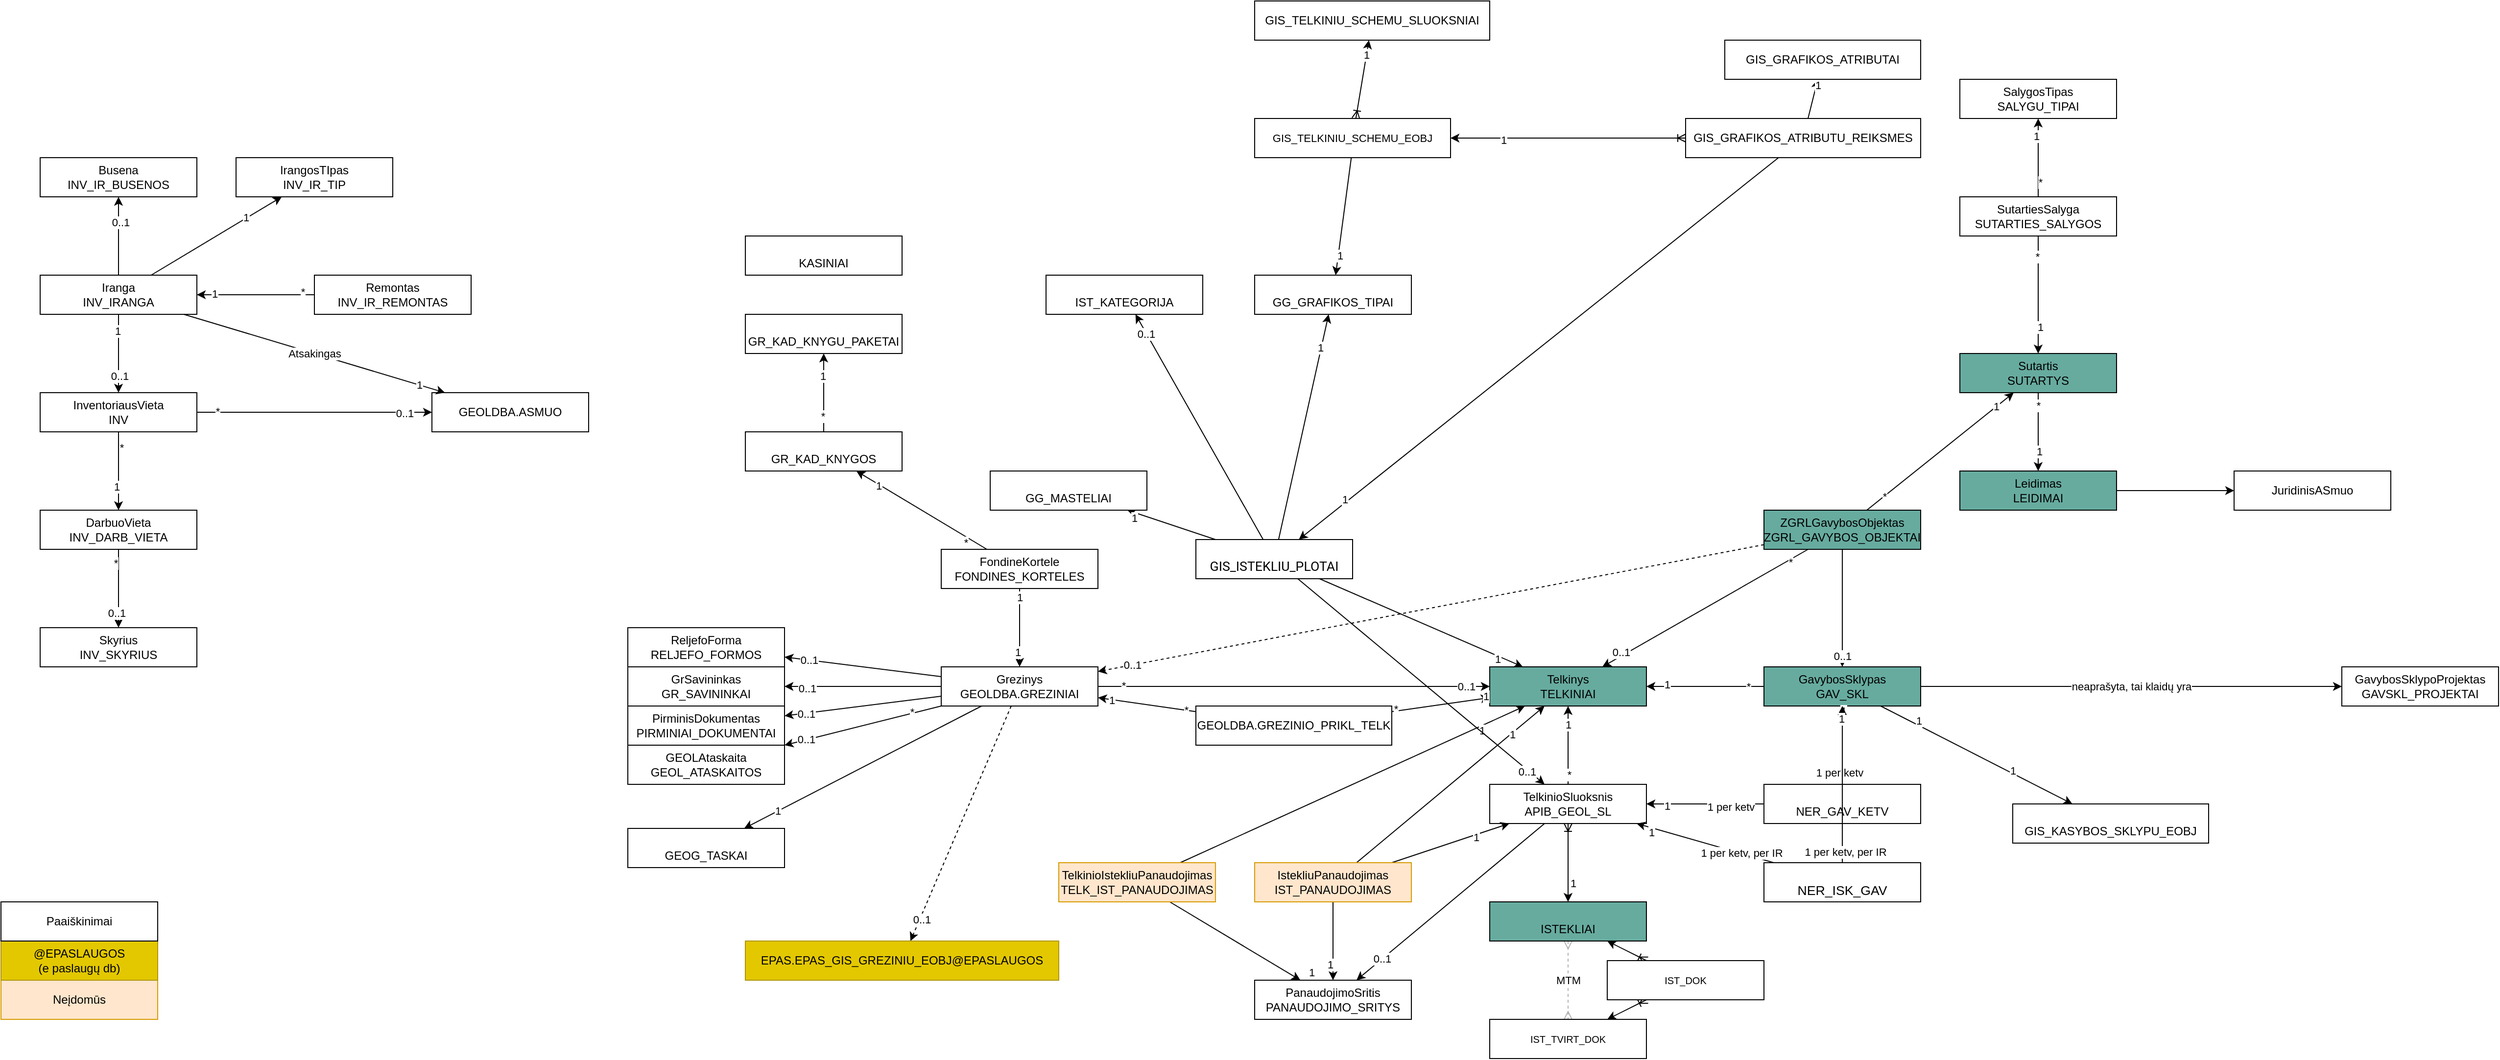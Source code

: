 <mxfile version="22.0.2" type="device" pages="5">
  <diagram id="RJq81odWagGWYMk8DoX-" name="OracleTest">
    <mxGraphModel dx="3088" dy="2013" grid="1" gridSize="10" guides="1" tooltips="1" connect="1" arrows="1" fold="1" page="1" pageScale="1" pageWidth="827" pageHeight="1169" math="0" shadow="0">
      <root>
        <mxCell id="0" />
        <mxCell id="1" parent="0" />
        <mxCell id="C-KEdKk6GMEc_oToRVp4-4" style="rounded=0;orthogonalLoop=1;jettySize=auto;html=1;" parent="1" source="C-KEdKk6GMEc_oToRVp4-1" target="C-KEdKk6GMEc_oToRVp4-3" edge="1">
          <mxGeometry relative="1" as="geometry" />
        </mxCell>
        <mxCell id="C-KEdKk6GMEc_oToRVp4-5" value="1" style="edgeLabel;html=1;align=center;verticalAlign=middle;resizable=0;points=[];" parent="C-KEdKk6GMEc_oToRVp4-4" connectable="0" vertex="1">
          <mxGeometry x="0.66" y="-2" relative="1" as="geometry">
            <mxPoint as="offset" />
          </mxGeometry>
        </mxCell>
        <mxCell id="C-KEdKk6GMEc_oToRVp4-6" value="*" style="edgeLabel;html=1;align=center;verticalAlign=middle;resizable=0;points=[];" parent="C-KEdKk6GMEc_oToRVp4-4" connectable="0" vertex="1">
          <mxGeometry x="-0.732" relative="1" as="geometry">
            <mxPoint as="offset" />
          </mxGeometry>
        </mxCell>
        <mxCell id="JQ7bCeUTvp_JZ_omsq3h-2" style="edgeStyle=none;rounded=0;orthogonalLoop=1;jettySize=auto;html=1;" parent="1" source="C-KEdKk6GMEc_oToRVp4-1" target="JQ7bCeUTvp_JZ_omsq3h-1" edge="1">
          <mxGeometry relative="1" as="geometry" />
        </mxCell>
        <mxCell id="JQ7bCeUTvp_JZ_omsq3h-3" value="1" style="edgeLabel;html=1;align=center;verticalAlign=middle;resizable=0;points=[];" parent="JQ7bCeUTvp_JZ_omsq3h-2" vertex="1" connectable="0">
          <mxGeometry x="0.375" y="3" relative="1" as="geometry">
            <mxPoint x="-1" as="offset" />
          </mxGeometry>
        </mxCell>
        <mxCell id="JQ7bCeUTvp_JZ_omsq3h-4" value="1" style="edgeLabel;html=1;align=center;verticalAlign=middle;resizable=0;points=[];" parent="JQ7bCeUTvp_JZ_omsq3h-2" vertex="1" connectable="0">
          <mxGeometry x="-0.625" y="4" relative="1" as="geometry">
            <mxPoint as="offset" />
          </mxGeometry>
        </mxCell>
        <mxCell id="JQ7bCeUTvp_JZ_omsq3h-6" value="neaprašyta, tai klaidų yra" style="edgeStyle=none;rounded=0;orthogonalLoop=1;jettySize=auto;html=1;" parent="1" source="C-KEdKk6GMEc_oToRVp4-1" target="JQ7bCeUTvp_JZ_omsq3h-5" edge="1">
          <mxGeometry relative="1" as="geometry" />
        </mxCell>
        <mxCell id="C-KEdKk6GMEc_oToRVp4-1" value="GavybosSklypas&lt;br&gt;GAV_SKL" style="rounded=0;whiteSpace=wrap;html=1;fillColor=#67AB9F;" parent="1" vertex="1">
          <mxGeometry x="160" y="360" width="160" height="40" as="geometry" />
        </mxCell>
        <mxCell id="80BzJKnQ0LXaIV1N4she-2" style="edgeStyle=orthogonalEdgeStyle;rounded=0;orthogonalLoop=1;jettySize=auto;html=1;" parent="1" source="C-KEdKk6GMEc_oToRVp4-2" target="80BzJKnQ0LXaIV1N4she-1" edge="1">
          <mxGeometry relative="1" as="geometry" />
        </mxCell>
        <mxCell id="C-KEdKk6GMEc_oToRVp4-2" value="Leidimas&lt;br&gt;LEIDIMAI" style="rounded=0;whiteSpace=wrap;html=1;fillColor=#67AB9F;" parent="1" vertex="1">
          <mxGeometry x="360" y="160" width="160" height="40" as="geometry" />
        </mxCell>
        <mxCell id="C-KEdKk6GMEc_oToRVp4-3" value="Telkinys&lt;br&gt;TELKINIAI" style="rounded=0;whiteSpace=wrap;html=1;fillColor=#67AB9F;" parent="1" vertex="1">
          <mxGeometry x="-120" y="360" width="160" height="40" as="geometry" />
        </mxCell>
        <mxCell id="C-KEdKk6GMEc_oToRVp4-11" style="edgeStyle=none;rounded=0;orthogonalLoop=1;jettySize=auto;html=1;" parent="1" source="C-KEdKk6GMEc_oToRVp4-9" target="C-KEdKk6GMEc_oToRVp4-2" edge="1">
          <mxGeometry relative="1" as="geometry" />
        </mxCell>
        <mxCell id="C-KEdKk6GMEc_oToRVp4-13" value="1" style="edgeLabel;html=1;align=center;verticalAlign=middle;resizable=0;points=[];" parent="C-KEdKk6GMEc_oToRVp4-11" connectable="0" vertex="1">
          <mxGeometry x="0.5" y="1" relative="1" as="geometry">
            <mxPoint as="offset" />
          </mxGeometry>
        </mxCell>
        <mxCell id="C-KEdKk6GMEc_oToRVp4-14" value="*" style="edgeLabel;html=1;align=center;verticalAlign=middle;resizable=0;points=[];" parent="C-KEdKk6GMEc_oToRVp4-11" connectable="0" vertex="1">
          <mxGeometry x="-0.675" relative="1" as="geometry">
            <mxPoint as="offset" />
          </mxGeometry>
        </mxCell>
        <mxCell id="C-KEdKk6GMEc_oToRVp4-9" value="Sutartis&lt;br&gt;SUTARTYS" style="rounded=0;whiteSpace=wrap;html=1;fillColor=#67AB9F;" parent="1" vertex="1">
          <mxGeometry x="360" y="40" width="160" height="40" as="geometry" />
        </mxCell>
        <mxCell id="k0cfhVS9JutZBm37WCGS-2" style="edgeStyle=none;rounded=0;orthogonalLoop=1;jettySize=auto;html=1;" parent="1" source="k0cfhVS9JutZBm37WCGS-1" target="C-KEdKk6GMEc_oToRVp4-9" edge="1">
          <mxGeometry relative="1" as="geometry" />
        </mxCell>
        <mxCell id="k0cfhVS9JutZBm37WCGS-3" value="1" style="edgeLabel;html=1;align=center;verticalAlign=middle;resizable=0;points=[];" parent="k0cfhVS9JutZBm37WCGS-2" connectable="0" vertex="1">
          <mxGeometry x="0.55" y="2" relative="1" as="geometry">
            <mxPoint as="offset" />
          </mxGeometry>
        </mxCell>
        <mxCell id="k0cfhVS9JutZBm37WCGS-4" value="*" style="edgeLabel;html=1;align=center;verticalAlign=middle;resizable=0;points=[];" parent="k0cfhVS9JutZBm37WCGS-2" connectable="0" vertex="1">
          <mxGeometry x="-0.65" y="-1" relative="1" as="geometry">
            <mxPoint as="offset" />
          </mxGeometry>
        </mxCell>
        <mxCell id="k0cfhVS9JutZBm37WCGS-5" style="edgeStyle=none;rounded=0;orthogonalLoop=1;jettySize=auto;html=1;" parent="1" source="k0cfhVS9JutZBm37WCGS-1" target="k0cfhVS9JutZBm37WCGS-6" edge="1">
          <mxGeometry relative="1" as="geometry">
            <mxPoint x="420" y="-70" as="targetPoint" />
          </mxGeometry>
        </mxCell>
        <mxCell id="k0cfhVS9JutZBm37WCGS-7" value="1" style="edgeLabel;html=1;align=center;verticalAlign=middle;resizable=0;points=[];" parent="k0cfhVS9JutZBm37WCGS-5" connectable="0" vertex="1">
          <mxGeometry x="0.55" y="2" relative="1" as="geometry">
            <mxPoint as="offset" />
          </mxGeometry>
        </mxCell>
        <mxCell id="WRcN8pxLSRmsKTQpNNSF-1" value="*" style="edgeLabel;html=1;align=center;verticalAlign=middle;resizable=0;points=[];" parent="k0cfhVS9JutZBm37WCGS-5" vertex="1" connectable="0">
          <mxGeometry x="-0.625" y="-2" relative="1" as="geometry">
            <mxPoint as="offset" />
          </mxGeometry>
        </mxCell>
        <mxCell id="k0cfhVS9JutZBm37WCGS-1" value="SutartiesSalyga&lt;br&gt;SUTARTIES_SALYGOS" style="rounded=0;whiteSpace=wrap;html=1;" parent="1" vertex="1">
          <mxGeometry x="360" y="-120" width="160" height="40" as="geometry" />
        </mxCell>
        <mxCell id="k0cfhVS9JutZBm37WCGS-6" value="SalygosTipas&lt;br&gt;SALYGU_TIPAI" style="rounded=0;whiteSpace=wrap;html=1;" parent="1" vertex="1">
          <mxGeometry x="360" y="-240" width="160" height="40" as="geometry" />
        </mxCell>
        <mxCell id="XHIUvdPmWeHCvprRNNJV-2" style="rounded=0;orthogonalLoop=1;jettySize=auto;html=1;" parent="1" source="XHIUvdPmWeHCvprRNNJV-1" target="C-KEdKk6GMEc_oToRVp4-9" edge="1">
          <mxGeometry relative="1" as="geometry" />
        </mxCell>
        <mxCell id="XHIUvdPmWeHCvprRNNJV-3" value="1" style="edgeLabel;html=1;align=center;verticalAlign=middle;resizable=0;points=[];" parent="XHIUvdPmWeHCvprRNNJV-2" vertex="1" connectable="0">
          <mxGeometry x="0.763" y="1" relative="1" as="geometry">
            <mxPoint as="offset" />
          </mxGeometry>
        </mxCell>
        <mxCell id="En-ruGVUR-2Z8nilQ0Ws-5" value="*" style="edgeLabel;html=1;align=center;verticalAlign=middle;resizable=0;points=[];" parent="XHIUvdPmWeHCvprRNNJV-2" vertex="1" connectable="0">
          <mxGeometry x="-0.762" relative="1" as="geometry">
            <mxPoint as="offset" />
          </mxGeometry>
        </mxCell>
        <mxCell id="XHIUvdPmWeHCvprRNNJV-4" style="edgeStyle=none;rounded=0;orthogonalLoop=1;jettySize=auto;html=1;" parent="1" source="XHIUvdPmWeHCvprRNNJV-1" target="C-KEdKk6GMEc_oToRVp4-1" edge="1">
          <mxGeometry relative="1" as="geometry" />
        </mxCell>
        <mxCell id="XHIUvdPmWeHCvprRNNJV-5" value="0..1" style="edgeLabel;html=1;align=center;verticalAlign=middle;resizable=0;points=[];" parent="XHIUvdPmWeHCvprRNNJV-4" vertex="1" connectable="0">
          <mxGeometry x="0.813" relative="1" as="geometry">
            <mxPoint as="offset" />
          </mxGeometry>
        </mxCell>
        <mxCell id="XHIUvdPmWeHCvprRNNJV-6" style="edgeStyle=none;rounded=0;orthogonalLoop=1;jettySize=auto;html=1;" parent="1" source="XHIUvdPmWeHCvprRNNJV-1" target="C-KEdKk6GMEc_oToRVp4-3" edge="1">
          <mxGeometry relative="1" as="geometry" />
        </mxCell>
        <mxCell id="XHIUvdPmWeHCvprRNNJV-7" value="0..1" style="edgeLabel;html=1;align=center;verticalAlign=middle;resizable=0;points=[];" parent="XHIUvdPmWeHCvprRNNJV-6" vertex="1" connectable="0">
          <mxGeometry x="0.808" y="-4" relative="1" as="geometry">
            <mxPoint as="offset" />
          </mxGeometry>
        </mxCell>
        <mxCell id="En-ruGVUR-2Z8nilQ0Ws-4" value="*" style="edgeLabel;html=1;align=center;verticalAlign=middle;resizable=0;points=[];" parent="XHIUvdPmWeHCvprRNNJV-6" vertex="1" connectable="0">
          <mxGeometry x="-0.82" y="2" relative="1" as="geometry">
            <mxPoint as="offset" />
          </mxGeometry>
        </mxCell>
        <mxCell id="PvTM-O65Go6LTVa5dPSG-11" style="edgeStyle=none;rounded=0;orthogonalLoop=1;jettySize=auto;html=1;dashed=1;" parent="1" source="XHIUvdPmWeHCvprRNNJV-1" target="J52NK-qb6-ao-AbenTiG-1" edge="1">
          <mxGeometry relative="1" as="geometry" />
        </mxCell>
        <mxCell id="PvTM-O65Go6LTVa5dPSG-12" value="0..1" style="edgeLabel;html=1;align=center;verticalAlign=middle;resizable=0;points=[];" parent="PvTM-O65Go6LTVa5dPSG-11" vertex="1" connectable="0">
          <mxGeometry x="0.897" relative="1" as="geometry">
            <mxPoint as="offset" />
          </mxGeometry>
        </mxCell>
        <mxCell id="XHIUvdPmWeHCvprRNNJV-1" value="ZGRLGavybosObjektas&lt;br&gt;ZGRL_GAVYBOS_OBJEKTAI" style="rounded=0;whiteSpace=wrap;html=1;fillColor=#67AB9F;" parent="1" vertex="1">
          <mxGeometry x="160" y="200" width="160" height="40" as="geometry" />
        </mxCell>
        <mxCell id="En-ruGVUR-2Z8nilQ0Ws-14" value="PanaudojimoSritis&lt;br&gt;PANAUDOJIMO_SRITYS" style="rounded=0;whiteSpace=wrap;html=1;" parent="1" vertex="1">
          <mxGeometry x="-360" y="680" width="160" height="40" as="geometry" />
        </mxCell>
        <mxCell id="En-ruGVUR-2Z8nilQ0Ws-19" style="edgeStyle=none;rounded=0;orthogonalLoop=1;jettySize=auto;html=1;" parent="1" source="En-ruGVUR-2Z8nilQ0Ws-18" target="C-KEdKk6GMEc_oToRVp4-3" edge="1">
          <mxGeometry relative="1" as="geometry" />
        </mxCell>
        <mxCell id="En-ruGVUR-2Z8nilQ0Ws-20" value="1" style="edgeLabel;html=1;align=center;verticalAlign=middle;resizable=0;points=[];" parent="En-ruGVUR-2Z8nilQ0Ws-19" vertex="1" connectable="0">
          <mxGeometry x="0.941" relative="1" as="geometry">
            <mxPoint y="16" as="offset" />
          </mxGeometry>
        </mxCell>
        <mxCell id="PvTM-O65Go6LTVa5dPSG-13" value="*" style="edgeLabel;html=1;align=center;verticalAlign=middle;resizable=0;points=[];" parent="En-ruGVUR-2Z8nilQ0Ws-19" vertex="1" connectable="0">
          <mxGeometry x="-0.738" y="-1" relative="1" as="geometry">
            <mxPoint as="offset" />
          </mxGeometry>
        </mxCell>
        <mxCell id="En-ruGVUR-2Z8nilQ0Ws-21" style="edgeStyle=none;rounded=0;orthogonalLoop=1;jettySize=auto;html=1;" parent="1" source="En-ruGVUR-2Z8nilQ0Ws-18" target="En-ruGVUR-2Z8nilQ0Ws-14" edge="1">
          <mxGeometry relative="1" as="geometry" />
        </mxCell>
        <mxCell id="En-ruGVUR-2Z8nilQ0Ws-22" value="0..1" style="edgeLabel;html=1;align=center;verticalAlign=middle;resizable=0;points=[];" parent="En-ruGVUR-2Z8nilQ0Ws-21" vertex="1" connectable="0">
          <mxGeometry x="0.73" y="-1" relative="1" as="geometry">
            <mxPoint as="offset" />
          </mxGeometry>
        </mxCell>
        <mxCell id="AtK7Ho86W4Agwor8T8OV-2" style="rounded=0;orthogonalLoop=1;jettySize=auto;html=1;startArrow=ERoneToMany;startFill=0;" parent="1" source="En-ruGVUR-2Z8nilQ0Ws-18" target="AtK7Ho86W4Agwor8T8OV-1" edge="1">
          <mxGeometry relative="1" as="geometry" />
        </mxCell>
        <mxCell id="AtK7Ho86W4Agwor8T8OV-3" value="1" style="edgeLabel;html=1;align=center;verticalAlign=middle;resizable=0;points=[];" parent="AtK7Ho86W4Agwor8T8OV-2" vertex="1" connectable="0">
          <mxGeometry x="0.518" y="5" relative="1" as="geometry">
            <mxPoint as="offset" />
          </mxGeometry>
        </mxCell>
        <mxCell id="En-ruGVUR-2Z8nilQ0Ws-18" value="TelkinioSluoksnis&lt;br&gt;APIB_GEOL_SL" style="rounded=0;whiteSpace=wrap;html=1;" parent="1" vertex="1">
          <mxGeometry x="-120" y="480" width="160" height="40" as="geometry" />
        </mxCell>
        <mxCell id="En-ruGVUR-2Z8nilQ0Ws-24" style="edgeStyle=none;rounded=0;orthogonalLoop=1;jettySize=auto;html=1;" parent="1" source="En-ruGVUR-2Z8nilQ0Ws-23" target="En-ruGVUR-2Z8nilQ0Ws-14" edge="1">
          <mxGeometry relative="1" as="geometry" />
        </mxCell>
        <mxCell id="En-ruGVUR-2Z8nilQ0Ws-27" value="1" style="edgeLabel;html=1;align=center;verticalAlign=middle;resizable=0;points=[];" parent="En-ruGVUR-2Z8nilQ0Ws-24" vertex="1" connectable="0">
          <mxGeometry x="0.425" y="-1" relative="1" as="geometry">
            <mxPoint x="50" y="14" as="offset" />
          </mxGeometry>
        </mxCell>
        <mxCell id="En-ruGVUR-2Z8nilQ0Ws-25" style="edgeStyle=none;rounded=0;orthogonalLoop=1;jettySize=auto;html=1;" parent="1" source="En-ruGVUR-2Z8nilQ0Ws-23" target="C-KEdKk6GMEc_oToRVp4-3" edge="1">
          <mxGeometry relative="1" as="geometry" />
        </mxCell>
        <mxCell id="En-ruGVUR-2Z8nilQ0Ws-26" value="1" style="edgeLabel;html=1;align=center;verticalAlign=middle;resizable=0;points=[];" parent="En-ruGVUR-2Z8nilQ0Ws-25" vertex="1" connectable="0">
          <mxGeometry x="0.741" y="-4" relative="1" as="geometry">
            <mxPoint as="offset" />
          </mxGeometry>
        </mxCell>
        <mxCell id="En-ruGVUR-2Z8nilQ0Ws-23" value="TelkinioIstekliuPanaudojimas&lt;br&gt;TELK_IST_PANAUDOJIMAS" style="rounded=0;whiteSpace=wrap;html=1;fillColor=#ffe6cc;strokeColor=#d79b00;" parent="1" vertex="1">
          <mxGeometry x="-560" y="560" width="160" height="40" as="geometry" />
        </mxCell>
        <mxCell id="En-ruGVUR-2Z8nilQ0Ws-29" style="edgeStyle=none;rounded=0;orthogonalLoop=1;jettySize=auto;html=1;" parent="1" source="En-ruGVUR-2Z8nilQ0Ws-28" target="C-KEdKk6GMEc_oToRVp4-3" edge="1">
          <mxGeometry relative="1" as="geometry" />
        </mxCell>
        <mxCell id="En-ruGVUR-2Z8nilQ0Ws-30" value="1" style="edgeLabel;html=1;align=center;verticalAlign=middle;resizable=0;points=[];" parent="En-ruGVUR-2Z8nilQ0Ws-29" vertex="1" connectable="0">
          <mxGeometry x="0.644" y="-1" relative="1" as="geometry">
            <mxPoint as="offset" />
          </mxGeometry>
        </mxCell>
        <mxCell id="En-ruGVUR-2Z8nilQ0Ws-33" style="edgeStyle=none;rounded=0;orthogonalLoop=1;jettySize=auto;html=1;" parent="1" source="En-ruGVUR-2Z8nilQ0Ws-28" target="En-ruGVUR-2Z8nilQ0Ws-14" edge="1">
          <mxGeometry relative="1" as="geometry" />
        </mxCell>
        <mxCell id="En-ruGVUR-2Z8nilQ0Ws-34" value="1" style="edgeLabel;html=1;align=center;verticalAlign=middle;resizable=0;points=[];" parent="En-ruGVUR-2Z8nilQ0Ws-33" vertex="1" connectable="0">
          <mxGeometry x="0.695" y="-3" relative="1" as="geometry">
            <mxPoint y="-4" as="offset" />
          </mxGeometry>
        </mxCell>
        <mxCell id="En-ruGVUR-2Z8nilQ0Ws-38" style="edgeStyle=none;rounded=0;orthogonalLoop=1;jettySize=auto;html=1;" parent="1" source="En-ruGVUR-2Z8nilQ0Ws-28" target="En-ruGVUR-2Z8nilQ0Ws-18" edge="1">
          <mxGeometry relative="1" as="geometry" />
        </mxCell>
        <mxCell id="En-ruGVUR-2Z8nilQ0Ws-39" value="1" style="edgeLabel;html=1;align=center;verticalAlign=middle;resizable=0;points=[];" parent="En-ruGVUR-2Z8nilQ0Ws-38" vertex="1" connectable="0">
          <mxGeometry x="0.425" y="-2" relative="1" as="geometry">
            <mxPoint as="offset" />
          </mxGeometry>
        </mxCell>
        <mxCell id="En-ruGVUR-2Z8nilQ0Ws-28" value="IstekliuPanaudojimas&lt;br&gt;IST_PANAUDOJIMAS" style="rounded=0;whiteSpace=wrap;html=1;fillColor=#ffe6cc;strokeColor=#d79b00;" parent="1" vertex="1">
          <mxGeometry x="-360" y="560" width="160" height="40" as="geometry" />
        </mxCell>
        <mxCell id="JQ7bCeUTvp_JZ_omsq3h-1" value="&lt;br&gt;GIS_KASYBOS_SKLYPU_EOBJ" style="rounded=0;whiteSpace=wrap;html=1;" parent="1" vertex="1">
          <mxGeometry x="414" y="500" width="200" height="40" as="geometry" />
        </mxCell>
        <mxCell id="JQ7bCeUTvp_JZ_omsq3h-5" value="GavybosSklypoProjektas&lt;br&gt;GAVSKL_PROJEKTAI" style="rounded=0;whiteSpace=wrap;html=1;" parent="1" vertex="1">
          <mxGeometry x="750" y="360" width="160" height="40" as="geometry" />
        </mxCell>
        <mxCell id="J52NK-qb6-ao-AbenTiG-16" style="edgeStyle=none;rounded=0;orthogonalLoop=1;jettySize=auto;html=1;" parent="1" source="J52NK-qb6-ao-AbenTiG-1" target="J52NK-qb6-ao-AbenTiG-15" edge="1">
          <mxGeometry relative="1" as="geometry" />
        </mxCell>
        <mxCell id="J52NK-qb6-ao-AbenTiG-17" value="0..1" style="edgeLabel;html=1;align=center;verticalAlign=middle;resizable=0;points=[];" parent="J52NK-qb6-ao-AbenTiG-16" vertex="1" connectable="0">
          <mxGeometry x="0.727" y="-1" relative="1" as="geometry">
            <mxPoint as="offset" />
          </mxGeometry>
        </mxCell>
        <mxCell id="J52NK-qb6-ao-AbenTiG-37" value="*" style="edgeLabel;html=1;align=center;verticalAlign=middle;resizable=0;points=[];" parent="J52NK-qb6-ao-AbenTiG-16" vertex="1" connectable="0">
          <mxGeometry x="-0.625" y="-2" relative="1" as="geometry">
            <mxPoint as="offset" />
          </mxGeometry>
        </mxCell>
        <mxCell id="J52NK-qb6-ao-AbenTiG-26" style="edgeStyle=none;rounded=0;orthogonalLoop=1;jettySize=auto;html=1;" parent="1" source="J52NK-qb6-ao-AbenTiG-1" target="J52NK-qb6-ao-AbenTiG-25" edge="1">
          <mxGeometry relative="1" as="geometry" />
        </mxCell>
        <mxCell id="J52NK-qb6-ao-AbenTiG-27" value="1" style="edgeLabel;html=1;align=center;verticalAlign=middle;resizable=0;points=[];" parent="J52NK-qb6-ao-AbenTiG-26" vertex="1" connectable="0">
          <mxGeometry x="0.715" y="-1" relative="1" as="geometry">
            <mxPoint as="offset" />
          </mxGeometry>
        </mxCell>
        <mxCell id="J52NK-qb6-ao-AbenTiG-29" style="edgeStyle=none;rounded=0;orthogonalLoop=1;jettySize=auto;html=1;" parent="1" source="J52NK-qb6-ao-AbenTiG-1" target="J52NK-qb6-ao-AbenTiG-28" edge="1">
          <mxGeometry relative="1" as="geometry" />
        </mxCell>
        <mxCell id="J52NK-qb6-ao-AbenTiG-30" value="0..1" style="edgeLabel;html=1;align=center;verticalAlign=middle;resizable=0;points=[];" parent="J52NK-qb6-ao-AbenTiG-29" vertex="1" connectable="0">
          <mxGeometry x="0.694" relative="1" as="geometry">
            <mxPoint as="offset" />
          </mxGeometry>
        </mxCell>
        <mxCell id="J52NK-qb6-ao-AbenTiG-32" style="edgeStyle=none;rounded=0;orthogonalLoop=1;jettySize=auto;html=1;" parent="1" source="J52NK-qb6-ao-AbenTiG-1" target="J52NK-qb6-ao-AbenTiG-31" edge="1">
          <mxGeometry relative="1" as="geometry" />
        </mxCell>
        <mxCell id="J52NK-qb6-ao-AbenTiG-33" value="0..1" style="edgeLabel;html=1;align=center;verticalAlign=middle;resizable=0;points=[];" parent="J52NK-qb6-ao-AbenTiG-32" vertex="1" connectable="0">
          <mxGeometry x="0.713" y="2" relative="1" as="geometry">
            <mxPoint as="offset" />
          </mxGeometry>
        </mxCell>
        <mxCell id="J52NK-qb6-ao-AbenTiG-35" style="edgeStyle=none;rounded=0;orthogonalLoop=1;jettySize=auto;html=1;" parent="1" source="J52NK-qb6-ao-AbenTiG-1" target="J52NK-qb6-ao-AbenTiG-34" edge="1">
          <mxGeometry relative="1" as="geometry" />
        </mxCell>
        <mxCell id="J52NK-qb6-ao-AbenTiG-36" value="0..1" style="edgeLabel;html=1;align=center;verticalAlign=middle;resizable=0;points=[];" parent="J52NK-qb6-ao-AbenTiG-35" vertex="1" connectable="0">
          <mxGeometry x="0.726" y="1" relative="1" as="geometry">
            <mxPoint as="offset" />
          </mxGeometry>
        </mxCell>
        <mxCell id="J52NK-qb6-ao-AbenTiG-38" style="edgeStyle=none;rounded=0;orthogonalLoop=1;jettySize=auto;html=1;" parent="1" source="J52NK-qb6-ao-AbenTiG-1" target="C-KEdKk6GMEc_oToRVp4-3" edge="1">
          <mxGeometry relative="1" as="geometry" />
        </mxCell>
        <mxCell id="J52NK-qb6-ao-AbenTiG-39" value="0..1" style="edgeLabel;html=1;align=center;verticalAlign=middle;resizable=0;points=[];" parent="J52NK-qb6-ao-AbenTiG-38" vertex="1" connectable="0">
          <mxGeometry x="0.88" relative="1" as="geometry">
            <mxPoint as="offset" />
          </mxGeometry>
        </mxCell>
        <mxCell id="J52NK-qb6-ao-AbenTiG-40" value="*" style="edgeLabel;html=1;align=center;verticalAlign=middle;resizable=0;points=[];" parent="J52NK-qb6-ao-AbenTiG-38" vertex="1" connectable="0">
          <mxGeometry x="-0.87" y="1" relative="1" as="geometry">
            <mxPoint as="offset" />
          </mxGeometry>
        </mxCell>
        <mxCell id="4p9sx1P8RKTgf1EZ6Ca8-3" style="rounded=0;orthogonalLoop=1;jettySize=auto;html=1;dashed=1;" parent="1" source="J52NK-qb6-ao-AbenTiG-1" target="4p9sx1P8RKTgf1EZ6Ca8-1" edge="1">
          <mxGeometry relative="1" as="geometry" />
        </mxCell>
        <mxCell id="4p9sx1P8RKTgf1EZ6Ca8-4" value="0..1" style="edgeLabel;html=1;align=center;verticalAlign=middle;resizable=0;points=[];" parent="4p9sx1P8RKTgf1EZ6Ca8-3" vertex="1" connectable="0">
          <mxGeometry x="0.806" y="1" relative="1" as="geometry">
            <mxPoint as="offset" />
          </mxGeometry>
        </mxCell>
        <mxCell id="J52NK-qb6-ao-AbenTiG-1" value="Grezinys&lt;br&gt;GEOLDBA.GREZINIAI" style="rounded=0;whiteSpace=wrap;html=1;" parent="1" vertex="1">
          <mxGeometry x="-680" y="360" width="160" height="40" as="geometry" />
        </mxCell>
        <mxCell id="J52NK-qb6-ao-AbenTiG-3" style="rounded=0;orthogonalLoop=1;jettySize=auto;html=1;" parent="1" source="J52NK-qb6-ao-AbenTiG-2" target="J52NK-qb6-ao-AbenTiG-1" edge="1">
          <mxGeometry relative="1" as="geometry" />
        </mxCell>
        <mxCell id="J52NK-qb6-ao-AbenTiG-4" value="1" style="edgeLabel;html=1;align=center;verticalAlign=middle;resizable=0;points=[];" parent="J52NK-qb6-ao-AbenTiG-3" vertex="1" connectable="0">
          <mxGeometry x="0.615" y="-2" relative="1" as="geometry">
            <mxPoint as="offset" />
          </mxGeometry>
        </mxCell>
        <mxCell id="J52NK-qb6-ao-AbenTiG-5" value="1" style="edgeLabel;html=1;align=center;verticalAlign=middle;resizable=0;points=[];" parent="J52NK-qb6-ao-AbenTiG-3" vertex="1" connectable="0">
          <mxGeometry x="-0.783" relative="1" as="geometry">
            <mxPoint as="offset" />
          </mxGeometry>
        </mxCell>
        <mxCell id="J52NK-qb6-ao-AbenTiG-8" style="edgeStyle=none;rounded=0;orthogonalLoop=1;jettySize=auto;html=1;" parent="1" source="J52NK-qb6-ao-AbenTiG-2" target="J52NK-qb6-ao-AbenTiG-7" edge="1">
          <mxGeometry relative="1" as="geometry" />
        </mxCell>
        <mxCell id="J52NK-qb6-ao-AbenTiG-9" value="1" style="edgeLabel;html=1;align=center;verticalAlign=middle;resizable=0;points=[];" parent="J52NK-qb6-ao-AbenTiG-8" vertex="1" connectable="0">
          <mxGeometry x="0.659" y="1" relative="1" as="geometry">
            <mxPoint as="offset" />
          </mxGeometry>
        </mxCell>
        <mxCell id="J52NK-qb6-ao-AbenTiG-14" value="*" style="edgeLabel;html=1;align=center;verticalAlign=middle;resizable=0;points=[];" parent="J52NK-qb6-ao-AbenTiG-8" vertex="1" connectable="0">
          <mxGeometry x="-0.71" y="5" relative="1" as="geometry">
            <mxPoint as="offset" />
          </mxGeometry>
        </mxCell>
        <mxCell id="J52NK-qb6-ao-AbenTiG-2" value="FondineKortele&lt;br&gt;FONDINES_KORTELES" style="rounded=0;whiteSpace=wrap;html=1;" parent="1" vertex="1">
          <mxGeometry x="-680" y="240" width="160" height="40" as="geometry" />
        </mxCell>
        <mxCell id="J52NK-qb6-ao-AbenTiG-11" style="edgeStyle=none;rounded=0;orthogonalLoop=1;jettySize=auto;html=1;" parent="1" source="J52NK-qb6-ao-AbenTiG-7" target="J52NK-qb6-ao-AbenTiG-10" edge="1">
          <mxGeometry relative="1" as="geometry" />
        </mxCell>
        <mxCell id="J52NK-qb6-ao-AbenTiG-12" value="1" style="edgeLabel;html=1;align=center;verticalAlign=middle;resizable=0;points=[];" parent="J52NK-qb6-ao-AbenTiG-11" vertex="1" connectable="0">
          <mxGeometry x="0.43" y="1" relative="1" as="geometry">
            <mxPoint as="offset" />
          </mxGeometry>
        </mxCell>
        <mxCell id="J52NK-qb6-ao-AbenTiG-13" value="*" style="edgeLabel;html=1;align=center;verticalAlign=middle;resizable=0;points=[];" parent="J52NK-qb6-ao-AbenTiG-11" vertex="1" connectable="0">
          <mxGeometry x="-0.598" y="1" relative="1" as="geometry">
            <mxPoint as="offset" />
          </mxGeometry>
        </mxCell>
        <mxCell id="J52NK-qb6-ao-AbenTiG-7" value="&lt;br&gt;GR_KAD_KNYGOS" style="rounded=0;whiteSpace=wrap;html=1;" parent="1" vertex="1">
          <mxGeometry x="-880" y="120" width="160" height="40" as="geometry" />
        </mxCell>
        <mxCell id="J52NK-qb6-ao-AbenTiG-10" value="&lt;br&gt;GR_KAD_KNYGU_PAKETAI" style="rounded=0;whiteSpace=wrap;html=1;" parent="1" vertex="1">
          <mxGeometry x="-880" width="160" height="40" as="geometry" />
        </mxCell>
        <mxCell id="J52NK-qb6-ao-AbenTiG-15" value="GEOLAtaskaita&lt;br&gt;GEOL_ATASKAITOS" style="rounded=0;whiteSpace=wrap;html=1;" parent="1" vertex="1">
          <mxGeometry x="-1000" y="440" width="160" height="40" as="geometry" />
        </mxCell>
        <mxCell id="J52NK-qb6-ao-AbenTiG-19" style="edgeStyle=none;rounded=0;orthogonalLoop=1;jettySize=auto;html=1;" parent="1" source="J52NK-qb6-ao-AbenTiG-18" target="J52NK-qb6-ao-AbenTiG-1" edge="1">
          <mxGeometry relative="1" as="geometry" />
        </mxCell>
        <mxCell id="J52NK-qb6-ao-AbenTiG-20" value="*" style="edgeLabel;html=1;align=center;verticalAlign=middle;resizable=0;points=[];" parent="J52NK-qb6-ao-AbenTiG-19" vertex="1" connectable="0">
          <mxGeometry x="-0.794" relative="1" as="geometry">
            <mxPoint as="offset" />
          </mxGeometry>
        </mxCell>
        <mxCell id="J52NK-qb6-ao-AbenTiG-21" value="1" style="edgeLabel;html=1;align=center;verticalAlign=middle;resizable=0;points=[];" parent="J52NK-qb6-ao-AbenTiG-19" vertex="1" connectable="0">
          <mxGeometry x="0.724" relative="1" as="geometry">
            <mxPoint as="offset" />
          </mxGeometry>
        </mxCell>
        <mxCell id="J52NK-qb6-ao-AbenTiG-22" style="edgeStyle=none;rounded=0;orthogonalLoop=1;jettySize=auto;html=1;" parent="1" source="J52NK-qb6-ao-AbenTiG-18" target="C-KEdKk6GMEc_oToRVp4-3" edge="1">
          <mxGeometry relative="1" as="geometry" />
        </mxCell>
        <mxCell id="J52NK-qb6-ao-AbenTiG-23" value="1" style="edgeLabel;html=1;align=center;verticalAlign=middle;resizable=0;points=[];" parent="J52NK-qb6-ao-AbenTiG-22" vertex="1" connectable="0">
          <mxGeometry x="0.921" y="2" relative="1" as="geometry">
            <mxPoint as="offset" />
          </mxGeometry>
        </mxCell>
        <mxCell id="J52NK-qb6-ao-AbenTiG-24" value="*" style="edgeLabel;html=1;align=center;verticalAlign=middle;resizable=0;points=[];" parent="J52NK-qb6-ao-AbenTiG-22" vertex="1" connectable="0">
          <mxGeometry x="-0.92" y="2" relative="1" as="geometry">
            <mxPoint as="offset" />
          </mxGeometry>
        </mxCell>
        <mxCell id="J52NK-qb6-ao-AbenTiG-18" value="GEOLDBA.GREZINIO_PRIKL_TELK" style="rounded=0;whiteSpace=wrap;html=1;" parent="1" vertex="1">
          <mxGeometry x="-420" y="400" width="200" height="40" as="geometry" />
        </mxCell>
        <mxCell id="J52NK-qb6-ao-AbenTiG-25" value="&lt;br&gt;GEOG_TASKAI" style="rounded=0;whiteSpace=wrap;html=1;" parent="1" vertex="1">
          <mxGeometry x="-1000" y="525" width="160" height="40" as="geometry" />
        </mxCell>
        <mxCell id="J52NK-qb6-ao-AbenTiG-28" value="ReljefoForma&lt;br&gt;RELJEFO_FORMOS" style="rounded=0;whiteSpace=wrap;html=1;" parent="1" vertex="1">
          <mxGeometry x="-1000" y="320" width="160" height="40" as="geometry" />
        </mxCell>
        <mxCell id="J52NK-qb6-ao-AbenTiG-31" value="GrSavininkas&lt;br&gt;GR_SAVININKAI" style="rounded=0;whiteSpace=wrap;html=1;" parent="1" vertex="1">
          <mxGeometry x="-1000" y="360" width="160" height="40" as="geometry" />
        </mxCell>
        <mxCell id="J52NK-qb6-ao-AbenTiG-34" value="PirminisDokumentas&lt;br&gt;PIRMINIAI_DOKUMENTAI" style="rounded=0;whiteSpace=wrap;html=1;" parent="1" vertex="1">
          <mxGeometry x="-1000" y="400" width="160" height="40" as="geometry" />
        </mxCell>
        <mxCell id="PvTM-O65Go6LTVa5dPSG-3" style="rounded=0;orthogonalLoop=1;jettySize=auto;html=1;" parent="1" source="PvTM-O65Go6LTVa5dPSG-2" target="C-KEdKk6GMEc_oToRVp4-1" edge="1">
          <mxGeometry relative="1" as="geometry" />
        </mxCell>
        <mxCell id="PvTM-O65Go6LTVa5dPSG-4" value="1" style="edgeLabel;html=1;align=center;verticalAlign=middle;resizable=0;points=[];" parent="PvTM-O65Go6LTVa5dPSG-3" vertex="1" connectable="0">
          <mxGeometry x="0.871" y="-1" relative="1" as="geometry">
            <mxPoint as="offset" />
          </mxGeometry>
        </mxCell>
        <mxCell id="PvTM-O65Go6LTVa5dPSG-10" value="1 per ketv" style="edgeLabel;html=1;align=center;verticalAlign=middle;resizable=0;points=[];" parent="PvTM-O65Go6LTVa5dPSG-3" vertex="1" connectable="0">
          <mxGeometry x="-0.7" y="3" relative="1" as="geometry">
            <mxPoint as="offset" />
          </mxGeometry>
        </mxCell>
        <mxCell id="PvTM-O65Go6LTVa5dPSG-5" style="edgeStyle=none;rounded=0;orthogonalLoop=1;jettySize=auto;html=1;" parent="1" source="PvTM-O65Go6LTVa5dPSG-2" target="En-ruGVUR-2Z8nilQ0Ws-18" edge="1">
          <mxGeometry relative="1" as="geometry" />
        </mxCell>
        <mxCell id="PvTM-O65Go6LTVa5dPSG-6" value="1" style="edgeLabel;html=1;align=center;verticalAlign=middle;resizable=0;points=[];" parent="PvTM-O65Go6LTVa5dPSG-5" vertex="1" connectable="0">
          <mxGeometry x="0.65" y="2" relative="1" as="geometry">
            <mxPoint as="offset" />
          </mxGeometry>
        </mxCell>
        <mxCell id="PvTM-O65Go6LTVa5dPSG-9" value="1 per ketv" style="edgeLabel;html=1;align=center;verticalAlign=middle;resizable=0;points=[];" parent="PvTM-O65Go6LTVa5dPSG-5" vertex="1" connectable="0">
          <mxGeometry x="-0.78" y="4" relative="1" as="geometry">
            <mxPoint x="-21" y="-1" as="offset" />
          </mxGeometry>
        </mxCell>
        <mxCell id="PvTM-O65Go6LTVa5dPSG-2" value="&lt;br&gt;NER_GAV_KETV" style="rounded=0;whiteSpace=wrap;html=1;" parent="1" vertex="1">
          <mxGeometry x="160" y="480" width="160" height="40" as="geometry" />
        </mxCell>
        <mxCell id="w7UrFIz4nKhLQrEse0J6-3" style="edgeStyle=orthogonalEdgeStyle;rounded=0;orthogonalLoop=1;jettySize=auto;html=1;" parent="1" source="w7UrFIz4nKhLQrEse0J6-1" target="w7UrFIz4nKhLQrEse0J6-2" edge="1">
          <mxGeometry relative="1" as="geometry" />
        </mxCell>
        <mxCell id="w7UrFIz4nKhLQrEse0J6-6" value="0..1" style="edgeLabel;html=1;align=center;verticalAlign=middle;resizable=0;points=[];" parent="w7UrFIz4nKhLQrEse0J6-3" vertex="1" connectable="0">
          <mxGeometry x="0.768" y="-1" relative="1" as="geometry">
            <mxPoint as="offset" />
          </mxGeometry>
        </mxCell>
        <mxCell id="w7UrFIz4nKhLQrEse0J6-8" value="*" style="edgeLabel;html=1;align=center;verticalAlign=middle;resizable=0;points=[];" parent="w7UrFIz4nKhLQrEse0J6-3" vertex="1" connectable="0">
          <mxGeometry x="-0.829" y="1" relative="1" as="geometry">
            <mxPoint as="offset" />
          </mxGeometry>
        </mxCell>
        <mxCell id="w7UrFIz4nKhLQrEse0J6-5" style="rounded=0;orthogonalLoop=1;jettySize=auto;html=1;" parent="1" source="w7UrFIz4nKhLQrEse0J6-1" target="w7UrFIz4nKhLQrEse0J6-4" edge="1">
          <mxGeometry relative="1" as="geometry" />
        </mxCell>
        <mxCell id="w7UrFIz4nKhLQrEse0J6-7" value="1" style="edgeLabel;html=1;align=center;verticalAlign=middle;resizable=0;points=[];" parent="w7UrFIz4nKhLQrEse0J6-5" vertex="1" connectable="0">
          <mxGeometry x="0.395" y="-2" relative="1" as="geometry">
            <mxPoint as="offset" />
          </mxGeometry>
        </mxCell>
        <mxCell id="w7UrFIz4nKhLQrEse0J6-9" value="*" style="edgeLabel;html=1;align=center;verticalAlign=middle;resizable=0;points=[];" parent="w7UrFIz4nKhLQrEse0J6-5" vertex="1" connectable="0">
          <mxGeometry x="-0.605" y="3" relative="1" as="geometry">
            <mxPoint as="offset" />
          </mxGeometry>
        </mxCell>
        <mxCell id="w7UrFIz4nKhLQrEse0J6-1" value="InventoriausVieta&lt;br&gt;INV" style="rounded=0;whiteSpace=wrap;html=1;" parent="1" vertex="1">
          <mxGeometry x="-1600" y="80" width="160" height="40" as="geometry" />
        </mxCell>
        <mxCell id="w7UrFIz4nKhLQrEse0J6-2" value="GEOLDBA.ASMUO" style="rounded=0;whiteSpace=wrap;html=1;" parent="1" vertex="1">
          <mxGeometry x="-1200" y="80" width="160" height="40" as="geometry" />
        </mxCell>
        <mxCell id="w7UrFIz4nKhLQrEse0J6-11" style="edgeStyle=none;rounded=0;orthogonalLoop=1;jettySize=auto;html=1;" parent="1" source="w7UrFIz4nKhLQrEse0J6-4" target="w7UrFIz4nKhLQrEse0J6-10" edge="1">
          <mxGeometry relative="1" as="geometry" />
        </mxCell>
        <mxCell id="w7UrFIz4nKhLQrEse0J6-12" value="0..1" style="edgeLabel;html=1;align=center;verticalAlign=middle;resizable=0;points=[];" parent="w7UrFIz4nKhLQrEse0J6-11" vertex="1" connectable="0">
          <mxGeometry x="0.62" y="-2" relative="1" as="geometry">
            <mxPoint as="offset" />
          </mxGeometry>
        </mxCell>
        <mxCell id="w7UrFIz4nKhLQrEse0J6-13" value="*" style="edgeLabel;html=1;align=center;verticalAlign=middle;resizable=0;points=[];" parent="w7UrFIz4nKhLQrEse0J6-11" vertex="1" connectable="0">
          <mxGeometry x="-0.656" y="-3" relative="1" as="geometry">
            <mxPoint as="offset" />
          </mxGeometry>
        </mxCell>
        <mxCell id="w7UrFIz4nKhLQrEse0J6-4" value="DarbuoVieta&lt;br&gt;INV_DARB_VIETA" style="rounded=0;whiteSpace=wrap;html=1;" parent="1" vertex="1">
          <mxGeometry x="-1600" y="200" width="160" height="40" as="geometry" />
        </mxCell>
        <mxCell id="w7UrFIz4nKhLQrEse0J6-10" value="Skyrius&lt;br&gt;INV_SKYRIUS" style="rounded=0;whiteSpace=wrap;html=1;" parent="1" vertex="1">
          <mxGeometry x="-1600" y="320" width="160" height="40" as="geometry" />
        </mxCell>
        <mxCell id="w7UrFIz4nKhLQrEse0J6-15" style="edgeStyle=none;rounded=0;orthogonalLoop=1;jettySize=auto;html=1;" parent="1" source="w7UrFIz4nKhLQrEse0J6-14" target="w7UrFIz4nKhLQrEse0J6-1" edge="1">
          <mxGeometry relative="1" as="geometry" />
        </mxCell>
        <mxCell id="w7UrFIz4nKhLQrEse0J6-16" value="0..1" style="edgeLabel;html=1;align=center;verticalAlign=middle;resizable=0;points=[];" parent="w7UrFIz4nKhLQrEse0J6-15" vertex="1" connectable="0">
          <mxGeometry x="0.581" y="1" relative="1" as="geometry">
            <mxPoint as="offset" />
          </mxGeometry>
        </mxCell>
        <mxCell id="w7UrFIz4nKhLQrEse0J6-17" value="1" style="edgeLabel;html=1;align=center;verticalAlign=middle;resizable=0;points=[];" parent="w7UrFIz4nKhLQrEse0J6-15" vertex="1" connectable="0">
          <mxGeometry x="-0.582" y="-1" relative="1" as="geometry">
            <mxPoint as="offset" />
          </mxGeometry>
        </mxCell>
        <mxCell id="w7UrFIz4nKhLQrEse0J6-18" style="edgeStyle=none;rounded=0;orthogonalLoop=1;jettySize=auto;html=1;" parent="1" source="w7UrFIz4nKhLQrEse0J6-14" target="w7UrFIz4nKhLQrEse0J6-19" edge="1">
          <mxGeometry relative="1" as="geometry">
            <mxPoint x="-1230" y="290" as="targetPoint" />
          </mxGeometry>
        </mxCell>
        <mxCell id="w7UrFIz4nKhLQrEse0J6-20" value="0..1" style="edgeLabel;html=1;align=center;verticalAlign=middle;resizable=0;points=[];" parent="w7UrFIz4nKhLQrEse0J6-18" vertex="1" connectable="0">
          <mxGeometry x="0.347" y="-1" relative="1" as="geometry">
            <mxPoint x="1" as="offset" />
          </mxGeometry>
        </mxCell>
        <mxCell id="w7UrFIz4nKhLQrEse0J6-22" style="edgeStyle=none;rounded=0;orthogonalLoop=1;jettySize=auto;html=1;" parent="1" source="w7UrFIz4nKhLQrEse0J6-14" target="w7UrFIz4nKhLQrEse0J6-21" edge="1">
          <mxGeometry relative="1" as="geometry" />
        </mxCell>
        <mxCell id="w7UrFIz4nKhLQrEse0J6-23" value="1" style="edgeLabel;html=1;align=center;verticalAlign=middle;resizable=0;points=[];" parent="w7UrFIz4nKhLQrEse0J6-22" vertex="1" connectable="0">
          <mxGeometry x="0.463" y="1" relative="1" as="geometry">
            <mxPoint as="offset" />
          </mxGeometry>
        </mxCell>
        <mxCell id="w7UrFIz4nKhLQrEse0J6-28" value="Atsakingas" style="edgeStyle=none;rounded=0;orthogonalLoop=1;jettySize=auto;html=1;" parent="1" source="w7UrFIz4nKhLQrEse0J6-14" target="w7UrFIz4nKhLQrEse0J6-2" edge="1">
          <mxGeometry relative="1" as="geometry" />
        </mxCell>
        <mxCell id="w7UrFIz4nKhLQrEse0J6-29" value="1" style="edgeLabel;html=1;align=center;verticalAlign=middle;resizable=0;points=[];" parent="w7UrFIz4nKhLQrEse0J6-28" vertex="1" connectable="0">
          <mxGeometry x="0.801" relative="1" as="geometry">
            <mxPoint as="offset" />
          </mxGeometry>
        </mxCell>
        <mxCell id="w7UrFIz4nKhLQrEse0J6-14" value="Iranga&lt;br&gt;INV_IRANGA" style="rounded=0;whiteSpace=wrap;html=1;" parent="1" vertex="1">
          <mxGeometry x="-1600" y="-40" width="160" height="40" as="geometry" />
        </mxCell>
        <mxCell id="w7UrFIz4nKhLQrEse0J6-19" value="Busena&lt;br&gt;INV_IR_BUSENOS" style="rounded=0;whiteSpace=wrap;html=1;" parent="1" vertex="1">
          <mxGeometry x="-1600" y="-160" width="160" height="40" as="geometry" />
        </mxCell>
        <mxCell id="w7UrFIz4nKhLQrEse0J6-21" value="IrangosTIpas&lt;br&gt;INV_IR_TIP" style="rounded=0;whiteSpace=wrap;html=1;" parent="1" vertex="1">
          <mxGeometry x="-1400" y="-160" width="160" height="40" as="geometry" />
        </mxCell>
        <mxCell id="w7UrFIz4nKhLQrEse0J6-25" style="edgeStyle=none;rounded=0;orthogonalLoop=1;jettySize=auto;html=1;" parent="1" source="w7UrFIz4nKhLQrEse0J6-24" target="w7UrFIz4nKhLQrEse0J6-14" edge="1">
          <mxGeometry relative="1" as="geometry" />
        </mxCell>
        <mxCell id="w7UrFIz4nKhLQrEse0J6-26" value="1" style="edgeLabel;html=1;align=center;verticalAlign=middle;resizable=0;points=[];" parent="w7UrFIz4nKhLQrEse0J6-25" vertex="1" connectable="0">
          <mxGeometry x="0.7" y="-1" relative="1" as="geometry">
            <mxPoint as="offset" />
          </mxGeometry>
        </mxCell>
        <mxCell id="w7UrFIz4nKhLQrEse0J6-27" value="*" style="edgeLabel;html=1;align=center;verticalAlign=middle;resizable=0;points=[];" parent="w7UrFIz4nKhLQrEse0J6-25" vertex="1" connectable="0">
          <mxGeometry x="-0.796" y="-3" relative="1" as="geometry">
            <mxPoint as="offset" />
          </mxGeometry>
        </mxCell>
        <mxCell id="w7UrFIz4nKhLQrEse0J6-24" value="Remontas&lt;br&gt;INV_IR_REMONTAS" style="rounded=0;whiteSpace=wrap;html=1;" parent="1" vertex="1">
          <mxGeometry x="-1320" y="-40" width="160" height="40" as="geometry" />
        </mxCell>
        <mxCell id="3Bo96NGQo0MpaY5OubLr-2" value="&lt;br&gt;KASINIAI" style="rounded=0;whiteSpace=wrap;html=1;" parent="1" vertex="1">
          <mxGeometry x="-880" y="-80" width="160" height="40" as="geometry" />
        </mxCell>
        <mxCell id="IFFHGnV3Mnsmqq9T7qlc-5" value="MTM" style="edgeStyle=orthogonalEdgeStyle;rounded=0;orthogonalLoop=1;jettySize=auto;html=1;endArrow=ERmany;endFill=0;dashed=1;startArrow=ERmany;startFill=0;strokeColor=#B3B3B3;" edge="1" parent="1" source="AtK7Ho86W4Agwor8T8OV-1" target="IFFHGnV3Mnsmqq9T7qlc-4">
          <mxGeometry relative="1" as="geometry" />
        </mxCell>
        <mxCell id="AtK7Ho86W4Agwor8T8OV-1" value="&lt;br&gt;ISTEKLIAI" style="rounded=0;whiteSpace=wrap;html=1;fillColor=#67AB9F;" parent="1" vertex="1">
          <mxGeometry x="-120" y="600" width="160" height="40" as="geometry" />
        </mxCell>
        <mxCell id="80BzJKnQ0LXaIV1N4she-1" value="JuridinisASmuo" style="rounded=0;whiteSpace=wrap;html=1;" parent="1" vertex="1">
          <mxGeometry x="640" y="160" width="160" height="40" as="geometry" />
        </mxCell>
        <mxCell id="bnSVxpDn0qQaUGcHT2FB-2" style="rounded=0;orthogonalLoop=1;jettySize=auto;html=1;" parent="1" source="bnSVxpDn0qQaUGcHT2FB-1" target="C-KEdKk6GMEc_oToRVp4-3" edge="1">
          <mxGeometry relative="1" as="geometry" />
        </mxCell>
        <mxCell id="bnSVxpDn0qQaUGcHT2FB-3" value="1" style="edgeLabel;html=1;align=center;verticalAlign=middle;resizable=0;points=[];" parent="bnSVxpDn0qQaUGcHT2FB-2" vertex="1" connectable="0">
          <mxGeometry x="0.757" y="-3" relative="1" as="geometry">
            <mxPoint as="offset" />
          </mxGeometry>
        </mxCell>
        <mxCell id="bnSVxpDn0qQaUGcHT2FB-4" style="edgeStyle=none;rounded=0;orthogonalLoop=1;jettySize=auto;html=1;" parent="1" source="bnSVxpDn0qQaUGcHT2FB-1" target="En-ruGVUR-2Z8nilQ0Ws-18" edge="1">
          <mxGeometry relative="1" as="geometry" />
        </mxCell>
        <mxCell id="bnSVxpDn0qQaUGcHT2FB-5" value="0..1" style="edgeLabel;html=1;align=center;verticalAlign=middle;resizable=0;points=[];" parent="bnSVxpDn0qQaUGcHT2FB-4" vertex="1" connectable="0">
          <mxGeometry x="0.864" y="-2" relative="1" as="geometry">
            <mxPoint as="offset" />
          </mxGeometry>
        </mxCell>
        <mxCell id="bnSVxpDn0qQaUGcHT2FB-7" value="1" style="edgeStyle=none;rounded=0;orthogonalLoop=1;jettySize=auto;html=1;" parent="1" source="bnSVxpDn0qQaUGcHT2FB-1" target="bnSVxpDn0qQaUGcHT2FB-6" edge="1">
          <mxGeometry x="0.811" y="5" relative="1" as="geometry">
            <mxPoint as="offset" />
          </mxGeometry>
        </mxCell>
        <mxCell id="bnSVxpDn0qQaUGcHT2FB-9" style="edgeStyle=none;rounded=0;orthogonalLoop=1;jettySize=auto;html=1;" parent="1" source="bnSVxpDn0qQaUGcHT2FB-1" target="bnSVxpDn0qQaUGcHT2FB-8" edge="1">
          <mxGeometry relative="1" as="geometry" />
        </mxCell>
        <mxCell id="bnSVxpDn0qQaUGcHT2FB-10" value="1" style="edgeLabel;html=1;align=center;verticalAlign=middle;resizable=0;points=[];" parent="bnSVxpDn0qQaUGcHT2FB-9" vertex="1" connectable="0">
          <mxGeometry x="0.706" y="1" relative="1" as="geometry">
            <mxPoint as="offset" />
          </mxGeometry>
        </mxCell>
        <mxCell id="bnSVxpDn0qQaUGcHT2FB-12" style="edgeStyle=none;rounded=0;orthogonalLoop=1;jettySize=auto;html=1;" parent="1" source="bnSVxpDn0qQaUGcHT2FB-1" target="bnSVxpDn0qQaUGcHT2FB-11" edge="1">
          <mxGeometry relative="1" as="geometry" />
        </mxCell>
        <mxCell id="bnSVxpDn0qQaUGcHT2FB-13" value="0..1" style="edgeLabel;html=1;align=center;verticalAlign=middle;resizable=0;points=[];" parent="bnSVxpDn0qQaUGcHT2FB-12" vertex="1" connectable="0">
          <mxGeometry x="0.808" y="4" relative="1" as="geometry">
            <mxPoint x="1" y="-4" as="offset" />
          </mxGeometry>
        </mxCell>
        <mxCell id="bnSVxpDn0qQaUGcHT2FB-1" value="&lt;br&gt;&lt;span style=&quot;font-size: 10pt; font-family: Roboto, Arial;&quot; data-sheets-userformat=&quot;{&amp;quot;2&amp;quot;:12897,&amp;quot;3&amp;quot;:{&amp;quot;1&amp;quot;:0},&amp;quot;8&amp;quot;:{&amp;quot;1&amp;quot;:[{&amp;quot;1&amp;quot;:2,&amp;quot;2&amp;quot;:0,&amp;quot;5&amp;quot;:{&amp;quot;1&amp;quot;:2,&amp;quot;2&amp;quot;:0}},{&amp;quot;1&amp;quot;:0,&amp;quot;2&amp;quot;:0,&amp;quot;3&amp;quot;:3},{&amp;quot;1&amp;quot;:1,&amp;quot;2&amp;quot;:0,&amp;quot;4&amp;quot;:1}]},&amp;quot;9&amp;quot;:1,&amp;quot;12&amp;quot;:0,&amp;quot;15&amp;quot;:&amp;quot;Roboto&amp;quot;,&amp;quot;16&amp;quot;:10}&quot; data-sheets-value=&quot;{&amp;quot;1&amp;quot;:2,&amp;quot;2&amp;quot;:&amp;quot;GIS_ISTEKLIU_PLOTAI&amp;quot;}&quot;&gt;GIS_ISTEKLIU_PLOTAI&lt;/span&gt;" style="rounded=0;whiteSpace=wrap;html=1;" parent="1" vertex="1">
          <mxGeometry x="-420" y="230" width="160" height="40" as="geometry" />
        </mxCell>
        <mxCell id="bnSVxpDn0qQaUGcHT2FB-6" value="&lt;br&gt;GG_MASTELIAI" style="rounded=0;whiteSpace=wrap;html=1;" parent="1" vertex="1">
          <mxGeometry x="-630" y="160" width="160" height="40" as="geometry" />
        </mxCell>
        <mxCell id="bnSVxpDn0qQaUGcHT2FB-8" value="&lt;br&gt;GG_GRAFIKOS_TIPAI" style="rounded=0;whiteSpace=wrap;html=1;" parent="1" vertex="1">
          <mxGeometry x="-360" y="-40" width="160" height="40" as="geometry" />
        </mxCell>
        <mxCell id="bnSVxpDn0qQaUGcHT2FB-11" value="&lt;br&gt;IST_KATEGORIJA" style="rounded=0;whiteSpace=wrap;html=1;" parent="1" vertex="1">
          <mxGeometry x="-573" y="-40" width="160" height="40" as="geometry" />
        </mxCell>
        <mxCell id="Ceo1wNgg8EKcnSm_4Ap9-2" style="rounded=0;orthogonalLoop=1;jettySize=auto;html=1;" parent="1" source="Ceo1wNgg8EKcnSm_4Ap9-1" target="En-ruGVUR-2Z8nilQ0Ws-18" edge="1">
          <mxGeometry relative="1" as="geometry" />
        </mxCell>
        <mxCell id="Ceo1wNgg8EKcnSm_4Ap9-4" value="1 per ketv, per IR" style="edgeLabel;html=1;align=center;verticalAlign=middle;resizable=0;points=[];" parent="Ceo1wNgg8EKcnSm_4Ap9-2" vertex="1" connectable="0">
          <mxGeometry x="-0.74" y="4" relative="1" as="geometry">
            <mxPoint x="-14" y="-9" as="offset" />
          </mxGeometry>
        </mxCell>
        <mxCell id="Ceo1wNgg8EKcnSm_4Ap9-6" value="1" style="edgeLabel;html=1;align=center;verticalAlign=middle;resizable=0;points=[];" parent="Ceo1wNgg8EKcnSm_4Ap9-2" vertex="1" connectable="0">
          <mxGeometry x="0.778" y="4" relative="1" as="geometry">
            <mxPoint as="offset" />
          </mxGeometry>
        </mxCell>
        <mxCell id="Ceo1wNgg8EKcnSm_4Ap9-3" style="edgeStyle=none;rounded=0;orthogonalLoop=1;jettySize=auto;html=1;" parent="1" source="Ceo1wNgg8EKcnSm_4Ap9-1" target="C-KEdKk6GMEc_oToRVp4-1" edge="1">
          <mxGeometry relative="1" as="geometry" />
        </mxCell>
        <mxCell id="Ceo1wNgg8EKcnSm_4Ap9-5" value="1 per ketv, per IR" style="edgeLabel;html=1;align=center;verticalAlign=middle;resizable=0;points=[];" parent="Ceo1wNgg8EKcnSm_4Ap9-3" vertex="1" connectable="0">
          <mxGeometry x="-0.865" y="-3" relative="1" as="geometry">
            <mxPoint as="offset" />
          </mxGeometry>
        </mxCell>
        <mxCell id="Ceo1wNgg8EKcnSm_4Ap9-7" value="1" style="edgeLabel;html=1;align=center;verticalAlign=middle;resizable=0;points=[];" parent="Ceo1wNgg8EKcnSm_4Ap9-3" vertex="1" connectable="0">
          <mxGeometry x="0.839" y="1" relative="1" as="geometry">
            <mxPoint as="offset" />
          </mxGeometry>
        </mxCell>
        <mxCell id="Ceo1wNgg8EKcnSm_4Ap9-1" value="&lt;span style=&quot;text-align: start; font-size: 10pt; font-family: Arial;&quot; data-sheets-formula=&quot;=R[0]C[-1]&quot; data-sheets-userformat=&quot;{&amp;quot;2&amp;quot;:256,&amp;quot;11&amp;quot;:3}&quot; data-sheets-value=&quot;{&amp;quot;1&amp;quot;:2,&amp;quot;2&amp;quot;:&amp;quot;NER_ISK_GAV&amp;quot;}&quot;&gt;&lt;br&gt;NER_ISK_GAV&lt;/span&gt;" style="rounded=0;whiteSpace=wrap;html=1;" parent="1" vertex="1">
          <mxGeometry x="160" y="560" width="160" height="40" as="geometry" />
        </mxCell>
        <mxCell id="4p9sx1P8RKTgf1EZ6Ca8-1" value="&lt;span style=&quot;&quot;&gt;EPAS.EPAS_GIS_GREZINIU_EOBJ@EPASLAUGOS&lt;/span&gt;" style="rounded=0;whiteSpace=wrap;html=1;fillColor=#e3c800;fontColor=#000000;strokeColor=#B09500;" parent="1" vertex="1">
          <mxGeometry x="-880" y="640" width="320" height="40" as="geometry" />
        </mxCell>
        <mxCell id="4p9sx1P8RKTgf1EZ6Ca8-9" value="" style="group" parent="1" vertex="1" connectable="0">
          <mxGeometry x="-1640" y="600" width="160" height="120" as="geometry" />
        </mxCell>
        <mxCell id="Ceo1wNgg8EKcnSm_4Ap9-8" value="Neįdomūs" style="rounded=0;whiteSpace=wrap;html=1;fillColor=#ffe6cc;strokeColor=#d79b00;" parent="4p9sx1P8RKTgf1EZ6Ca8-9" vertex="1">
          <mxGeometry y="80" width="160" height="40" as="geometry" />
        </mxCell>
        <mxCell id="4p9sx1P8RKTgf1EZ6Ca8-8" value="" style="group" parent="4p9sx1P8RKTgf1EZ6Ca8-9" vertex="1" connectable="0">
          <mxGeometry width="160" height="80" as="geometry" />
        </mxCell>
        <mxCell id="4p9sx1P8RKTgf1EZ6Ca8-5" value="@EPASLAUGOS&lt;br&gt;(e paslaugų db)" style="rounded=0;whiteSpace=wrap;html=1;fillColor=#e3c800;fontColor=#000000;strokeColor=#B09500;" parent="4p9sx1P8RKTgf1EZ6Ca8-8" vertex="1">
          <mxGeometry y="40" width="160" height="40" as="geometry" />
        </mxCell>
        <mxCell id="4p9sx1P8RKTgf1EZ6Ca8-6" value="Paaiškinimai" style="rounded=0;whiteSpace=wrap;html=1;" parent="4p9sx1P8RKTgf1EZ6Ca8-8" vertex="1">
          <mxGeometry width="160" height="40" as="geometry" />
        </mxCell>
        <mxCell id="zLPhU1iXkdGDQQy7h7DD-3" style="rounded=0;orthogonalLoop=1;jettySize=auto;html=1;" parent="1" source="zLPhU1iXkdGDQQy7h7DD-1" target="zLPhU1iXkdGDQQy7h7DD-2" edge="1">
          <mxGeometry relative="1" as="geometry" />
        </mxCell>
        <mxCell id="zLPhU1iXkdGDQQy7h7DD-4" value="1" style="edgeLabel;html=1;align=center;verticalAlign=middle;resizable=0;points=[];fontSize=11;fontFamily=Helvetica;fontColor=default;" parent="zLPhU1iXkdGDQQy7h7DD-3" vertex="1" connectable="0">
          <mxGeometry x="0.731" y="-1" relative="1" as="geometry">
            <mxPoint as="offset" />
          </mxGeometry>
        </mxCell>
        <mxCell id="zLPhU1iXkdGDQQy7h7DD-5" style="edgeStyle=none;shape=connector;rounded=0;orthogonalLoop=1;jettySize=auto;html=1;labelBackgroundColor=default;strokeColor=default;align=center;verticalAlign=middle;fontFamily=Helvetica;fontSize=11;fontColor=default;endArrow=classic;" parent="1" source="zLPhU1iXkdGDQQy7h7DD-1" target="bnSVxpDn0qQaUGcHT2FB-1" edge="1">
          <mxGeometry relative="1" as="geometry" />
        </mxCell>
        <mxCell id="zLPhU1iXkdGDQQy7h7DD-6" value="1" style="edgeLabel;html=1;align=center;verticalAlign=middle;resizable=0;points=[];fontSize=11;fontFamily=Helvetica;fontColor=default;" parent="zLPhU1iXkdGDQQy7h7DD-5" vertex="1" connectable="0">
          <mxGeometry x="0.801" y="-3" relative="1" as="geometry">
            <mxPoint as="offset" />
          </mxGeometry>
        </mxCell>
        <mxCell id="zLPhU1iXkdGDQQy7h7DD-8" style="edgeStyle=none;shape=connector;rounded=0;orthogonalLoop=1;jettySize=auto;html=1;labelBackgroundColor=default;strokeColor=default;align=center;verticalAlign=middle;fontFamily=Helvetica;fontSize=11;fontColor=default;endArrow=classic;startArrow=ERoneToMany;startFill=0;" parent="1" source="zLPhU1iXkdGDQQy7h7DD-1" target="zLPhU1iXkdGDQQy7h7DD-7" edge="1">
          <mxGeometry relative="1" as="geometry" />
        </mxCell>
        <mxCell id="zLPhU1iXkdGDQQy7h7DD-9" value="1" style="edgeLabel;html=1;align=center;verticalAlign=middle;resizable=0;points=[];fontSize=11;fontFamily=Helvetica;fontColor=default;" parent="zLPhU1iXkdGDQQy7h7DD-8" vertex="1" connectable="0">
          <mxGeometry x="0.552" y="2" relative="1" as="geometry">
            <mxPoint as="offset" />
          </mxGeometry>
        </mxCell>
        <mxCell id="zLPhU1iXkdGDQQy7h7DD-1" value="GIS_GRAFIKOS_ATRIBUTU_REIKSMES" style="rounded=0;whiteSpace=wrap;html=1;" parent="1" vertex="1">
          <mxGeometry x="80" y="-200" width="240" height="40" as="geometry" />
        </mxCell>
        <mxCell id="zLPhU1iXkdGDQQy7h7DD-2" value="GIS_GRAFIKOS_ATRIBUTAI" style="rounded=0;whiteSpace=wrap;html=1;" parent="1" vertex="1">
          <mxGeometry x="120" y="-280" width="200" height="40" as="geometry" />
        </mxCell>
        <mxCell id="zLPhU1iXkdGDQQy7h7DD-10" style="edgeStyle=none;shape=connector;rounded=0;orthogonalLoop=1;jettySize=auto;html=1;labelBackgroundColor=default;strokeColor=default;align=center;verticalAlign=middle;fontFamily=Helvetica;fontSize=11;fontColor=default;endArrow=classic;startArrow=ERoneToMany;startFill=0;" parent="1" target="bnSVxpDn0qQaUGcHT2FB-8" edge="1">
          <mxGeometry relative="1" as="geometry">
            <mxPoint x="-260" y="-170" as="sourcePoint" />
            <mxPoint x="-275" y="-50" as="targetPoint" />
          </mxGeometry>
        </mxCell>
        <mxCell id="zLPhU1iXkdGDQQy7h7DD-11" value="1" style="edgeLabel;html=1;align=center;verticalAlign=middle;resizable=0;points=[];fontSize=11;fontFamily=Helvetica;fontColor=default;" parent="zLPhU1iXkdGDQQy7h7DD-10" vertex="1" connectable="0">
          <mxGeometry x="0.809" y="2" relative="1" as="geometry">
            <mxPoint y="-8" as="offset" />
          </mxGeometry>
        </mxCell>
        <mxCell id="zLPhU1iXkdGDQQy7h7DD-13" style="edgeStyle=none;shape=connector;rounded=0;orthogonalLoop=1;jettySize=auto;html=1;labelBackgroundColor=default;strokeColor=default;align=center;verticalAlign=middle;fontFamily=Helvetica;fontSize=11;fontColor=default;endArrow=classic;startArrow=ERoneToMany;startFill=0;" parent="1" source="zLPhU1iXkdGDQQy7h7DD-7" target="zLPhU1iXkdGDQQy7h7DD-12" edge="1">
          <mxGeometry relative="1" as="geometry" />
        </mxCell>
        <mxCell id="zLPhU1iXkdGDQQy7h7DD-14" value="1" style="edgeLabel;html=1;align=center;verticalAlign=middle;resizable=0;points=[];fontSize=11;fontFamily=Helvetica;fontColor=default;" parent="zLPhU1iXkdGDQQy7h7DD-13" vertex="1" connectable="0">
          <mxGeometry x="0.63" relative="1" as="geometry">
            <mxPoint as="offset" />
          </mxGeometry>
        </mxCell>
        <mxCell id="zLPhU1iXkdGDQQy7h7DD-7" value="GIS_TELKINIU_SCHEMU_EOBJ" style="rounded=0;whiteSpace=wrap;html=1;fontFamily=Helvetica;fontSize=11;fontColor=default;" parent="1" vertex="1">
          <mxGeometry x="-360" y="-200" width="200" height="40" as="geometry" />
        </mxCell>
        <mxCell id="zLPhU1iXkdGDQQy7h7DD-12" value="GIS_TELKINIU_SCHEMU_SLUOKSNIAI" style="rounded=0;whiteSpace=wrap;html=1;" parent="1" vertex="1">
          <mxGeometry x="-360" y="-320" width="240" height="40" as="geometry" />
        </mxCell>
        <mxCell id="IFFHGnV3Mnsmqq9T7qlc-2" style="rounded=0;orthogonalLoop=1;jettySize=auto;html=1;startArrow=ERoneToMany;startFill=0;" edge="1" parent="1" source="IFFHGnV3Mnsmqq9T7qlc-1" target="AtK7Ho86W4Agwor8T8OV-1">
          <mxGeometry relative="1" as="geometry">
            <mxPoint x="155.714" y="90" as="targetPoint" />
          </mxGeometry>
        </mxCell>
        <mxCell id="IFFHGnV3Mnsmqq9T7qlc-3" style="rounded=0;orthogonalLoop=1;jettySize=auto;html=1;startArrow=ERoneToMany;startFill=0;" edge="1" parent="1" source="IFFHGnV3Mnsmqq9T7qlc-1" target="IFFHGnV3Mnsmqq9T7qlc-4">
          <mxGeometry relative="1" as="geometry">
            <mxPoint x="200" y="110" as="targetPoint" />
          </mxGeometry>
        </mxCell>
        <mxCell id="IFFHGnV3Mnsmqq9T7qlc-1" value="&lt;p style=&quot;line-height: 100%; font-size: 10px;&quot;&gt;&lt;/p&gt;&lt;div style=&quot;background-color: rgb(255, 255, 255); font-size: 10px; line-height: 19px;&quot;&gt;IST_DOK&lt;/div&gt;&lt;p style=&quot;font-size: 10px;&quot;&gt;&lt;/p&gt;" style="rounded=0;whiteSpace=wrap;html=1;fontFamily=Helvetica;fontSize=10;fontColor=default;" vertex="1" parent="1">
          <mxGeometry y="660" width="160" height="40" as="geometry" />
        </mxCell>
        <mxCell id="IFFHGnV3Mnsmqq9T7qlc-4" value="&lt;p style=&quot;line-height: 100%; font-size: 10px;&quot;&gt;&lt;/p&gt;&lt;div style=&quot;background-color: rgb(255, 255, 255); font-size: 10px; line-height: 19px;&quot;&gt;IST_TVIRT_DOK&lt;br&gt;&lt;/div&gt;&lt;p style=&quot;font-size: 10px;&quot;&gt;&lt;/p&gt;" style="rounded=0;whiteSpace=wrap;html=1;fontFamily=Helvetica;fontSize=10;fontColor=default;" vertex="1" parent="1">
          <mxGeometry x="-120" y="720" width="160" height="40" as="geometry" />
        </mxCell>
      </root>
    </mxGraphModel>
  </diagram>
  <diagram id="Ld6xPZvyCCZFjP_kmoQ0" name="Page-1">
    <mxGraphModel dx="2586" dy="828" grid="1" gridSize="10" guides="1" tooltips="1" connect="1" arrows="1" fold="1" page="1" pageScale="1" pageWidth="1169" pageHeight="827" math="0" shadow="0">
      <root>
        <mxCell id="0" />
        <mxCell id="1" parent="0" />
        <mxCell id="1SESqVc-4DgSk5P6NL10-2" value="kso_gskl_kodas=gskl_kodas" style="rounded=0;orthogonalLoop=1;jettySize=auto;html=1;startArrow=ERmandOne;startFill=0;" parent="1" source="1SESqVc-4DgSk5P6NL10-1" target="1SESqVc-4DgSk5P6NL10-3" edge="1">
          <mxGeometry relative="1" as="geometry">
            <mxPoint x="360" y="480" as="targetPoint" />
          </mxGeometry>
        </mxCell>
        <mxCell id="1SESqVc-4DgSk5P6NL10-1" value="gis_kasybos_sklypu_eobj" style="rounded=0;whiteSpace=wrap;html=1;fillColor=#e1d5e7;strokeColor=#9673a6;" parent="1" vertex="1">
          <mxGeometry x="-40" y="200" width="160" height="40" as="geometry" />
        </mxCell>
        <mxCell id="1SESqVc-4DgSk5P6NL10-10" value="gskl_telk_kodas =&amp;nbsp;telk_kodas" style="edgeStyle=none;rounded=0;orthogonalLoop=1;jettySize=auto;html=1;startArrow=none;startFill=0;" parent="1" source="1SESqVc-4DgSk5P6NL10-3" target="1SESqVc-4DgSk5P6NL10-4" edge="1">
          <mxGeometry relative="1" as="geometry" />
        </mxCell>
        <mxCell id="1SESqVc-4DgSk5P6NL10-12" value="gskl_kodas=zggo_gskl_kodas" style="edgeStyle=none;rounded=0;orthogonalLoop=1;jettySize=auto;html=1;startArrow=ERoneToMany;startFill=0;dashed=1;" parent="1" source="1SESqVc-4DgSk5P6NL10-6" target="1SESqVc-4DgSk5P6NL10-3" edge="1">
          <mxGeometry relative="1" as="geometry" />
        </mxCell>
        <mxCell id="1SESqVc-4DgSk5P6NL10-27" style="edgeStyle=none;rounded=0;orthogonalLoop=1;jettySize=auto;html=1;startArrow=ERoneToMany;startFill=0;" parent="1" source="1SESqVc-4DgSk5P6NL10-28" target="1SESqVc-4DgSk5P6NL10-3" edge="1">
          <mxGeometry relative="1" as="geometry">
            <mxPoint x="-160" y="610" as="sourcePoint" />
          </mxGeometry>
        </mxCell>
        <mxCell id="1SESqVc-4DgSk5P6NL10-43" style="edgeStyle=none;rounded=0;orthogonalLoop=1;jettySize=auto;html=1;startArrow=ERoneToMany;startFill=0;endArrow=none;endFill=0;" parent="1" source="1SESqVc-4DgSk5P6NL10-3" target="1SESqVc-4DgSk5P6NL10-5" edge="1">
          <mxGeometry relative="1" as="geometry" />
        </mxCell>
        <mxCell id="1SESqVc-4DgSk5P6NL10-48" style="edgeStyle=none;rounded=0;orthogonalLoop=1;jettySize=auto;html=1;startArrow=ERoneToMany;startFill=0;endArrow=block;endFill=1;" parent="1" source="1SESqVc-4DgSk5P6NL10-49" target="1SESqVc-4DgSk5P6NL10-3" edge="1">
          <mxGeometry relative="1" as="geometry">
            <mxPoint x="-140" y="270" as="sourcePoint" />
          </mxGeometry>
        </mxCell>
        <mxCell id="1SESqVc-4DgSk5P6NL10-3" value="GAV_SKL" style="rounded=0;whiteSpace=wrap;html=1;" parent="1" vertex="1">
          <mxGeometry x="-40" y="360" width="160" height="40" as="geometry" />
        </mxCell>
        <mxCell id="1SESqVc-4DgSk5P6NL10-11" value="telk_ist_trump=ir_trump" style="edgeStyle=none;rounded=0;orthogonalLoop=1;jettySize=auto;html=1;startArrow=none;startFill=0;" parent="1" source="1SESqVc-4DgSk5P6NL10-4" target="1SESqVc-4DgSk5P6NL10-5" edge="1">
          <mxGeometry relative="1" as="geometry" />
        </mxCell>
        <mxCell id="1SESqVc-4DgSk5P6NL10-4" value="telkiniai" style="rounded=0;whiteSpace=wrap;html=1;" parent="1" vertex="1">
          <mxGeometry x="320" y="359" width="160" height="40" as="geometry" />
        </mxCell>
        <mxCell id="1SESqVc-4DgSk5P6NL10-5" value="istekliu_rusys" style="rounded=0;whiteSpace=wrap;html=1;fillColor=#f8cecc;strokeColor=#b85450;" parent="1" vertex="1">
          <mxGeometry x="320" y="480" width="160" height="40" as="geometry" />
        </mxCell>
        <mxCell id="1SESqVc-4DgSk5P6NL10-13" value="zggo_sut_id=sut_id" style="edgeStyle=none;rounded=0;orthogonalLoop=1;jettySize=auto;html=1;startArrow=ERoneToMany;startFill=0;" parent="1" source="1SESqVc-4DgSk5P6NL10-6" target="1SESqVc-4DgSk5P6NL10-7" edge="1">
          <mxGeometry relative="1" as="geometry" />
        </mxCell>
        <mxCell id="1SESqVc-4DgSk5P6NL10-38" style="edgeStyle=none;rounded=0;orthogonalLoop=1;jettySize=auto;html=1;dashed=1;startArrow=ERoneToMany;startFill=0;" parent="1" source="1SESqVc-4DgSk5P6NL10-6" target="1SESqVc-4DgSk5P6NL10-4" edge="1">
          <mxGeometry relative="1" as="geometry" />
        </mxCell>
        <mxCell id="1SESqVc-4DgSk5P6NL10-39" style="edgeStyle=none;rounded=0;orthogonalLoop=1;jettySize=auto;html=1;startArrow=ERoneToMany;startFill=0;" parent="1" source="1SESqVc-4DgSk5P6NL10-6" target="1SESqVc-4DgSk5P6NL10-5" edge="1">
          <mxGeometry relative="1" as="geometry" />
        </mxCell>
        <mxCell id="1SESqVc-4DgSk5P6NL10-42" style="edgeStyle=none;rounded=0;orthogonalLoop=1;jettySize=auto;html=1;dashed=1;startArrow=ERoneToMany;startFill=0;" parent="1" source="1SESqVc-4DgSk5P6NL10-6" target="1SESqVc-4DgSk5P6NL10-41" edge="1">
          <mxGeometry relative="1" as="geometry" />
        </mxCell>
        <mxCell id="1SESqVc-4DgSk5P6NL10-6" value="zgrl_gavybos_objektai" style="rounded=0;whiteSpace=wrap;html=1;" parent="1" vertex="1">
          <mxGeometry x="-40" y="480" width="160" height="40" as="geometry" />
        </mxCell>
        <mxCell id="1SESqVc-4DgSk5P6NL10-14" value="sut_leid_id=leid_id" style="edgeStyle=none;rounded=0;orthogonalLoop=1;jettySize=auto;html=1;startArrow=ERoneToMany;startFill=0;" parent="1" source="1SESqVc-4DgSk5P6NL10-7" target="1SESqVc-4DgSk5P6NL10-8" edge="1">
          <mxGeometry relative="1" as="geometry" />
        </mxCell>
        <mxCell id="1SESqVc-4DgSk5P6NL10-7" value="sutartys" style="rounded=0;whiteSpace=wrap;html=1;" parent="1" vertex="1">
          <mxGeometry x="-40" y="640" width="160" height="40" as="geometry" />
        </mxCell>
        <mxCell id="1SESqVc-4DgSk5P6NL10-15" value="LEID_ORGIM_KOD = OI_KOD (įmonė gavusi leidimą)&lt;br&gt;LEID_OI_ISDAVE = OI_KID (įmonė išdavusi leidimą)" style="edgeStyle=none;rounded=0;orthogonalLoop=1;jettySize=auto;html=1;startArrow=none;startFill=0;" parent="1" source="1SESqVc-4DgSk5P6NL10-8" target="1SESqVc-4DgSk5P6NL10-9" edge="1">
          <mxGeometry relative="1" as="geometry" />
        </mxCell>
        <mxCell id="1SESqVc-4DgSk5P6NL10-8" value="leidimai" style="rounded=0;whiteSpace=wrap;html=1;" parent="1" vertex="1">
          <mxGeometry x="-40" y="760" width="160" height="40" as="geometry" />
        </mxCell>
        <mxCell id="1SESqVc-4DgSk5P6NL10-9" value="ORGANIZACIJOS_IMONES" style="rounded=0;whiteSpace=wrap;html=1;" parent="1" vertex="1">
          <mxGeometry x="440" y="760" width="160" height="40" as="geometry" />
        </mxCell>
        <mxCell id="1SESqVc-4DgSk5P6NL10-16" value="EOBJ lentelės" style="rounded=0;whiteSpace=wrap;html=1;fillColor=#e1d5e7;strokeColor=#9673a6;" parent="1" vertex="1">
          <mxGeometry x="-720" y="320" width="160" height="40" as="geometry" />
        </mxCell>
        <mxCell id="1SESqVc-4DgSk5P6NL10-33" style="edgeStyle=none;rounded=0;orthogonalLoop=1;jettySize=auto;html=1;startArrow=ERoneToMany;startFill=0;" parent="1" source="1SESqVc-4DgSk5P6NL10-20" target="1SESqVc-4DgSk5P6NL10-3" edge="1">
          <mxGeometry relative="1" as="geometry" />
        </mxCell>
        <mxCell id="1SESqVc-4DgSk5P6NL10-20" value="GAVSKL_DURPES" style="rounded=0;whiteSpace=wrap;html=1;" parent="1" vertex="1">
          <mxGeometry x="-480" y="260" width="160" height="40" as="geometry" />
        </mxCell>
        <mxCell id="1SESqVc-4DgSk5P6NL10-32" style="edgeStyle=none;rounded=0;orthogonalLoop=1;jettySize=auto;html=1;startArrow=ERoneToMany;startFill=0;" parent="1" source="1SESqVc-4DgSk5P6NL10-22" target="1SESqVc-4DgSk5P6NL10-3" edge="1">
          <mxGeometry relative="1" as="geometry" />
        </mxCell>
        <mxCell id="1SESqVc-4DgSk5P6NL10-22" value="GAVSKL_ISTEKLIAI" style="rounded=0;whiteSpace=wrap;html=1;" parent="1" vertex="1">
          <mxGeometry x="-480" y="310" width="160" height="40" as="geometry" />
        </mxCell>
        <mxCell id="1SESqVc-4DgSk5P6NL10-31" style="edgeStyle=none;rounded=0;orthogonalLoop=1;jettySize=auto;html=1;startArrow=ERoneToMany;startFill=0;" parent="1" source="1SESqVc-4DgSk5P6NL10-24" target="1SESqVc-4DgSk5P6NL10-3" edge="1">
          <mxGeometry relative="1" as="geometry" />
        </mxCell>
        <mxCell id="1SESqVc-4DgSk5P6NL10-24" value="GAVSKL_PROJEKTAI" style="rounded=0;whiteSpace=wrap;html=1;" parent="1" vertex="1">
          <mxGeometry x="-480" y="359" width="160" height="40" as="geometry" />
        </mxCell>
        <mxCell id="1SESqVc-4DgSk5P6NL10-30" style="edgeStyle=none;rounded=0;orthogonalLoop=1;jettySize=auto;html=1;startArrow=ERoneToMany;startFill=0;" parent="1" source="1SESqVc-4DgSk5P6NL10-26" target="1SESqVc-4DgSk5P6NL10-3" edge="1">
          <mxGeometry relative="1" as="geometry" />
        </mxCell>
        <mxCell id="1SESqVc-4DgSk5P6NL10-26" value="&lt;span&gt;GAVSKL_REKULTIVUOTA&lt;/span&gt;" style="rounded=0;whiteSpace=wrap;html=1;" parent="1" vertex="1">
          <mxGeometry x="-480" y="410" width="160" height="40" as="geometry" />
        </mxCell>
        <mxCell id="1SESqVc-4DgSk5P6NL10-35" style="edgeStyle=none;rounded=0;orthogonalLoop=1;jettySize=auto;html=1;startArrow=ERoneToMany;startFill=0;" parent="1" source="1SESqVc-4DgSk5P6NL10-28" target="1SESqVc-4DgSk5P6NL10-34" edge="1">
          <mxGeometry relative="1" as="geometry" />
        </mxCell>
        <mxCell id="1SESqVc-4DgSk5P6NL10-28" value="&lt;span&gt;GAVSKL_ZEMSKL&lt;/span&gt;" style="rounded=0;whiteSpace=wrap;html=1;" parent="1" vertex="1">
          <mxGeometry x="-480" y="460" width="160" height="40" as="geometry" />
        </mxCell>
        <mxCell id="1SESqVc-4DgSk5P6NL10-34" value="GEOL_OBJ_BUKLES" style="rounded=0;whiteSpace=wrap;html=1;fillColor=#f8cecc;strokeColor=#b85450;" parent="1" vertex="1">
          <mxGeometry x="-480" y="560" width="160" height="40" as="geometry" />
        </mxCell>
        <mxCell id="1SESqVc-4DgSk5P6NL10-37" style="edgeStyle=none;rounded=0;orthogonalLoop=1;jettySize=auto;html=1;startArrow=ERoneToMany;startFill=0;dashed=1;" parent="1" source="1SESqVc-4DgSk5P6NL10-36" target="1SESqVc-4DgSk5P6NL10-6" edge="1">
          <mxGeometry relative="1" as="geometry" />
        </mxCell>
        <mxCell id="1SESqVc-4DgSk5P6NL10-36" value="ZGR_PLOTO_RIBOS" style="rounded=0;whiteSpace=wrap;html=1;" parent="1" vertex="1">
          <mxGeometry x="-240" y="480" width="160" height="40" as="geometry" />
        </mxCell>
        <mxCell id="1SESqVc-4DgSk5P6NL10-41" value="GREZINIAI" style="rounded=0;whiteSpace=wrap;html=1;" parent="1" vertex="1">
          <mxGeometry x="-240" y="560" width="160" height="40" as="geometry" />
        </mxCell>
        <mxCell id="1SESqVc-4DgSk5P6NL10-45" style="edgeStyle=none;rounded=0;orthogonalLoop=1;jettySize=auto;html=1;entryX=1;entryY=0.5;entryDx=0;entryDy=0;startArrow=ERoneToMany;startFill=0;endArrow=block;endFill=1;" parent="1" source="1SESqVc-4DgSk5P6NL10-44" target="1SESqVc-4DgSk5P6NL10-7" edge="1">
          <mxGeometry relative="1" as="geometry" />
        </mxCell>
        <mxCell id="1SESqVc-4DgSk5P6NL10-44" value="SUTARTIES_SALYGOS" style="rounded=0;whiteSpace=wrap;html=1;" parent="1" vertex="1">
          <mxGeometry x="440" y="640" width="160" height="40" as="geometry" />
        </mxCell>
        <mxCell id="1SESqVc-4DgSk5P6NL10-47" style="edgeStyle=none;rounded=0;orthogonalLoop=1;jettySize=auto;html=1;startArrow=ERoneToMany;startFill=0;endArrow=block;endFill=1;" parent="1" source="1SESqVc-4DgSk5P6NL10-46" target="1SESqVc-4DgSk5P6NL10-7" edge="1">
          <mxGeometry relative="1" as="geometry" />
        </mxCell>
        <mxCell id="1SESqVc-4DgSk5P6NL10-46" value="ZGRL_TYRIMO_OBJEKTAI" style="rounded=0;whiteSpace=wrap;html=1;" parent="1" vertex="1">
          <mxGeometry x="-240" y="640" width="160" height="40" as="geometry" />
        </mxCell>
        <mxCell id="1SESqVc-4DgSk5P6NL10-49" value="AU_GAV_SKL" style="rounded=0;whiteSpace=wrap;html=1;fillColor=#ffe6cc;strokeColor=#d79b00;" parent="1" vertex="1">
          <mxGeometry x="-240" y="200" width="160" height="40" as="geometry" />
        </mxCell>
        <mxCell id="1SESqVc-4DgSk5P6NL10-50" value="Audito lentelės" style="rounded=0;whiteSpace=wrap;html=1;fillColor=#ffe6cc;strokeColor=#d79b00;" parent="1" vertex="1">
          <mxGeometry x="-720" y="280" width="160" height="40" as="geometry" />
        </mxCell>
        <mxCell id="1SESqVc-4DgSk5P6NL10-51" value="Enums" style="rounded=0;whiteSpace=wrap;html=1;fillColor=#f8cecc;strokeColor=#b85450;" parent="1" vertex="1">
          <mxGeometry x="-720" y="359" width="160" height="40" as="geometry" />
        </mxCell>
      </root>
    </mxGraphModel>
  </diagram>
  <diagram id="L4cw2Gwp62ucTKlAn9hw" name="Page-3">
    <mxGraphModel dx="2099" dy="1662" grid="1" gridSize="10" guides="1" tooltips="1" connect="1" arrows="1" fold="1" page="1" pageScale="1" pageWidth="1169" pageHeight="827" math="0" shadow="0">
      <root>
        <mxCell id="0" />
        <mxCell id="1" parent="0" />
        <mxCell id="Kx0Rz50N1sJ4JVVP_G6z-5" style="rounded=0;orthogonalLoop=1;jettySize=auto;html=1;startArrow=ERoneToMany;startFill=0;" parent="1" source="Kx0Rz50N1sJ4JVVP_G6z-1" target="Kx0Rz50N1sJ4JVVP_G6z-2" edge="1">
          <mxGeometry relative="1" as="geometry" />
        </mxCell>
        <mxCell id="Kx0Rz50N1sJ4JVVP_G6z-6" style="edgeStyle=none;rounded=0;orthogonalLoop=1;jettySize=auto;html=1;startArrow=ERoneToMany;startFill=0;" parent="1" source="Kx0Rz50N1sJ4JVVP_G6z-1" target="Kx0Rz50N1sJ4JVVP_G6z-4" edge="1">
          <mxGeometry relative="1" as="geometry" />
        </mxCell>
        <mxCell id="Kx0Rz50N1sJ4JVVP_G6z-7" style="edgeStyle=none;rounded=0;orthogonalLoop=1;jettySize=auto;html=1;startArrow=ERoneToMany;startFill=0;" parent="1" source="Kx0Rz50N1sJ4JVVP_G6z-1" target="Kx0Rz50N1sJ4JVVP_G6z-3" edge="1">
          <mxGeometry relative="1" as="geometry" />
        </mxCell>
        <mxCell id="Kx0Rz50N1sJ4JVVP_G6z-1" value="TEL_TYR" style="rounded=0;whiteSpace=wrap;html=1;fontStyle=0;fillColor=#d5e8d4;strokeColor=#82b366;" parent="1" vertex="1">
          <mxGeometry x="320" y="320" width="160" height="40" as="geometry" />
        </mxCell>
        <mxCell id="Kx0Rz50N1sJ4JVVP_G6z-2" value="TYRIMAI" style="rounded=0;whiteSpace=wrap;html=1;fillColor=#d5e8d4;strokeColor=#82b366;" parent="1" vertex="1">
          <mxGeometry x="80" y="320" width="160" height="40" as="geometry" />
        </mxCell>
        <mxCell id="h1EyYdaUz25oU3Set_P5-72" style="edgeStyle=none;rounded=0;orthogonalLoop=1;jettySize=auto;html=1;startArrow=ERoneToMany;startFill=0;" parent="1" source="Kx0Rz50N1sJ4JVVP_G6z-3" target="h1EyYdaUz25oU3Set_P5-47" edge="1">
          <mxGeometry relative="1" as="geometry" />
        </mxCell>
        <mxCell id="h1EyYdaUz25oU3Set_P5-142" style="edgeStyle=none;rounded=0;orthogonalLoop=1;jettySize=auto;html=1;startArrow=ERoneToMany;startFill=0;" parent="1" source="Kx0Rz50N1sJ4JVVP_G6z-3" target="URWvhF_1fVeHwxr3uP1o-6" edge="1">
          <mxGeometry relative="1" as="geometry" />
        </mxCell>
        <mxCell id="Kx0Rz50N1sJ4JVVP_G6z-3" value="TELKINIAI" style="rounded=0;whiteSpace=wrap;html=1;fillColor=#d5e8d4;strokeColor=#82b366;" parent="1" vertex="1">
          <mxGeometry x="560" y="320" width="160" height="40" as="geometry" />
        </mxCell>
        <mxCell id="Kx0Rz50N1sJ4JVVP_G6z-4" value="ORGANIZACIJOS_IMONES" style="rounded=0;whiteSpace=wrap;html=1;" parent="1" vertex="1">
          <mxGeometry x="320" y="240" width="160" height="40" as="geometry" />
        </mxCell>
        <mxCell id="Kx0Rz50N1sJ4JVVP_G6z-9" style="edgeStyle=none;rounded=0;orthogonalLoop=1;jettySize=auto;html=1;startArrow=ERoneToMany;startFill=0;" parent="1" source="Kx0Rz50N1sJ4JVVP_G6z-8" target="Kx0Rz50N1sJ4JVVP_G6z-2" edge="1">
          <mxGeometry relative="1" as="geometry" />
        </mxCell>
        <mxCell id="Kx0Rz50N1sJ4JVVP_G6z-13" style="edgeStyle=none;rounded=0;orthogonalLoop=1;jettySize=auto;html=1;startArrow=ERoneToMany;startFill=0;" parent="1" source="Kx0Rz50N1sJ4JVVP_G6z-8" target="Kx0Rz50N1sJ4JVVP_G6z-12" edge="1">
          <mxGeometry relative="1" as="geometry" />
        </mxCell>
        <mxCell id="Kx0Rz50N1sJ4JVVP_G6z-8" value="ATLIKTI_TYRIMAI_GR" style="rounded=0;whiteSpace=wrap;html=1;fillColor=#d5e8d4;strokeColor=#82b366;" parent="1" vertex="1">
          <mxGeometry x="-160" y="320" width="160" height="40" as="geometry" />
        </mxCell>
        <mxCell id="Kx0Rz50N1sJ4JVVP_G6z-11" style="edgeStyle=none;rounded=0;orthogonalLoop=1;jettySize=auto;html=1;startArrow=ERoneToMany;startFill=0;" parent="1" source="Kx0Rz50N1sJ4JVVP_G6z-10" target="Kx0Rz50N1sJ4JVVP_G6z-2" edge="1">
          <mxGeometry relative="1" as="geometry" />
        </mxCell>
        <mxCell id="Kx0Rz50N1sJ4JVVP_G6z-15" style="edgeStyle=none;rounded=0;orthogonalLoop=1;jettySize=auto;html=1;startArrow=ERoneToMany;startFill=0;" parent="1" source="Kx0Rz50N1sJ4JVVP_G6z-10" target="Kx0Rz50N1sJ4JVVP_G6z-14" edge="1">
          <mxGeometry relative="1" as="geometry" />
        </mxCell>
        <mxCell id="Kx0Rz50N1sJ4JVVP_G6z-10" value="BANDINYJE_ATLIKTI_TYRIMAI" style="rounded=0;whiteSpace=wrap;html=1;fillColor=#d5e8d4;strokeColor=#82b366;" parent="1" vertex="1">
          <mxGeometry x="80" y="200" width="160" height="40" as="geometry" />
        </mxCell>
        <mxCell id="Kx0Rz50N1sJ4JVVP_G6z-12" value="GREZINIAI" style="rounded=0;whiteSpace=wrap;html=1;" parent="1" vertex="1">
          <mxGeometry x="-160" y="440" width="160" height="40" as="geometry" />
        </mxCell>
        <mxCell id="h1EyYdaUz25oU3Set_P5-48" style="edgeStyle=none;rounded=0;orthogonalLoop=1;jettySize=auto;html=1;startArrow=ERoneToMany;startFill=0;" parent="1" source="Kx0Rz50N1sJ4JVVP_G6z-14" target="h1EyYdaUz25oU3Set_P5-47" edge="1">
          <mxGeometry relative="1" as="geometry" />
        </mxCell>
        <mxCell id="h1EyYdaUz25oU3Set_P5-50" style="edgeStyle=none;rounded=0;orthogonalLoop=1;jettySize=auto;html=1;startArrow=ERoneToMany;startFill=0;dashed=1;" parent="1" source="Kx0Rz50N1sJ4JVVP_G6z-14" target="h1EyYdaUz25oU3Set_P5-49" edge="1">
          <mxGeometry relative="1" as="geometry" />
        </mxCell>
        <mxCell id="h1EyYdaUz25oU3Set_P5-52" style="edgeStyle=none;rounded=0;orthogonalLoop=1;jettySize=auto;html=1;dashed=1;startArrow=ERoneToMany;startFill=0;" parent="1" source="Kx0Rz50N1sJ4JVVP_G6z-14" target="h1EyYdaUz25oU3Set_P5-51" edge="1">
          <mxGeometry relative="1" as="geometry" />
        </mxCell>
        <mxCell id="h1EyYdaUz25oU3Set_P5-54" style="edgeStyle=none;rounded=0;orthogonalLoop=1;jettySize=auto;html=1;dashed=1;startArrow=ERoneToMany;startFill=0;" parent="1" source="Kx0Rz50N1sJ4JVVP_G6z-14" target="h1EyYdaUz25oU3Set_P5-53" edge="1">
          <mxGeometry relative="1" as="geometry" />
        </mxCell>
        <mxCell id="Kx0Rz50N1sJ4JVVP_G6z-14" value="BANDINIAI" style="rounded=0;whiteSpace=wrap;html=1;fillColor=#d5e8d4;strokeColor=#82b366;" parent="1" vertex="1">
          <mxGeometry x="80" y="120" width="160" height="40" as="geometry" />
        </mxCell>
        <mxCell id="URWvhF_1fVeHwxr3uP1o-3" style="edgeStyle=none;rounded=0;orthogonalLoop=1;jettySize=auto;html=1;startArrow=ERoneToMany;startFill=0;" parent="1" source="URWvhF_1fVeHwxr3uP1o-1" target="URWvhF_1fVeHwxr3uP1o-2" edge="1">
          <mxGeometry relative="1" as="geometry" />
        </mxCell>
        <mxCell id="URWvhF_1fVeHwxr3uP1o-5" style="edgeStyle=none;rounded=0;orthogonalLoop=1;jettySize=auto;html=1;startArrow=ERoneToMany;startFill=0;" parent="1" source="URWvhF_1fVeHwxr3uP1o-1" target="URWvhF_1fVeHwxr3uP1o-4" edge="1">
          <mxGeometry relative="1" as="geometry" />
        </mxCell>
        <mxCell id="URWvhF_1fVeHwxr3uP1o-7" style="edgeStyle=none;rounded=0;orthogonalLoop=1;jettySize=auto;html=1;startArrow=ERoneToMany;startFill=0;dashed=1;" parent="1" source="URWvhF_1fVeHwxr3uP1o-1" target="URWvhF_1fVeHwxr3uP1o-6" edge="1">
          <mxGeometry relative="1" as="geometry" />
        </mxCell>
        <mxCell id="URWvhF_1fVeHwxr3uP1o-1" value="NER_GAV_KETV" style="rounded=0;whiteSpace=wrap;html=1;fillColor=#d5e8d4;strokeColor=#82b366;" parent="1" vertex="1">
          <mxGeometry x="-150" y="827" width="160" height="40" as="geometry" />
        </mxCell>
        <mxCell id="h1EyYdaUz25oU3Set_P5-71" style="edgeStyle=none;rounded=0;orthogonalLoop=1;jettySize=auto;html=1;startArrow=ERoneToMany;startFill=0;" parent="1" source="URWvhF_1fVeHwxr3uP1o-2" target="Kx0Rz50N1sJ4JVVP_G6z-3" edge="1">
          <mxGeometry relative="1" as="geometry" />
        </mxCell>
        <mxCell id="h1EyYdaUz25oU3Set_P5-214" style="edgeStyle=none;rounded=0;orthogonalLoop=1;jettySize=auto;html=1;startArrow=ERoneToMany;startFill=0;strokeColor=#000000;" parent="1" source="URWvhF_1fVeHwxr3uP1o-2" target="h1EyYdaUz25oU3Set_P5-213" edge="1">
          <mxGeometry relative="1" as="geometry" />
        </mxCell>
        <mxCell id="VAGdbS9k2MS6E__GhTwZ-3" style="edgeStyle=none;rounded=0;orthogonalLoop=1;jettySize=auto;html=1;dashed=1;startArrow=ERoneToMany;startFill=0;" parent="1" source="URWvhF_1fVeHwxr3uP1o-2" target="VAGdbS9k2MS6E__GhTwZ-2" edge="1">
          <mxGeometry relative="1" as="geometry" />
        </mxCell>
        <mxCell id="VAGdbS9k2MS6E__GhTwZ-22" style="edgeStyle=none;rounded=0;orthogonalLoop=1;jettySize=auto;html=1;startArrow=ERoneToMany;startFill=0;dashed=1;" parent="1" source="URWvhF_1fVeHwxr3uP1o-2" target="VAGdbS9k2MS6E__GhTwZ-20" edge="1">
          <mxGeometry relative="1" as="geometry" />
        </mxCell>
        <mxCell id="URWvhF_1fVeHwxr3uP1o-2" value="APIB_GEOL_SL" style="rounded=0;whiteSpace=wrap;html=1;fillColor=#e1d5e7;strokeColor=#9673a6;" parent="1" vertex="1">
          <mxGeometry x="-410" y="510" width="160" height="40" as="geometry" />
        </mxCell>
        <mxCell id="h1EyYdaUz25oU3Set_P5-18" style="edgeStyle=none;rounded=0;orthogonalLoop=1;jettySize=auto;html=1;startArrow=ERoneToMany;startFill=0;" parent="1" source="URWvhF_1fVeHwxr3uP1o-4" target="Kx0Rz50N1sJ4JVVP_G6z-3" edge="1">
          <mxGeometry relative="1" as="geometry" />
        </mxCell>
        <mxCell id="h1EyYdaUz25oU3Set_P5-20" style="edgeStyle=none;rounded=0;orthogonalLoop=1;jettySize=auto;html=1;startArrow=ERoneToMany;startFill=0;dashed=1;" parent="1" source="URWvhF_1fVeHwxr3uP1o-4" target="h1EyYdaUz25oU3Set_P5-19" edge="1">
          <mxGeometry relative="1" as="geometry" />
        </mxCell>
        <mxCell id="URWvhF_1fVeHwxr3uP1o-4" value="GAV_SKL" style="rounded=0;whiteSpace=wrap;html=1;fillColor=#d5e8d4;strokeColor=#82b366;" parent="1" vertex="1">
          <mxGeometry x="200" y="1130" width="160" height="40" as="geometry" />
        </mxCell>
        <mxCell id="URWvhF_1fVeHwxr3uP1o-6" value="ISTEKLIU_RUSIS" style="rounded=0;whiteSpace=wrap;html=1;" parent="1" vertex="1">
          <mxGeometry x="-200" y="680" width="160" height="40" as="geometry" />
        </mxCell>
        <mxCell id="h1EyYdaUz25oU3Set_P5-3" style="edgeStyle=none;rounded=0;orthogonalLoop=1;jettySize=auto;html=1;startArrow=ERoneToMany;startFill=0;" parent="1" source="h1EyYdaUz25oU3Set_P5-1" target="h1EyYdaUz25oU3Set_P5-2" edge="1">
          <mxGeometry relative="1" as="geometry" />
        </mxCell>
        <mxCell id="h1EyYdaUz25oU3Set_P5-202" style="edgeStyle=none;rounded=0;orthogonalLoop=1;jettySize=auto;html=1;startArrow=ERoneToMany;startFill=0;strokeColor=#000000;" parent="1" source="h1EyYdaUz25oU3Set_P5-1" target="h1EyYdaUz25oU3Set_P5-201" edge="1">
          <mxGeometry relative="1" as="geometry" />
        </mxCell>
        <mxCell id="h1EyYdaUz25oU3Set_P5-1" value="SUTARTIES_SALYGOS" style="rounded=0;whiteSpace=wrap;html=1;fillColor=#d5e8d4;strokeColor=#82b366;" parent="1" vertex="1">
          <mxGeometry x="745" y="-130" width="160" height="40" as="geometry" />
        </mxCell>
        <mxCell id="h1EyYdaUz25oU3Set_P5-5" style="edgeStyle=none;rounded=0;orthogonalLoop=1;jettySize=auto;html=1;startArrow=ERoneToMany;startFill=0;" parent="1" source="h1EyYdaUz25oU3Set_P5-2" target="h1EyYdaUz25oU3Set_P5-4" edge="1">
          <mxGeometry relative="1" as="geometry" />
        </mxCell>
        <mxCell id="h1EyYdaUz25oU3Set_P5-2" value="SUTARTYS" style="rounded=0;whiteSpace=wrap;html=1;fillColor=#d5e8d4;strokeColor=#82b366;" parent="1" vertex="1">
          <mxGeometry x="70" y="787" width="160" height="40" as="geometry" />
        </mxCell>
        <mxCell id="h1EyYdaUz25oU3Set_P5-247" style="edgeStyle=none;rounded=0;orthogonalLoop=1;jettySize=auto;html=1;startArrow=ERmandOne;startFill=0;strokeColor=#000000;dashed=1;" parent="1" source="h1EyYdaUz25oU3Set_P5-4" target="h1EyYdaUz25oU3Set_P5-242" edge="1">
          <mxGeometry relative="1" as="geometry" />
        </mxCell>
        <mxCell id="h1EyYdaUz25oU3Set_P5-4" value="LEIDIMAI" style="rounded=0;whiteSpace=wrap;html=1;fillColor=#e1d5e7;strokeColor=#9673a6;" parent="1" vertex="1">
          <mxGeometry x="-480" y="920" width="160" height="40" as="geometry" />
        </mxCell>
        <mxCell id="h1EyYdaUz25oU3Set_P5-7" style="edgeStyle=none;rounded=0;orthogonalLoop=1;jettySize=auto;html=1;startArrow=ERoneToMany;startFill=0;" parent="1" source="h1EyYdaUz25oU3Set_P5-6" target="h1EyYdaUz25oU3Set_P5-2" edge="1">
          <mxGeometry relative="1" as="geometry" />
        </mxCell>
        <mxCell id="h1EyYdaUz25oU3Set_P5-14" style="edgeStyle=none;rounded=0;orthogonalLoop=1;jettySize=auto;html=1;dashed=1;startArrow=ERoneToMany;startFill=0;" parent="1" source="h1EyYdaUz25oU3Set_P5-262" target="Kx0Rz50N1sJ4JVVP_G6z-3" edge="1">
          <mxGeometry relative="1" as="geometry">
            <mxPoint x="810" y="970" as="sourcePoint" />
          </mxGeometry>
        </mxCell>
        <mxCell id="h1EyYdaUz25oU3Set_P5-15" style="edgeStyle=none;rounded=0;orthogonalLoop=1;jettySize=auto;html=1;startArrow=ERoneToMany;startFill=0;" parent="1" source="h1EyYdaUz25oU3Set_P5-6" target="URWvhF_1fVeHwxr3uP1o-6" edge="1">
          <mxGeometry relative="1" as="geometry" />
        </mxCell>
        <mxCell id="h1EyYdaUz25oU3Set_P5-16" style="edgeStyle=none;rounded=0;orthogonalLoop=1;jettySize=auto;html=1;startArrow=ERoneToMany;startFill=0;dashed=1;" parent="1" source="h1EyYdaUz25oU3Set_P5-6" target="URWvhF_1fVeHwxr3uP1o-4" edge="1">
          <mxGeometry relative="1" as="geometry" />
        </mxCell>
        <mxCell id="h1EyYdaUz25oU3Set_P5-17" style="edgeStyle=none;rounded=0;orthogonalLoop=1;jettySize=auto;html=1;dashed=1;startArrow=ERoneToMany;startFill=0;" parent="1" source="h1EyYdaUz25oU3Set_P5-6" target="Kx0Rz50N1sJ4JVVP_G6z-12" edge="1">
          <mxGeometry relative="1" as="geometry" />
        </mxCell>
        <mxCell id="h1EyYdaUz25oU3Set_P5-264" style="edgeStyle=none;rounded=0;orthogonalLoop=1;jettySize=auto;html=1;dashed=1;startArrow=ERoneToMany;startFill=0;strokeColor=#000000;" parent="1" source="h1EyYdaUz25oU3Set_P5-6" target="Kx0Rz50N1sJ4JVVP_G6z-3" edge="1">
          <mxGeometry relative="1" as="geometry" />
        </mxCell>
        <mxCell id="h1EyYdaUz25oU3Set_P5-6" value="ZGRL_GAVYBOS_OBJEKTAI" style="rounded=0;whiteSpace=wrap;html=1;fillColor=#d5e8d4;strokeColor=#82b366;" parent="1" vertex="1">
          <mxGeometry x="460" y="1220" width="160" height="40" as="geometry" />
        </mxCell>
        <mxCell id="h1EyYdaUz25oU3Set_P5-9" style="edgeStyle=none;rounded=0;orthogonalLoop=1;jettySize=auto;html=1;startArrow=ERoneToMany;startFill=0;dashed=1;" parent="1" source="h1EyYdaUz25oU3Set_P5-8" target="h1EyYdaUz25oU3Set_P5-2" edge="1">
          <mxGeometry relative="1" as="geometry" />
        </mxCell>
        <mxCell id="h1EyYdaUz25oU3Set_P5-258" style="edgeStyle=none;rounded=0;orthogonalLoop=1;jettySize=auto;html=1;startArrow=ERoneToMany;startFill=0;strokeColor=#000000;dashed=1;" parent="1" source="h1EyYdaUz25oU3Set_P5-8" target="Kx0Rz50N1sJ4JVVP_G6z-12" edge="1">
          <mxGeometry relative="1" as="geometry" />
        </mxCell>
        <mxCell id="h1EyYdaUz25oU3Set_P5-260" style="edgeStyle=none;rounded=0;orthogonalLoop=1;jettySize=auto;html=1;dashed=1;startArrow=ERoneToMany;startFill=0;strokeColor=#000000;" parent="1" source="h1EyYdaUz25oU3Set_P5-8" target="h1EyYdaUz25oU3Set_P5-259" edge="1">
          <mxGeometry relative="1" as="geometry" />
        </mxCell>
        <mxCell id="h1EyYdaUz25oU3Set_P5-8" value="SURYMAI_INJ_GR" style="rounded=0;whiteSpace=wrap;html=1;fillColor=#d5e8d4;strokeColor=#82b366;" parent="1" vertex="1">
          <mxGeometry x="-500" y="1140" width="160" height="40" as="geometry" />
        </mxCell>
        <mxCell id="h1EyYdaUz25oU3Set_P5-11" style="edgeStyle=none;rounded=0;orthogonalLoop=1;jettySize=auto;html=1;startArrow=ERoneToMany;startFill=0;" parent="1" source="h1EyYdaUz25oU3Set_P5-10" target="h1EyYdaUz25oU3Set_P5-2" edge="1">
          <mxGeometry relative="1" as="geometry" />
        </mxCell>
        <mxCell id="h1EyYdaUz25oU3Set_P5-265" style="edgeStyle=none;rounded=0;orthogonalLoop=1;jettySize=auto;html=1;startArrow=ERoneToMany;startFill=0;strokeColor=#000000;" parent="1" source="h1EyYdaUz25oU3Set_P5-10" target="h1EyYdaUz25oU3Set_P5-210" edge="1">
          <mxGeometry relative="1" as="geometry" />
        </mxCell>
        <mxCell id="h1EyYdaUz25oU3Set_P5-10" value="ZGRL_TYRIMO_OBJEKTAI" style="rounded=0;whiteSpace=wrap;html=1;fillColor=#d5e8d4;strokeColor=#82b366;" parent="1" vertex="1">
          <mxGeometry x="380" y="780" width="160" height="40" as="geometry" />
        </mxCell>
        <mxCell id="h1EyYdaUz25oU3Set_P5-13" style="edgeStyle=none;rounded=0;orthogonalLoop=1;jettySize=auto;html=1;startArrow=ERoneToMany;startFill=0;dashed=1;" parent="1" source="h1EyYdaUz25oU3Set_P5-12" target="h1EyYdaUz25oU3Set_P5-6" edge="1">
          <mxGeometry relative="1" as="geometry" />
        </mxCell>
        <mxCell id="h1EyYdaUz25oU3Set_P5-200" style="edgeStyle=none;rounded=0;orthogonalLoop=1;jettySize=auto;html=1;dashed=1;startArrow=ERoneToMany;startFill=0;strokeColor=#000000;" parent="1" source="h1EyYdaUz25oU3Set_P5-12" target="h1EyYdaUz25oU3Set_P5-10" edge="1">
          <mxGeometry relative="1" as="geometry" />
        </mxCell>
        <mxCell id="h1EyYdaUz25oU3Set_P5-12" value="&lt;span style=&quot;&quot;&gt;ZGRL_PLOTO_RIBOS&lt;/span&gt;" style="rounded=0;whiteSpace=wrap;html=1;fillColor=#d5e8d4;strokeColor=#82b366;" parent="1" vertex="1">
          <mxGeometry x="730" y="820" width="160" height="40" as="geometry" />
        </mxCell>
        <mxCell id="h1EyYdaUz25oU3Set_P5-19" value="MATAVIMO_VIENETAI" style="rounded=0;whiteSpace=wrap;html=1;" parent="1" vertex="1">
          <mxGeometry x="-200" y="720" width="160" height="40" as="geometry" />
        </mxCell>
        <mxCell id="h1EyYdaUz25oU3Set_P5-22" style="edgeStyle=none;rounded=0;orthogonalLoop=1;jettySize=auto;html=1;startArrow=ERmandOne;startFill=0;" parent="1" source="h1EyYdaUz25oU3Set_P5-21" target="URWvhF_1fVeHwxr3uP1o-4" edge="1">
          <mxGeometry relative="1" as="geometry" />
        </mxCell>
        <mxCell id="h1EyYdaUz25oU3Set_P5-21" value="GIS_KASYBOS_SKLYPU_EOBJ" style="rounded=0;whiteSpace=wrap;html=1;" parent="1" vertex="1">
          <mxGeometry x="80" y="1320" width="160" height="40" as="geometry" />
        </mxCell>
        <mxCell id="h1EyYdaUz25oU3Set_P5-24" style="edgeStyle=none;rounded=0;orthogonalLoop=1;jettySize=auto;html=1;startArrow=ERoneToMany;startFill=0;" parent="1" source="h1EyYdaUz25oU3Set_P5-23" target="URWvhF_1fVeHwxr3uP1o-4" edge="1">
          <mxGeometry relative="1" as="geometry" />
        </mxCell>
        <mxCell id="h1EyYdaUz25oU3Set_P5-23" value="PAZ_SKL_OLD" style="rounded=0;whiteSpace=wrap;html=1;" parent="1" vertex="1">
          <mxGeometry x="90" y="1241" width="160" height="40" as="geometry" />
        </mxCell>
        <mxCell id="h1EyYdaUz25oU3Set_P5-26" style="edgeStyle=none;rounded=0;orthogonalLoop=1;jettySize=auto;html=1;startArrow=ERoneToMany;startFill=0;" parent="1" source="h1EyYdaUz25oU3Set_P5-25" target="URWvhF_1fVeHwxr3uP1o-4" edge="1">
          <mxGeometry relative="1" as="geometry" />
        </mxCell>
        <mxCell id="h1EyYdaUz25oU3Set_P5-25" value="GAVSKL_ISTEKLIAI" style="rounded=0;whiteSpace=wrap;html=1;fillColor=#d5e8d4;strokeColor=#82b366;" parent="1" vertex="1">
          <mxGeometry x="-260" y="960" width="160" height="40" as="geometry" />
        </mxCell>
        <mxCell id="h1EyYdaUz25oU3Set_P5-28" style="edgeStyle=none;rounded=0;orthogonalLoop=1;jettySize=auto;html=1;startArrow=ERoneToMany;startFill=0;" parent="1" source="h1EyYdaUz25oU3Set_P5-27" target="URWvhF_1fVeHwxr3uP1o-4" edge="1">
          <mxGeometry relative="1" as="geometry" />
        </mxCell>
        <mxCell id="h1EyYdaUz25oU3Set_P5-27" value="GAVSKL_DURPES" style="rounded=0;whiteSpace=wrap;html=1;" parent="1" vertex="1">
          <mxGeometry x="-240" y="1160" width="160" height="40" as="geometry" />
        </mxCell>
        <mxCell id="h1EyYdaUz25oU3Set_P5-30" style="edgeStyle=none;rounded=0;orthogonalLoop=1;jettySize=auto;html=1;startArrow=ERoneToMany;startFill=0;" parent="1" source="h1EyYdaUz25oU3Set_P5-29" target="URWvhF_1fVeHwxr3uP1o-4" edge="1">
          <mxGeometry relative="1" as="geometry" />
        </mxCell>
        <mxCell id="h1EyYdaUz25oU3Set_P5-29" value="GAVSKL_ZEMSKL" style="rounded=0;whiteSpace=wrap;html=1;" parent="1" vertex="1">
          <mxGeometry x="-160" y="1280" width="160" height="40" as="geometry" />
        </mxCell>
        <mxCell id="h1EyYdaUz25oU3Set_P5-32" style="edgeStyle=none;rounded=0;orthogonalLoop=1;jettySize=auto;html=1;startArrow=ERoneToMany;startFill=0;" parent="1" source="h1EyYdaUz25oU3Set_P5-31" target="URWvhF_1fVeHwxr3uP1o-4" edge="1">
          <mxGeometry relative="1" as="geometry" />
        </mxCell>
        <mxCell id="h1EyYdaUz25oU3Set_P5-31" value="GAVSKL_REKULTIVUOTA" style="rounded=0;whiteSpace=wrap;html=1;" parent="1" vertex="1">
          <mxGeometry x="-160" y="1201" width="160" height="40" as="geometry" />
        </mxCell>
        <mxCell id="h1EyYdaUz25oU3Set_P5-34" style="edgeStyle=none;rounded=0;orthogonalLoop=1;jettySize=auto;html=1;startArrow=ERoneToMany;startFill=0;" parent="1" source="h1EyYdaUz25oU3Set_P5-33" target="URWvhF_1fVeHwxr3uP1o-4" edge="1">
          <mxGeometry relative="1" as="geometry" />
        </mxCell>
        <mxCell id="h1EyYdaUz25oU3Set_P5-277" style="edgeStyle=none;rounded=0;orthogonalLoop=1;jettySize=auto;html=1;startArrow=ERoneToMany;startFill=0;strokeColor=#000000;" parent="1" source="h1EyYdaUz25oU3Set_P5-33" target="URWvhF_1fVeHwxr3uP1o-2" edge="1">
          <mxGeometry relative="1" as="geometry" />
        </mxCell>
        <mxCell id="h1EyYdaUz25oU3Set_P5-33" value="NER_ISK_GAV" style="rounded=0;whiteSpace=wrap;html=1;fillColor=#d5e8d4;strokeColor=#82b366;" parent="1" vertex="1">
          <mxGeometry x="-110" y="1010" width="160" height="40" as="geometry" />
        </mxCell>
        <mxCell id="h1EyYdaUz25oU3Set_P5-36" style="edgeStyle=none;rounded=0;orthogonalLoop=1;jettySize=auto;html=1;startArrow=ERoneToMany;startFill=0;" parent="1" source="h1EyYdaUz25oU3Set_P5-35" target="URWvhF_1fVeHwxr3uP1o-4" edge="1">
          <mxGeometry relative="1" as="geometry" />
        </mxCell>
        <mxCell id="h1EyYdaUz25oU3Set_P5-222" style="edgeStyle=none;rounded=0;orthogonalLoop=1;jettySize=auto;html=1;startArrow=ERoneToMany;startFill=0;strokeColor=#000000;" parent="1" source="h1EyYdaUz25oU3Set_P5-35" target="Kx0Rz50N1sJ4JVVP_G6z-3" edge="1">
          <mxGeometry relative="1" as="geometry" />
        </mxCell>
        <mxCell id="h1EyYdaUz25oU3Set_P5-223" style="edgeStyle=none;rounded=0;orthogonalLoop=1;jettySize=auto;html=1;startArrow=ERoneToMany;startFill=0;strokeColor=#000000;" parent="1" source="h1EyYdaUz25oU3Set_P5-35" target="URWvhF_1fVeHwxr3uP1o-6" edge="1">
          <mxGeometry relative="1" as="geometry" />
        </mxCell>
        <mxCell id="h1EyYdaUz25oU3Set_P5-35" value="TELK_AKTYV_LIKUTIS" style="rounded=0;whiteSpace=wrap;html=1;fillColor=#d5e8d4;strokeColor=#82b366;" parent="1" vertex="1">
          <mxGeometry x="-160" y="1360" width="160" height="40" as="geometry" />
        </mxCell>
        <mxCell id="h1EyYdaUz25oU3Set_P5-38" style="edgeStyle=none;rounded=0;orthogonalLoop=1;jettySize=auto;html=1;startArrow=ERoneToMany;startFill=0;" parent="1" source="h1EyYdaUz25oU3Set_P5-37" target="URWvhF_1fVeHwxr3uP1o-4" edge="1">
          <mxGeometry relative="1" as="geometry" />
        </mxCell>
        <mxCell id="h1EyYdaUz25oU3Set_P5-274" style="edgeStyle=none;rounded=0;orthogonalLoop=1;jettySize=auto;html=1;startArrow=ERoneToMany;startFill=0;strokeColor=#000000;" parent="1" source="h1EyYdaUz25oU3Set_P5-37" target="h1EyYdaUz25oU3Set_P5-19" edge="1">
          <mxGeometry relative="1" as="geometry" />
        </mxCell>
        <mxCell id="h1EyYdaUz25oU3Set_P5-276" style="edgeStyle=none;rounded=0;orthogonalLoop=1;jettySize=auto;html=1;startArrow=ERoneToMany;startFill=0;strokeColor=#000000;" parent="1" source="h1EyYdaUz25oU3Set_P5-37" target="h1EyYdaUz25oU3Set_P5-275" edge="1">
          <mxGeometry relative="1" as="geometry" />
        </mxCell>
        <mxCell id="h1EyYdaUz25oU3Set_P5-37" value="ZAL_GAMYBA" style="rounded=0;whiteSpace=wrap;html=1;fillColor=#d5e8d4;strokeColor=#82b366;" parent="1" vertex="1">
          <mxGeometry x="-40" y="920" width="160" height="40" as="geometry" />
        </mxCell>
        <mxCell id="h1EyYdaUz25oU3Set_P5-40" style="edgeStyle=none;rounded=0;orthogonalLoop=1;jettySize=auto;html=1;startArrow=ERoneToMany;startFill=0;dashed=1;" parent="1" source="h1EyYdaUz25oU3Set_P5-39" target="URWvhF_1fVeHwxr3uP1o-4" edge="1">
          <mxGeometry relative="1" as="geometry" />
        </mxCell>
        <mxCell id="h1EyYdaUz25oU3Set_P5-148" style="edgeStyle=none;rounded=0;orthogonalLoop=1;jettySize=auto;html=1;startArrow=ERoneToMany;startFill=0;strokeColor=#000000;" parent="1" source="h1EyYdaUz25oU3Set_P5-39" target="Kx0Rz50N1sJ4JVVP_G6z-3" edge="1">
          <mxGeometry relative="1" as="geometry" />
        </mxCell>
        <mxCell id="h1EyYdaUz25oU3Set_P5-216" style="edgeStyle=none;rounded=0;orthogonalLoop=1;jettySize=auto;html=1;startArrow=ERoneToMany;startFill=0;strokeColor=#000000;" parent="1" source="h1EyYdaUz25oU3Set_P5-39" target="h1EyYdaUz25oU3Set_P5-217" edge="1">
          <mxGeometry relative="1" as="geometry">
            <mxPoint x="420" y="1300" as="targetPoint" />
          </mxGeometry>
        </mxCell>
        <mxCell id="h1EyYdaUz25oU3Set_P5-221" style="edgeStyle=none;rounded=0;orthogonalLoop=1;jettySize=auto;html=1;startArrow=ERoneToMany;startFill=0;strokeColor=#000000;" parent="1" source="h1EyYdaUz25oU3Set_P5-39" target="h1EyYdaUz25oU3Set_P5-220" edge="1">
          <mxGeometry relative="1" as="geometry" />
        </mxCell>
        <mxCell id="h1EyYdaUz25oU3Set_P5-39" value="GIS_TELKINIO_SCHEMOS" style="rounded=0;whiteSpace=wrap;html=1;fillColor=#d5e8d4;strokeColor=#82b366;" parent="1" vertex="1">
          <mxGeometry x="200" y="1600" width="160" height="40" as="geometry" />
        </mxCell>
        <mxCell id="h1EyYdaUz25oU3Set_P5-46" style="edgeStyle=none;rounded=0;orthogonalLoop=1;jettySize=auto;html=1;startArrow=ERoneToMany;startFill=0;" parent="1" source="h1EyYdaUz25oU3Set_P5-45" target="Kx0Rz50N1sJ4JVVP_G6z-14" edge="1">
          <mxGeometry relative="1" as="geometry" />
        </mxCell>
        <mxCell id="h1EyYdaUz25oU3Set_P5-45" value="EKO_BAND_PRIKL_EGD" style="rounded=0;whiteSpace=wrap;html=1;" parent="1" vertex="1">
          <mxGeometry x="-160" y="90" width="160" height="40" as="geometry" />
        </mxCell>
        <mxCell id="h1EyYdaUz25oU3Set_P5-47" value="GEOG_TASKAI" style="rounded=0;whiteSpace=wrap;html=1;" parent="1" vertex="1">
          <mxGeometry x="-160" y="130" width="160" height="40" as="geometry" />
        </mxCell>
        <mxCell id="h1EyYdaUz25oU3Set_P5-49" value="UOLIENOS" style="rounded=0;whiteSpace=wrap;html=1;" parent="1" vertex="1">
          <mxGeometry x="330" y="80" width="160" height="40" as="geometry" />
        </mxCell>
        <mxCell id="h1EyYdaUz25oU3Set_P5-51" value="USM_ATASKAITOS" style="rounded=0;whiteSpace=wrap;html=1;" parent="1" vertex="1">
          <mxGeometry x="330" y="120" width="160" height="40" as="geometry" />
        </mxCell>
        <mxCell id="h1EyYdaUz25oU3Set_P5-53" value="USM_PLAN_TASKAI" style="rounded=0;whiteSpace=wrap;html=1;" parent="1" vertex="1">
          <mxGeometry x="330" y="160" width="160" height="40" as="geometry" />
        </mxCell>
        <mxCell id="h1EyYdaUz25oU3Set_P5-56" style="edgeStyle=none;rounded=0;orthogonalLoop=1;jettySize=auto;html=1;startArrow=ERoneToMany;startFill=0;" parent="1" source="h1EyYdaUz25oU3Set_P5-55" target="Kx0Rz50N1sJ4JVVP_G6z-14" edge="1">
          <mxGeometry relative="1" as="geometry" />
        </mxCell>
        <mxCell id="h1EyYdaUz25oU3Set_P5-55" value="BAND_PRIK_GEO_OBJ" style="rounded=0;whiteSpace=wrap;html=1;" parent="1" vertex="1">
          <mxGeometry x="-160" y="170" width="160" height="40" as="geometry" />
        </mxCell>
        <mxCell id="h1EyYdaUz25oU3Set_P5-58" style="edgeStyle=none;rounded=0;orthogonalLoop=1;jettySize=auto;html=1;startArrow=ERmandOne;startFill=0;" parent="1" source="h1EyYdaUz25oU3Set_P5-57" target="Kx0Rz50N1sJ4JVVP_G6z-14" edge="1">
          <mxGeometry relative="1" as="geometry" />
        </mxCell>
        <mxCell id="h1EyYdaUz25oU3Set_P5-57" value="BANDINIO_G_EMIMO_DUOM" style="rounded=0;whiteSpace=wrap;html=1;direction=west;" parent="1" vertex="1">
          <mxGeometry x="-40" y="-160" width="160" height="40" as="geometry" />
        </mxCell>
        <mxCell id="h1EyYdaUz25oU3Set_P5-60" style="edgeStyle=none;rounded=0;orthogonalLoop=1;jettySize=auto;html=1;startArrow=ERoneToMany;startFill=0;" parent="1" source="h1EyYdaUz25oU3Set_P5-59" target="Kx0Rz50N1sJ4JVVP_G6z-14" edge="1">
          <mxGeometry relative="1" as="geometry" />
        </mxCell>
        <mxCell id="h1EyYdaUz25oU3Set_P5-59" value="BANDINIO_H_EMIMO_DUOM" style="rounded=0;whiteSpace=wrap;html=1;" parent="1" vertex="1">
          <mxGeometry x="-160" y="-120" width="160" height="40" as="geometry" />
        </mxCell>
        <mxCell id="h1EyYdaUz25oU3Set_P5-62" style="edgeStyle=none;rounded=0;orthogonalLoop=1;jettySize=auto;html=1;startArrow=ERoneToMany;startFill=0;" parent="1" source="h1EyYdaUz25oU3Set_P5-61" target="Kx0Rz50N1sJ4JVVP_G6z-14" edge="1">
          <mxGeometry relative="1" as="geometry" />
        </mxCell>
        <mxCell id="h1EyYdaUz25oU3Set_P5-61" value="ATLIKTOS_HIDROANALIZES" style="rounded=0;whiteSpace=wrap;html=1;" parent="1" vertex="1">
          <mxGeometry x="360" y="-120" width="160" height="40" as="geometry" />
        </mxCell>
        <mxCell id="h1EyYdaUz25oU3Set_P5-64" style="edgeStyle=none;rounded=0;orthogonalLoop=1;jettySize=auto;html=1;startArrow=ERoneToMany;startFill=0;" parent="1" source="h1EyYdaUz25oU3Set_P5-63" target="Kx0Rz50N1sJ4JVVP_G6z-14" edge="1">
          <mxGeometry relative="1" as="geometry" />
        </mxCell>
        <mxCell id="h1EyYdaUz25oU3Set_P5-63" value="ATLIKTOS_GEOCHEMINES_ANALIZES" style="rounded=0;whiteSpace=wrap;html=1;" parent="1" vertex="1">
          <mxGeometry x="280" y="-160" width="160" height="40" as="geometry" />
        </mxCell>
        <mxCell id="h1EyYdaUz25oU3Set_P5-66" style="edgeStyle=none;rounded=0;orthogonalLoop=1;jettySize=auto;html=1;startArrow=ERoneToMany;startFill=0;" parent="1" source="h1EyYdaUz25oU3Set_P5-65" target="Kx0Rz50N1sJ4JVVP_G6z-3" edge="1">
          <mxGeometry relative="1" as="geometry" />
        </mxCell>
        <mxCell id="h1EyYdaUz25oU3Set_P5-69" style="edgeStyle=none;rounded=0;orthogonalLoop=1;jettySize=auto;html=1;dashed=1;startArrow=ERoneToMany;startFill=0;" parent="1" source="h1EyYdaUz25oU3Set_P5-65" target="h1EyYdaUz25oU3Set_P5-67" edge="1">
          <mxGeometry relative="1" as="geometry" />
        </mxCell>
        <mxCell id="h1EyYdaUz25oU3Set_P5-70" style="edgeStyle=none;rounded=0;orthogonalLoop=1;jettySize=auto;html=1;dashed=1;startArrow=ERoneToMany;startFill=0;" parent="1" source="h1EyYdaUz25oU3Set_P5-65" target="URWvhF_1fVeHwxr3uP1o-2" edge="1">
          <mxGeometry relative="1" as="geometry" />
        </mxCell>
        <mxCell id="VAGdbS9k2MS6E__GhTwZ-1" style="rounded=0;orthogonalLoop=1;jettySize=auto;html=1;dashed=1;startArrow=ERoneToMany;startFill=0;" parent="1" source="h1EyYdaUz25oU3Set_P5-65" target="URWvhF_1fVeHwxr3uP1o-2" edge="1">
          <mxGeometry relative="1" as="geometry">
            <Array as="points">
              <mxPoint x="560" y="-60" />
            </Array>
          </mxGeometry>
        </mxCell>
        <mxCell id="h1EyYdaUz25oU3Set_P5-65" value="POZ_VAND_ATASKAITOS" style="rounded=0;whiteSpace=wrap;html=1;" parent="1" vertex="1">
          <mxGeometry x="620" y="-90" width="160" height="40" as="geometry" />
        </mxCell>
        <mxCell id="h1EyYdaUz25oU3Set_P5-68" style="edgeStyle=none;rounded=0;orthogonalLoop=1;jettySize=auto;html=1;startArrow=ERoneToMany;startFill=0;dashed=1;" parent="1" source="h1EyYdaUz25oU3Set_P5-67" target="Kx0Rz50N1sJ4JVVP_G6z-3" edge="1">
          <mxGeometry relative="1" as="geometry" />
        </mxCell>
        <mxCell id="h1EyYdaUz25oU3Set_P5-67" value="GEOL_OBJEKTAI" style="rounded=0;whiteSpace=wrap;html=1;" parent="1" vertex="1">
          <mxGeometry x="870" y="90" width="160" height="40" as="geometry" />
        </mxCell>
        <mxCell id="h1EyYdaUz25oU3Set_P5-74" style="edgeStyle=none;rounded=0;orthogonalLoop=1;jettySize=auto;html=1;startArrow=ERmandOne;startFill=0;" parent="1" source="h1EyYdaUz25oU3Set_P5-73" target="Kx0Rz50N1sJ4JVVP_G6z-3" edge="1">
          <mxGeometry relative="1" as="geometry" />
        </mxCell>
        <mxCell id="h1EyYdaUz25oU3Set_P5-73" value="PASTABOS" style="rounded=0;whiteSpace=wrap;html=1;fillColor=#d5e8d4;strokeColor=#82b366;" parent="1" vertex="1">
          <mxGeometry x="650" y="520" width="160" height="40" as="geometry" />
        </mxCell>
        <mxCell id="h1EyYdaUz25oU3Set_P5-76" style="edgeStyle=none;rounded=0;orthogonalLoop=1;jettySize=auto;html=1;startArrow=ERoneToMany;startFill=0;" parent="1" source="h1EyYdaUz25oU3Set_P5-75" target="Kx0Rz50N1sJ4JVVP_G6z-3" edge="1">
          <mxGeometry relative="1" as="geometry" />
        </mxCell>
        <mxCell id="h1EyYdaUz25oU3Set_P5-75" value="TEL_PRI_VSTK" style="rounded=0;whiteSpace=wrap;html=1;" parent="1" vertex="1">
          <mxGeometry x="960" y="827" width="160" height="40" as="geometry" />
        </mxCell>
        <mxCell id="h1EyYdaUz25oU3Set_P5-78" style="edgeStyle=none;rounded=0;orthogonalLoop=1;jettySize=auto;html=1;startArrow=ERoneToMany;startFill=0;" parent="1" source="h1EyYdaUz25oU3Set_P5-77" target="Kx0Rz50N1sJ4JVVP_G6z-3" edge="1">
          <mxGeometry relative="1" as="geometry" />
        </mxCell>
        <mxCell id="h1EyYdaUz25oU3Set_P5-77" value="TEL_PRI_PRO" style="rounded=0;whiteSpace=wrap;html=1;" parent="1" vertex="1">
          <mxGeometry x="950" y="890" width="160" height="40" as="geometry" />
        </mxCell>
        <mxCell id="h1EyYdaUz25oU3Set_P5-80" style="edgeStyle=none;rounded=0;orthogonalLoop=1;jettySize=auto;html=1;startArrow=ERoneToMany;startFill=0;" parent="1" source="h1EyYdaUz25oU3Set_P5-79" target="Kx0Rz50N1sJ4JVVP_G6z-3" edge="1">
          <mxGeometry relative="1" as="geometry" />
        </mxCell>
        <mxCell id="h1EyYdaUz25oU3Set_P5-79" value="TEL_PRI_DOK" style="rounded=0;whiteSpace=wrap;html=1;" parent="1" vertex="1">
          <mxGeometry x="940" y="970" width="160" height="40" as="geometry" />
        </mxCell>
        <mxCell id="h1EyYdaUz25oU3Set_P5-82" style="edgeStyle=none;rounded=0;orthogonalLoop=1;jettySize=auto;html=1;startArrow=ERoneToMany;startFill=0;" parent="1" source="h1EyYdaUz25oU3Set_P5-81" target="Kx0Rz50N1sJ4JVVP_G6z-3" edge="1">
          <mxGeometry relative="1" as="geometry" />
        </mxCell>
        <mxCell id="h1EyYdaUz25oU3Set_P5-81" value="TEL_PRI_GAM_TER" style="rounded=0;whiteSpace=wrap;html=1;" parent="1" vertex="1">
          <mxGeometry x="940" y="1050" width="160" height="40" as="geometry" />
        </mxCell>
        <mxCell id="h1EyYdaUz25oU3Set_P5-84" style="edgeStyle=none;rounded=0;orthogonalLoop=1;jettySize=auto;html=1;startArrow=ERoneToMany;startFill=0;" parent="1" source="h1EyYdaUz25oU3Set_P5-83" target="Kx0Rz50N1sJ4JVVP_G6z-3" edge="1">
          <mxGeometry relative="1" as="geometry" />
        </mxCell>
        <mxCell id="h1EyYdaUz25oU3Set_P5-83" value="TEL_PRI_PVB" style="rounded=0;whiteSpace=wrap;html=1;" parent="1" vertex="1">
          <mxGeometry x="940" y="1120" width="160" height="40" as="geometry" />
        </mxCell>
        <mxCell id="h1EyYdaUz25oU3Set_P5-86" style="edgeStyle=none;rounded=0;orthogonalLoop=1;jettySize=auto;html=1;startArrow=ERoneToMany;startFill=0;" parent="1" source="h1EyYdaUz25oU3Set_P5-85" target="Kx0Rz50N1sJ4JVVP_G6z-3" edge="1">
          <mxGeometry relative="1" as="geometry" />
        </mxCell>
        <mxCell id="h1EyYdaUz25oU3Set_P5-166" style="edgeStyle=none;rounded=0;orthogonalLoop=1;jettySize=auto;html=1;startArrow=ERoneToMany;startFill=0;strokeColor=#000000;" parent="1" source="h1EyYdaUz25oU3Set_P5-85" target="h1EyYdaUz25oU3Set_P5-165" edge="1">
          <mxGeometry relative="1" as="geometry" />
        </mxCell>
        <mxCell id="h1EyYdaUz25oU3Set_P5-85" value="TELK_NOM_LAPAI" style="rounded=0;whiteSpace=wrap;html=1;fillColor=#d5e8d4;strokeColor=#82b366;" parent="1" vertex="1">
          <mxGeometry x="960" y="-120" width="160" height="40" as="geometry" />
        </mxCell>
        <mxCell id="h1EyYdaUz25oU3Set_P5-88" style="edgeStyle=none;rounded=0;orthogonalLoop=1;jettySize=auto;html=1;startArrow=cross;startFill=0;" parent="1" source="h1EyYdaUz25oU3Set_P5-87" target="Kx0Rz50N1sJ4JVVP_G6z-3" edge="1">
          <mxGeometry relative="1" as="geometry" />
        </mxCell>
        <mxCell id="h1EyYdaUz25oU3Set_P5-178" value="|x" style="edgeLabel;html=1;align=center;verticalAlign=middle;resizable=0;points=[];" parent="h1EyYdaUz25oU3Set_P5-88" vertex="1" connectable="0">
          <mxGeometry x="-0.961" y="-3" relative="1" as="geometry">
            <mxPoint as="offset" />
          </mxGeometry>
        </mxCell>
        <mxCell id="h1EyYdaUz25oU3Set_P5-87" value="GIS_TELKINIU_EOBJ" style="rounded=0;whiteSpace=wrap;html=1;fillColor=#d5e8d4;strokeColor=#82b366;" parent="1" vertex="1">
          <mxGeometry x="690" y="110" width="160" height="40" as="geometry" />
        </mxCell>
        <mxCell id="h1EyYdaUz25oU3Set_P5-90" style="edgeStyle=none;rounded=0;orthogonalLoop=1;jettySize=auto;html=1;startArrow=ERoneToMany;startFill=0;" parent="1" source="h1EyYdaUz25oU3Set_P5-89" target="Kx0Rz50N1sJ4JVVP_G6z-3" edge="1">
          <mxGeometry relative="1" as="geometry" />
        </mxCell>
        <mxCell id="h1EyYdaUz25oU3Set_P5-207" style="edgeStyle=none;rounded=0;orthogonalLoop=1;jettySize=auto;html=1;startArrow=ERoneToMany;startFill=0;strokeColor=#000000;" parent="1" source="h1EyYdaUz25oU3Set_P5-89" target="h1EyYdaUz25oU3Set_P5-205" edge="1">
          <mxGeometry relative="1" as="geometry" />
        </mxCell>
        <mxCell id="h1EyYdaUz25oU3Set_P5-89" value="SAP_GEN" style="rounded=0;whiteSpace=wrap;html=1;fillColor=#d5e8d4;strokeColor=#82b366;" parent="1" vertex="1">
          <mxGeometry x="2000" y="720" width="160" height="40" as="geometry" />
        </mxCell>
        <mxCell id="h1EyYdaUz25oU3Set_P5-92" style="edgeStyle=none;rounded=0;orthogonalLoop=1;jettySize=auto;html=1;startArrow=ERoneToMany;startFill=0;" parent="1" source="h1EyYdaUz25oU3Set_P5-91" target="Kx0Rz50N1sJ4JVVP_G6z-3" edge="1">
          <mxGeometry relative="1" as="geometry" />
        </mxCell>
        <mxCell id="h1EyYdaUz25oU3Set_P5-91" value="TELK_IST_PANAUDOJIMAS" style="rounded=0;whiteSpace=wrap;html=1;" parent="1" vertex="1">
          <mxGeometry x="1330" y="760" width="160" height="40" as="geometry" />
        </mxCell>
        <mxCell id="h1EyYdaUz25oU3Set_P5-94" style="edgeStyle=none;rounded=0;orthogonalLoop=1;jettySize=auto;html=1;startArrow=ERoneToMany;startFill=0;" parent="1" source="h1EyYdaUz25oU3Set_P5-93" target="Kx0Rz50N1sJ4JVVP_G6z-3" edge="1">
          <mxGeometry relative="1" as="geometry" />
        </mxCell>
        <mxCell id="h1EyYdaUz25oU3Set_P5-93" value="INSPIRE_VANDV_HDROBJ" style="rounded=0;whiteSpace=wrap;html=1;" parent="1" vertex="1">
          <mxGeometry x="1350" y="860" width="160" height="40" as="geometry" />
        </mxCell>
        <mxCell id="h1EyYdaUz25oU3Set_P5-96" style="edgeStyle=none;rounded=0;orthogonalLoop=1;jettySize=auto;html=1;startArrow=ERoneToMany;startFill=0;" parent="1" source="h1EyYdaUz25oU3Set_P5-95" target="Kx0Rz50N1sJ4JVVP_G6z-3" edge="1">
          <mxGeometry relative="1" as="geometry" />
        </mxCell>
        <mxCell id="h1EyYdaUz25oU3Set_P5-204" style="edgeStyle=none;rounded=0;orthogonalLoop=1;jettySize=auto;html=1;startArrow=ERoneToMany;startFill=0;strokeColor=#000000;" parent="1" source="h1EyYdaUz25oU3Set_P5-95" target="h1EyYdaUz25oU3Set_P5-175" edge="1">
          <mxGeometry relative="1" as="geometry" />
        </mxCell>
        <mxCell id="h1EyYdaUz25oU3Set_P5-95" value="&lt;span style=&quot;&quot;&gt;TYRIMAI.ZGRT_TELKINIAI&lt;/span&gt;" style="rounded=0;whiteSpace=wrap;html=1;fillColor=#d5e8d4;strokeColor=#82b366;" parent="1" vertex="1">
          <mxGeometry x="520" y="-400" width="160" height="40" as="geometry" />
        </mxCell>
        <mxCell id="h1EyYdaUz25oU3Set_P5-98" style="edgeStyle=none;rounded=0;orthogonalLoop=1;jettySize=auto;html=1;startArrow=ERoneToMany;startFill=0;" parent="1" source="h1EyYdaUz25oU3Set_P5-97" target="Kx0Rz50N1sJ4JVVP_G6z-3" edge="1">
          <mxGeometry relative="1" as="geometry" />
        </mxCell>
        <mxCell id="h1EyYdaUz25oU3Set_P5-271" style="edgeStyle=none;rounded=0;orthogonalLoop=1;jettySize=auto;html=1;startArrow=ERoneToMany;startFill=0;strokeColor=#000000;" parent="1" source="h1EyYdaUz25oU3Set_P5-97" target="h1EyYdaUz25oU3Set_P5-270" edge="1">
          <mxGeometry relative="1" as="geometry" />
        </mxCell>
        <mxCell id="h1EyYdaUz25oU3Set_P5-97" value="TEL_KLO_TIP" style="rounded=0;whiteSpace=wrap;html=1;fillColor=#d5e8d4;strokeColor=#82b366;" parent="1" vertex="1">
          <mxGeometry x="960" y="1480" width="160" height="40" as="geometry" />
        </mxCell>
        <mxCell id="h1EyYdaUz25oU3Set_P5-100" style="edgeStyle=none;rounded=0;orthogonalLoop=1;jettySize=auto;html=1;startArrow=ERoneToMany;startFill=0;" parent="1" source="h1EyYdaUz25oU3Set_P5-99" target="Kx0Rz50N1sJ4JVVP_G6z-3" edge="1">
          <mxGeometry relative="1" as="geometry" />
        </mxCell>
        <mxCell id="h1EyYdaUz25oU3Set_P5-99" value="TEL_BUK_LAIK" style="rounded=0;whiteSpace=wrap;html=1;" parent="1" vertex="1">
          <mxGeometry x="1450" y="660" width="160" height="40" as="geometry" />
        </mxCell>
        <mxCell id="h1EyYdaUz25oU3Set_P5-104" style="edgeStyle=none;rounded=0;orthogonalLoop=1;jettySize=auto;html=1;startArrow=ERoneToMany;startFill=0;" parent="1" source="h1EyYdaUz25oU3Set_P5-103" target="Kx0Rz50N1sJ4JVVP_G6z-3" edge="1">
          <mxGeometry relative="1" as="geometry" />
        </mxCell>
        <mxCell id="h1EyYdaUz25oU3Set_P5-267" style="edgeStyle=none;rounded=0;orthogonalLoop=1;jettySize=auto;html=1;startArrow=ERoneToMany;startFill=0;strokeColor=#000000;" parent="1" source="h1EyYdaUz25oU3Set_P5-103" target="h1EyYdaUz25oU3Set_P5-266" edge="1">
          <mxGeometry relative="1" as="geometry" />
        </mxCell>
        <mxCell id="h1EyYdaUz25oU3Set_P5-103" value="GIS_TELKINIU_SAZ_JUOSTOS" style="rounded=0;whiteSpace=wrap;html=1;fillColor=#d5e8d4;strokeColor=#82b366;" parent="1" vertex="1">
          <mxGeometry x="660" y="1130" width="160" height="40" as="geometry" />
        </mxCell>
        <mxCell id="h1EyYdaUz25oU3Set_P5-106" style="edgeStyle=none;rounded=0;orthogonalLoop=1;jettySize=auto;html=1;startArrow=ERoneToMany;startFill=0;" parent="1" source="h1EyYdaUz25oU3Set_P5-105" target="Kx0Rz50N1sJ4JVVP_G6z-3" edge="1">
          <mxGeometry relative="1" as="geometry" />
        </mxCell>
        <mxCell id="h1EyYdaUz25oU3Set_P5-105" value="GG_TELK_GRAF_MASTELIAI" style="rounded=0;whiteSpace=wrap;html=1;" parent="1" vertex="1">
          <mxGeometry x="560" y="1400" width="160" height="40" as="geometry" />
        </mxCell>
        <mxCell id="h1EyYdaUz25oU3Set_P5-108" style="edgeStyle=none;rounded=0;orthogonalLoop=1;jettySize=auto;html=1;startArrow=ERoneToMany;startFill=0;" parent="1" source="h1EyYdaUz25oU3Set_P5-107" target="Kx0Rz50N1sJ4JVVP_G6z-3" edge="1">
          <mxGeometry relative="1" as="geometry" />
        </mxCell>
        <mxCell id="h1EyYdaUz25oU3Set_P5-177" style="edgeStyle=none;rounded=0;orthogonalLoop=1;jettySize=auto;html=1;startArrow=ERoneToMany;startFill=0;strokeColor=#000000;" parent="1" source="h1EyYdaUz25oU3Set_P5-107" target="Kx0Rz50N1sJ4JVVP_G6z-12" edge="1">
          <mxGeometry relative="1" as="geometry">
            <mxPoint x="240" y="1350" as="targetPoint" />
          </mxGeometry>
        </mxCell>
        <mxCell id="h1EyYdaUz25oU3Set_P5-107" value="PZV_GAV_GR" style="rounded=0;whiteSpace=wrap;html=1;fillColor=#d5e8d4;strokeColor=#82b366;" parent="1" vertex="1">
          <mxGeometry x="780" y="1400" width="160" height="40" as="geometry" />
        </mxCell>
        <mxCell id="h1EyYdaUz25oU3Set_P5-110" style="edgeStyle=none;rounded=0;orthogonalLoop=1;jettySize=auto;html=1;startArrow=ERoneToMany;startFill=0;" parent="1" source="h1EyYdaUz25oU3Set_P5-109" target="Kx0Rz50N1sJ4JVVP_G6z-3" edge="1">
          <mxGeometry relative="1" as="geometry" />
        </mxCell>
        <mxCell id="h1EyYdaUz25oU3Set_P5-109" value="ANGL_TANKIO_KOEF" style="rounded=0;whiteSpace=wrap;html=1;fillColor=#d5e8d4;strokeColor=#82b366;" parent="1" vertex="1">
          <mxGeometry x="250" y="380" width="160" height="40" as="geometry" />
        </mxCell>
        <mxCell id="h1EyYdaUz25oU3Set_P5-112" style="edgeStyle=none;rounded=0;orthogonalLoop=1;jettySize=auto;html=1;startArrow=ERoneToMany;startFill=0;" parent="1" source="h1EyYdaUz25oU3Set_P5-111" target="Kx0Rz50N1sJ4JVVP_G6z-3" edge="1">
          <mxGeometry relative="1" as="geometry" />
        </mxCell>
        <mxCell id="h1EyYdaUz25oU3Set_P5-111" value="GIS_TELKINIU_SAZ" style="rounded=0;whiteSpace=wrap;html=1;" parent="1" vertex="1">
          <mxGeometry x="1200" y="1040" width="160" height="40" as="geometry" />
        </mxCell>
        <mxCell id="h1EyYdaUz25oU3Set_P5-114" style="edgeStyle=none;rounded=0;orthogonalLoop=1;jettySize=auto;html=1;startArrow=ERoneToMany;startFill=0;" parent="1" source="h1EyYdaUz25oU3Set_P5-113" target="Kx0Rz50N1sJ4JVVP_G6z-3" edge="1">
          <mxGeometry relative="1" as="geometry" />
        </mxCell>
        <mxCell id="h1EyYdaUz25oU3Set_P5-113" value="NAF_DUJ_LIKUTIS" style="rounded=0;whiteSpace=wrap;html=1;" parent="1" vertex="1">
          <mxGeometry x="1240" y="530" width="160" height="40" as="geometry" />
        </mxCell>
        <mxCell id="h1EyYdaUz25oU3Set_P5-116" style="edgeStyle=none;rounded=0;orthogonalLoop=1;jettySize=auto;html=1;startArrow=ERoneToMany;startFill=0;" parent="1" source="h1EyYdaUz25oU3Set_P5-115" target="Kx0Rz50N1sJ4JVVP_G6z-3" edge="1">
          <mxGeometry relative="1" as="geometry" />
        </mxCell>
        <mxCell id="h1EyYdaUz25oU3Set_P5-115" value="ANGL_GAV_ZEMSKL" style="rounded=0;whiteSpace=wrap;html=1;" parent="1" vertex="1">
          <mxGeometry x="1360" y="440" width="160" height="40" as="geometry" />
        </mxCell>
        <mxCell id="h1EyYdaUz25oU3Set_P5-118" style="edgeStyle=none;rounded=0;orthogonalLoop=1;jettySize=auto;html=1;startArrow=ERoneToMany;startFill=0;" parent="1" source="h1EyYdaUz25oU3Set_P5-117" target="Kx0Rz50N1sJ4JVVP_G6z-3" edge="1">
          <mxGeometry relative="1" as="geometry" />
        </mxCell>
        <mxCell id="h1EyYdaUz25oU3Set_P5-179" style="edgeStyle=none;rounded=0;orthogonalLoop=1;jettySize=auto;html=1;startArrow=cross;startFill=0;strokeColor=#000000;" parent="1" source="h1EyYdaUz25oU3Set_P5-117" target="Kx0Rz50N1sJ4JVVP_G6z-4" edge="1">
          <mxGeometry relative="1" as="geometry" />
        </mxCell>
        <mxCell id="h1EyYdaUz25oU3Set_P5-117" value="TELK_GAV_DOK" style="rounded=0;whiteSpace=wrap;html=1;fillColor=#d5e8d4;strokeColor=#82b366;" parent="1" vertex="1">
          <mxGeometry x="500" y="160" width="160" height="40" as="geometry" />
        </mxCell>
        <mxCell id="h1EyYdaUz25oU3Set_P5-121" style="edgeStyle=none;rounded=0;orthogonalLoop=1;jettySize=auto;html=1;startArrow=ERoneToMany;startFill=0;" parent="1" source="h1EyYdaUz25oU3Set_P5-120" target="Kx0Rz50N1sJ4JVVP_G6z-3" edge="1">
          <mxGeometry relative="1" as="geometry" />
        </mxCell>
        <mxCell id="h1EyYdaUz25oU3Set_P5-120" value="POZ_VAND_LEID" style="rounded=0;whiteSpace=wrap;html=1;" parent="1" vertex="1">
          <mxGeometry x="1440" y="950" width="160" height="40" as="geometry" />
        </mxCell>
        <mxCell id="h1EyYdaUz25oU3Set_P5-123" style="edgeStyle=none;rounded=0;orthogonalLoop=1;jettySize=auto;html=1;startArrow=ERoneToMany;startFill=0;" parent="1" source="h1EyYdaUz25oU3Set_P5-122" target="Kx0Rz50N1sJ4JVVP_G6z-3" edge="1">
          <mxGeometry relative="1" as="geometry" />
        </mxCell>
        <mxCell id="h1EyYdaUz25oU3Set_P5-122" value="POZ_MIN_PROTOKOLAI" style="rounded=0;whiteSpace=wrap;html=1;" parent="1" vertex="1">
          <mxGeometry x="1540" y="830" width="160" height="40" as="geometry" />
        </mxCell>
        <mxCell id="h1EyYdaUz25oU3Set_P5-125" style="edgeStyle=none;rounded=0;orthogonalLoop=1;jettySize=auto;html=1;startArrow=ERoneToMany;startFill=0;dashed=1;" parent="1" source="h1EyYdaUz25oU3Set_P5-124" target="Kx0Rz50N1sJ4JVVP_G6z-3" edge="1">
          <mxGeometry relative="1" as="geometry" />
        </mxCell>
        <mxCell id="h1EyYdaUz25oU3Set_P5-124" value="TELK_DOK_ISDUOTA" style="rounded=0;whiteSpace=wrap;html=1;" parent="1" vertex="1">
          <mxGeometry x="1400" y="1070" width="160" height="40" as="geometry" />
        </mxCell>
        <mxCell id="h1EyYdaUz25oU3Set_P5-127" style="edgeStyle=none;rounded=0;orthogonalLoop=1;jettySize=auto;html=1;startArrow=ERoneToMany;startFill=0;" parent="1" source="h1EyYdaUz25oU3Set_P5-126" target="Kx0Rz50N1sJ4JVVP_G6z-3" edge="1">
          <mxGeometry relative="1" as="geometry" />
        </mxCell>
        <mxCell id="h1EyYdaUz25oU3Set_P5-126" value="GREZINIO_PRIKL_TELK" style="rounded=0;whiteSpace=wrap;html=1;" parent="1" vertex="1">
          <mxGeometry x="1490" y="540" width="160" height="40" as="geometry" />
        </mxCell>
        <mxCell id="h1EyYdaUz25oU3Set_P5-129" style="edgeStyle=none;rounded=0;orthogonalLoop=1;jettySize=auto;html=1;startArrow=ERoneToMany;startFill=0;dashed=1;" parent="1" source="h1EyYdaUz25oU3Set_P5-128" target="Kx0Rz50N1sJ4JVVP_G6z-3" edge="1">
          <mxGeometry relative="1" as="geometry" />
        </mxCell>
        <mxCell id="h1EyYdaUz25oU3Set_P5-237" style="edgeStyle=none;rounded=0;orthogonalLoop=1;jettySize=auto;html=1;startArrow=ERoneToMany;startFill=0;strokeColor=#000000;dashed=1;" parent="1" source="h1EyYdaUz25oU3Set_P5-128" target="h1EyYdaUz25oU3Set_P5-210" edge="1">
          <mxGeometry relative="1" as="geometry" />
        </mxCell>
        <mxCell id="h1EyYdaUz25oU3Set_P5-128" value="STEBIMIEJI_POSTAI" style="rounded=0;whiteSpace=wrap;html=1;" parent="1" vertex="1">
          <mxGeometry x="1550" y="730" width="160" height="40" as="geometry" />
        </mxCell>
        <mxCell id="h1EyYdaUz25oU3Set_P5-131" style="edgeStyle=none;rounded=0;orthogonalLoop=1;jettySize=auto;html=1;dashed=1;startArrow=ERoneToMany;startFill=0;" parent="1" source="h1EyYdaUz25oU3Set_P5-130" target="Kx0Rz50N1sJ4JVVP_G6z-3" edge="1">
          <mxGeometry relative="1" as="geometry" />
        </mxCell>
        <mxCell id="h1EyYdaUz25oU3Set_P5-130" value="ANGL_GAV_GR" style="rounded=0;whiteSpace=wrap;html=1;" parent="1" vertex="1">
          <mxGeometry x="1570" y="460" width="160" height="40" as="geometry" />
        </mxCell>
        <mxCell id="h1EyYdaUz25oU3Set_P5-133" style="edgeStyle=none;rounded=0;orthogonalLoop=1;jettySize=auto;html=1;dashed=1;startArrow=ERoneToMany;startFill=0;" parent="1" source="h1EyYdaUz25oU3Set_P5-132" target="Kx0Rz50N1sJ4JVVP_G6z-3" edge="1">
          <mxGeometry relative="1" as="geometry" />
        </mxCell>
        <mxCell id="h1EyYdaUz25oU3Set_P5-132" value="PADETYS_EKOSISTEMOJE" style="rounded=0;whiteSpace=wrap;html=1;" parent="1" vertex="1">
          <mxGeometry x="1570" y="360" width="160" height="40" as="geometry" />
        </mxCell>
        <mxCell id="h1EyYdaUz25oU3Set_P5-135" style="edgeStyle=none;rounded=0;orthogonalLoop=1;jettySize=auto;html=1;dashed=1;startArrow=ERoneToMany;startFill=0;" parent="1" source="h1EyYdaUz25oU3Set_P5-134" target="Kx0Rz50N1sJ4JVVP_G6z-3" edge="1">
          <mxGeometry relative="1" as="geometry" />
        </mxCell>
        <mxCell id="h1EyYdaUz25oU3Set_P5-134" value="JOL.J_GF_FAILAI" style="rounded=0;whiteSpace=wrap;html=1;" parent="1" vertex="1">
          <mxGeometry x="870" y="1201" width="160" height="40" as="geometry" />
        </mxCell>
        <mxCell id="h1EyYdaUz25oU3Set_P5-137" style="edgeStyle=none;rounded=0;orthogonalLoop=1;jettySize=auto;html=1;dashed=1;startArrow=ERoneToMany;startFill=0;" parent="1" source="h1EyYdaUz25oU3Set_P5-136" target="Kx0Rz50N1sJ4JVVP_G6z-3" edge="1">
          <mxGeometry relative="1" as="geometry" />
        </mxCell>
        <mxCell id="h1EyYdaUz25oU3Set_P5-136" value="TYRIMAI.GRS_GR_SISTEMOS" style="rounded=0;whiteSpace=wrap;html=1;" parent="1" vertex="1">
          <mxGeometry x="1170" y="1190" width="160" height="40" as="geometry" />
        </mxCell>
        <mxCell id="h1EyYdaUz25oU3Set_P5-139" style="edgeStyle=none;rounded=0;orthogonalLoop=1;jettySize=auto;html=1;startArrow=ERoneToMany;startFill=0;" parent="1" source="h1EyYdaUz25oU3Set_P5-138" target="Kx0Rz50N1sJ4JVVP_G6z-3" edge="1">
          <mxGeometry relative="1" as="geometry" />
        </mxCell>
        <mxCell id="VAGdbS9k2MS6E__GhTwZ-19" style="edgeStyle=none;rounded=0;orthogonalLoop=1;jettySize=auto;html=1;startArrow=ERoneToMany;startFill=0;" parent="1" source="h1EyYdaUz25oU3Set_P5-138" target="URWvhF_1fVeHwxr3uP1o-2" edge="1">
          <mxGeometry relative="1" as="geometry" />
        </mxCell>
        <mxCell id="VAGdbS9k2MS6E__GhTwZ-21" style="edgeStyle=none;rounded=0;orthogonalLoop=1;jettySize=auto;html=1;startArrow=ERoneToMany;startFill=0;" parent="1" source="h1EyYdaUz25oU3Set_P5-138" target="VAGdbS9k2MS6E__GhTwZ-20" edge="1">
          <mxGeometry relative="1" as="geometry" />
        </mxCell>
        <mxCell id="h1EyYdaUz25oU3Set_P5-138" value="GEOLDBA.IST_PANAUDOJIMAS" style="rounded=0;whiteSpace=wrap;html=1;fillColor=#f8cecc;strokeColor=#b85450;" parent="1" vertex="1">
          <mxGeometry x="570" y="-500" width="160" height="40" as="geometry" />
        </mxCell>
        <mxCell id="h1EyYdaUz25oU3Set_P5-141" style="edgeStyle=none;rounded=0;orthogonalLoop=1;jettySize=auto;html=1;startArrow=ERoneToMany;startFill=0;" parent="1" source="h1EyYdaUz25oU3Set_P5-140" target="Kx0Rz50N1sJ4JVVP_G6z-3" edge="1">
          <mxGeometry relative="1" as="geometry" />
        </mxCell>
        <mxCell id="VAGdbS9k2MS6E__GhTwZ-24" style="edgeStyle=none;rounded=0;orthogonalLoop=1;jettySize=auto;html=1;startArrow=ERoneToMany;startFill=0;" parent="1" source="h1EyYdaUz25oU3Set_P5-140" target="URWvhF_1fVeHwxr3uP1o-2" edge="1">
          <mxGeometry relative="1" as="geometry" />
        </mxCell>
        <mxCell id="h1EyYdaUz25oU3Set_P5-140" value="NER_GAV_1999" style="rounded=0;whiteSpace=wrap;html=1;" parent="1" vertex="1">
          <mxGeometry x="1490" y="1201" width="160" height="40" as="geometry" />
        </mxCell>
        <mxCell id="h1EyYdaUz25oU3Set_P5-144" style="edgeStyle=none;rounded=0;orthogonalLoop=1;jettySize=auto;html=1;startArrow=ERoneToMany;startFill=0;" parent="1" source="h1EyYdaUz25oU3Set_P5-143" target="Kx0Rz50N1sJ4JVVP_G6z-3" edge="1">
          <mxGeometry relative="1" as="geometry" />
        </mxCell>
        <mxCell id="h1EyYdaUz25oU3Set_P5-143" value="NAFT_DUJ_LIKUTIS_ISTKAT" style="rounded=0;whiteSpace=wrap;html=1;" parent="1" vertex="1">
          <mxGeometry x="1500" y="1020" width="160" height="40" as="geometry" />
        </mxCell>
        <mxCell id="h1EyYdaUz25oU3Set_P5-146" style="edgeStyle=none;rounded=0;orthogonalLoop=1;jettySize=auto;html=1;startArrow=ERoneToMany;startFill=0;" parent="1" source="h1EyYdaUz25oU3Set_P5-145" target="Kx0Rz50N1sJ4JVVP_G6z-3" edge="1">
          <mxGeometry relative="1" as="geometry" />
        </mxCell>
        <mxCell id="h1EyYdaUz25oU3Set_P5-257" style="edgeStyle=none;rounded=0;orthogonalLoop=1;jettySize=auto;html=1;startArrow=ERoneToMany;startFill=0;strokeColor=#000000;" parent="1" source="h1EyYdaUz25oU3Set_P5-145" target="h1EyYdaUz25oU3Set_P5-213" edge="1">
          <mxGeometry relative="1" as="geometry" />
        </mxCell>
        <mxCell id="VAGdbS9k2MS6E__GhTwZ-13" style="edgeStyle=none;rounded=0;orthogonalLoop=1;jettySize=auto;html=1;startArrow=ERoneToMany;startFill=0;" parent="1" source="h1EyYdaUz25oU3Set_P5-145" target="URWvhF_1fVeHwxr3uP1o-2" edge="1">
          <mxGeometry relative="1" as="geometry" />
        </mxCell>
        <mxCell id="h1EyYdaUz25oU3Set_P5-145" value="TELK_IST_LIKUTIS" style="rounded=0;whiteSpace=wrap;html=1;fillColor=#f8cecc;strokeColor=#b85450;" parent="1" vertex="1">
          <mxGeometry x="1070" y="-650" width="160" height="40" as="geometry" />
        </mxCell>
        <mxCell id="h1EyYdaUz25oU3Set_P5-150" style="edgeStyle=none;rounded=0;orthogonalLoop=1;jettySize=auto;html=1;startArrow=ERoneToMany;startFill=0;strokeColor=#FF0000;dashed=1;" parent="1" source="h1EyYdaUz25oU3Set_P5-149" target="Kx0Rz50N1sJ4JVVP_G6z-3" edge="1">
          <mxGeometry relative="1" as="geometry" />
        </mxCell>
        <mxCell id="VAGdbS9k2MS6E__GhTwZ-14" style="edgeStyle=none;rounded=0;orthogonalLoop=1;jettySize=auto;html=1;startArrow=ERoneToMany;startFill=0;dashed=1;" parent="1" source="h1EyYdaUz25oU3Set_P5-149" target="URWvhF_1fVeHwxr3uP1o-2" edge="1">
          <mxGeometry relative="1" as="geometry" />
        </mxCell>
        <mxCell id="h1EyYdaUz25oU3Set_P5-149" value="GIS_ISTEKLIU_PLOTAI" style="rounded=0;whiteSpace=wrap;html=1;" parent="1" vertex="1">
          <mxGeometry x="220" y="-500" width="160" height="40" as="geometry" />
        </mxCell>
        <mxCell id="h1EyYdaUz25oU3Set_P5-152" style="edgeStyle=none;rounded=0;orthogonalLoop=1;jettySize=auto;html=1;dashed=1;startArrow=ERoneToMany;startFill=0;strokeColor=#FF0000;" parent="1" source="h1EyYdaUz25oU3Set_P5-151" target="Kx0Rz50N1sJ4JVVP_G6z-3" edge="1">
          <mxGeometry relative="1" as="geometry" />
        </mxCell>
        <mxCell id="h1EyYdaUz25oU3Set_P5-151" value="USM_PROGRAMOS_OBJ" style="rounded=0;whiteSpace=wrap;html=1;" parent="1" vertex="1">
          <mxGeometry x="1370" y="140" width="160" height="40" as="geometry" />
        </mxCell>
        <mxCell id="h1EyYdaUz25oU3Set_P5-154" style="edgeStyle=none;rounded=0;orthogonalLoop=1;jettySize=auto;html=1;startArrow=ERoneToMany;startFill=0;strokeColor=#000000;dashed=1;" parent="1" source="h1EyYdaUz25oU3Set_P5-153" target="Kx0Rz50N1sJ4JVVP_G6z-3" edge="1">
          <mxGeometry relative="1" as="geometry" />
        </mxCell>
        <mxCell id="h1EyYdaUz25oU3Set_P5-194" value="per APIB_GEOL_SL" style="edgeLabel;html=1;align=center;verticalAlign=middle;resizable=0;points=[];" parent="h1EyYdaUz25oU3Set_P5-154" vertex="1" connectable="0">
          <mxGeometry x="-0.926" y="1" relative="1" as="geometry">
            <mxPoint x="-32" as="offset" />
          </mxGeometry>
        </mxCell>
        <mxCell id="h1EyYdaUz25oU3Set_P5-193" style="edgeStyle=none;rounded=0;orthogonalLoop=1;jettySize=auto;html=1;startArrow=ERoneToMany;startFill=0;strokeColor=#000000;" parent="1" source="h1EyYdaUz25oU3Set_P5-153" target="h1EyYdaUz25oU3Set_P5-192" edge="1">
          <mxGeometry relative="1" as="geometry" />
        </mxCell>
        <mxCell id="h1EyYdaUz25oU3Set_P5-195" style="edgeStyle=none;rounded=0;orthogonalLoop=1;jettySize=auto;html=1;startArrow=ERoneToMany;startFill=0;strokeColor=#000000;dashed=1;" parent="1" source="h1EyYdaUz25oU3Set_P5-153" target="URWvhF_1fVeHwxr3uP1o-2" edge="1">
          <mxGeometry relative="1" as="geometry" />
        </mxCell>
        <mxCell id="h1EyYdaUz25oU3Set_P5-196" value="per TELKINIAI" style="edgeLabel;html=1;align=center;verticalAlign=middle;resizable=0;points=[];" parent="h1EyYdaUz25oU3Set_P5-195" vertex="1" connectable="0">
          <mxGeometry x="-0.887" relative="1" as="geometry">
            <mxPoint as="offset" />
          </mxGeometry>
        </mxCell>
        <mxCell id="h1EyYdaUz25oU3Set_P5-198" style="edgeStyle=none;rounded=0;orthogonalLoop=1;jettySize=auto;html=1;dashed=1;startArrow=ERoneToMany;startFill=0;strokeColor=#000000;" parent="1" source="h1EyYdaUz25oU3Set_P5-153" target="h1EyYdaUz25oU3Set_P5-19" edge="1">
          <mxGeometry relative="1" as="geometry">
            <mxPoint x="2028.235" y="240" as="targetPoint" />
          </mxGeometry>
        </mxCell>
        <mxCell id="h1EyYdaUz25oU3Set_P5-153" value="ISTEKLIAI" style="rounded=0;whiteSpace=wrap;html=1;fillColor=#d5e8d4;strokeColor=#82b366;" parent="1" vertex="1">
          <mxGeometry x="2000" y="440" width="160" height="40" as="geometry" />
        </mxCell>
        <mxCell id="h1EyYdaUz25oU3Set_P5-156" style="edgeStyle=none;rounded=0;orthogonalLoop=1;jettySize=auto;html=1;dashed=1;startArrow=ERoneToMany;startFill=0;strokeColor=#FF0000;" parent="1" source="h1EyYdaUz25oU3Set_P5-155" target="Kx0Rz50N1sJ4JVVP_G6z-3" edge="1">
          <mxGeometry relative="1" as="geometry" />
        </mxCell>
        <mxCell id="VAGdbS9k2MS6E__GhTwZ-15" style="edgeStyle=none;rounded=0;orthogonalLoop=1;jettySize=auto;html=1;dashed=1;startArrow=ERoneToMany;startFill=0;" parent="1" source="h1EyYdaUz25oU3Set_P5-155" target="URWvhF_1fVeHwxr3uP1o-2" edge="1">
          <mxGeometry relative="1" as="geometry" />
        </mxCell>
        <mxCell id="h1EyYdaUz25oU3Set_P5-155" value="ANGL_GAV_TELK" style="rounded=0;whiteSpace=wrap;html=1;" parent="1" vertex="1">
          <mxGeometry x="1130" y="60" width="160" height="40" as="geometry" />
        </mxCell>
        <mxCell id="h1EyYdaUz25oU3Set_P5-158" style="edgeStyle=none;rounded=0;orthogonalLoop=1;jettySize=auto;html=1;dashed=1;startArrow=ERoneToMany;startFill=0;strokeColor=#FF0000;" parent="1" source="h1EyYdaUz25oU3Set_P5-157" target="Kx0Rz50N1sJ4JVVP_G6z-3" edge="1">
          <mxGeometry relative="1" as="geometry" />
        </mxCell>
        <mxCell id="h1EyYdaUz25oU3Set_P5-157" value="TYRIMAI.ZGRT_VIETOS" style="rounded=0;whiteSpace=wrap;html=1;" parent="1" vertex="1">
          <mxGeometry x="1320" y="50" width="160" height="40" as="geometry" />
        </mxCell>
        <mxCell id="h1EyYdaUz25oU3Set_P5-160" style="edgeStyle=none;rounded=0;orthogonalLoop=1;jettySize=auto;html=1;dashed=1;startArrow=ERoneToMany;startFill=0;strokeColor=#000000;" parent="1" source="h1EyYdaUz25oU3Set_P5-159" target="Kx0Rz50N1sJ4JVVP_G6z-3" edge="1">
          <mxGeometry relative="1" as="geometry" />
        </mxCell>
        <mxCell id="h1EyYdaUz25oU3Set_P5-159" value="PAZZEM.PT_TERITORIJOS" style="rounded=0;whiteSpace=wrap;html=1;" parent="1" vertex="1">
          <mxGeometry x="1560" y="200" width="160" height="40" as="geometry" />
        </mxCell>
        <mxCell id="h1EyYdaUz25oU3Set_P5-162" style="edgeStyle=none;rounded=0;orthogonalLoop=1;jettySize=auto;html=1;startArrow=ERoneToMany;startFill=0;strokeColor=#000000;" parent="1" source="h1EyYdaUz25oU3Set_P5-161" target="Kx0Rz50N1sJ4JVVP_G6z-3" edge="1">
          <mxGeometry relative="1" as="geometry" />
        </mxCell>
        <mxCell id="h1EyYdaUz25oU3Set_P5-163" style="edgeStyle=none;rounded=0;orthogonalLoop=1;jettySize=auto;html=1;startArrow=ERoneToMany;startFill=0;strokeColor=#000000;" parent="1" source="h1EyYdaUz25oU3Set_P5-161" target="URWvhF_1fVeHwxr3uP1o-6" edge="1">
          <mxGeometry relative="1" as="geometry" />
        </mxCell>
        <mxCell id="h1EyYdaUz25oU3Set_P5-164" style="edgeStyle=none;rounded=0;orthogonalLoop=1;jettySize=auto;html=1;startArrow=ERoneToMany;startFill=0;strokeColor=#000000;" parent="1" source="h1EyYdaUz25oU3Set_P5-161" target="URWvhF_1fVeHwxr3uP1o-4" edge="1">
          <mxGeometry relative="1" as="geometry" />
        </mxCell>
        <mxCell id="h1EyYdaUz25oU3Set_P5-161" value="TELK_AKTYV_LIKUTIS" style="rounded=0;whiteSpace=wrap;html=1;fillColor=#d5e8d4;strokeColor=#82b366;" parent="1" vertex="1">
          <mxGeometry x="180" y="620" width="160" height="40" as="geometry" />
        </mxCell>
        <mxCell id="h1EyYdaUz25oU3Set_P5-170" style="edgeStyle=none;rounded=0;orthogonalLoop=1;jettySize=auto;html=1;startArrow=ERoneToMany;startFill=0;strokeColor=#000000;" parent="1" source="h1EyYdaUz25oU3Set_P5-165" target="h1EyYdaUz25oU3Set_P5-169" edge="1">
          <mxGeometry relative="1" as="geometry" />
        </mxCell>
        <mxCell id="h1EyYdaUz25oU3Set_P5-165" value="NOM_LAPAI" style="rounded=0;whiteSpace=wrap;html=1;fillColor=#d5e8d4;strokeColor=#82b366;" parent="1" vertex="1">
          <mxGeometry x="960" y="-200" width="160" height="40" as="geometry" />
        </mxCell>
        <mxCell id="h1EyYdaUz25oU3Set_P5-168" style="edgeStyle=none;rounded=0;orthogonalLoop=1;jettySize=auto;html=1;startArrow=ERoneToMany;startFill=0;strokeColor=#000000;" parent="1" source="h1EyYdaUz25oU3Set_P5-167" target="h1EyYdaUz25oU3Set_P5-165" edge="1">
          <mxGeometry relative="1" as="geometry" />
        </mxCell>
        <mxCell id="h1EyYdaUz25oU3Set_P5-176" style="edgeStyle=none;rounded=0;orthogonalLoop=1;jettySize=auto;html=1;startArrow=ERoneToMany;startFill=0;strokeColor=#000000;" parent="1" source="h1EyYdaUz25oU3Set_P5-167" target="h1EyYdaUz25oU3Set_P5-175" edge="1">
          <mxGeometry relative="1" as="geometry" />
        </mxCell>
        <mxCell id="h1EyYdaUz25oU3Set_P5-167" value="TYRIMAI.ZGRT_TOP_ZEM" style="rounded=0;whiteSpace=wrap;html=1;fillColor=#d5e8d4;strokeColor=#82b366;" parent="1" vertex="1">
          <mxGeometry x="1200" y="-280" width="160" height="40" as="geometry" />
        </mxCell>
        <mxCell id="h1EyYdaUz25oU3Set_P5-172" style="edgeStyle=none;rounded=0;orthogonalLoop=1;jettySize=auto;html=1;startArrow=ERoneToMany;startFill=0;strokeColor=#000000;" parent="1" source="h1EyYdaUz25oU3Set_P5-169" target="h1EyYdaUz25oU3Set_P5-171" edge="1">
          <mxGeometry relative="1" as="geometry" />
        </mxCell>
        <mxCell id="h1EyYdaUz25oU3Set_P5-174" style="edgeStyle=none;rounded=0;orthogonalLoop=1;jettySize=auto;html=1;startArrow=ERoneToMany;startFill=0;strokeColor=#000000;" parent="1" source="h1EyYdaUz25oU3Set_P5-169" target="h1EyYdaUz25oU3Set_P5-173" edge="1">
          <mxGeometry relative="1" as="geometry" />
        </mxCell>
        <mxCell id="h1EyYdaUz25oU3Set_P5-169" value="NOM_TIPAI" style="rounded=0;whiteSpace=wrap;html=1;fillColor=#d5e8d4;strokeColor=#82b366;" parent="1" vertex="1">
          <mxGeometry x="1200" y="-200" width="160" height="40" as="geometry" />
        </mxCell>
        <mxCell id="h1EyYdaUz25oU3Set_P5-171" value="NOM_MASTELIAI" style="rounded=0;whiteSpace=wrap;html=1;fillColor=#d5e8d4;strokeColor=#82b366;" parent="1" vertex="1">
          <mxGeometry x="1440" y="-240" width="160" height="40" as="geometry" />
        </mxCell>
        <mxCell id="h1EyYdaUz25oU3Set_P5-173" value="NOM_KS" style="rounded=0;whiteSpace=wrap;html=1;fillColor=#d5e8d4;strokeColor=#82b366;" parent="1" vertex="1">
          <mxGeometry x="1440" y="-160" width="160" height="40" as="geometry" />
        </mxCell>
        <mxCell id="h1EyYdaUz25oU3Set_P5-175" value="TYRIMAI.ZEMES_GELMIU_TYRIMAI" style="rounded=0;whiteSpace=wrap;html=1;" parent="1" vertex="1">
          <mxGeometry x="1330" y="-420" width="160" height="40" as="geometry" />
        </mxCell>
        <mxCell id="h1EyYdaUz25oU3Set_P5-182" style="edgeStyle=none;rounded=0;orthogonalLoop=1;jettySize=auto;html=1;startArrow=ERmandOne;startFill=0;strokeColor=#000000;" parent="1" source="h1EyYdaUz25oU3Set_P5-181" target="h1EyYdaUz25oU3Set_P5-153" edge="1">
          <mxGeometry relative="1" as="geometry" />
        </mxCell>
        <mxCell id="h1EyYdaUz25oU3Set_P5-181" value="ISTEKLIAI_PAP" style="rounded=0;whiteSpace=wrap;html=1;" parent="1" vertex="1">
          <mxGeometry x="2280" y="360" width="160" height="40" as="geometry" />
        </mxCell>
        <mxCell id="h1EyYdaUz25oU3Set_P5-184" style="edgeStyle=none;rounded=0;orthogonalLoop=1;jettySize=auto;html=1;startArrow=ERoneToMany;startFill=0;strokeColor=#000000;" parent="1" source="h1EyYdaUz25oU3Set_P5-183" target="h1EyYdaUz25oU3Set_P5-153" edge="1">
          <mxGeometry relative="1" as="geometry" />
        </mxCell>
        <mxCell id="h1EyYdaUz25oU3Set_P5-183" value="IST_DOK" style="rounded=0;whiteSpace=wrap;html=1;" parent="1" vertex="1">
          <mxGeometry x="2280" y="440" width="160" height="40" as="geometry" />
        </mxCell>
        <mxCell id="h1EyYdaUz25oU3Set_P5-186" style="edgeStyle=none;rounded=0;orthogonalLoop=1;jettySize=auto;html=1;startArrow=ERoneToMany;startFill=0;strokeColor=#000000;" parent="1" source="h1EyYdaUz25oU3Set_P5-185" target="h1EyYdaUz25oU3Set_P5-153" edge="1">
          <mxGeometry relative="1" as="geometry" />
        </mxCell>
        <mxCell id="h1EyYdaUz25oU3Set_P5-185" value="IST_PRIKL_PROJ" style="rounded=0;whiteSpace=wrap;html=1;" parent="1" vertex="1">
          <mxGeometry x="2280" y="520" width="160" height="40" as="geometry" />
        </mxCell>
        <mxCell id="h1EyYdaUz25oU3Set_P5-188" style="edgeStyle=none;rounded=0;orthogonalLoop=1;jettySize=auto;html=1;startArrow=ERoneToMany;startFill=0;strokeColor=#000000;" parent="1" source="h1EyYdaUz25oU3Set_P5-187" target="h1EyYdaUz25oU3Set_P5-153" edge="1">
          <mxGeometry relative="1" as="geometry" />
        </mxCell>
        <mxCell id="h1EyYdaUz25oU3Set_P5-191" value="per APIB_GEOL_SL" style="edgeLabel;html=1;align=center;verticalAlign=middle;resizable=0;points=[];" parent="h1EyYdaUz25oU3Set_P5-188" vertex="1" connectable="0">
          <mxGeometry x="-0.85" y="-2" relative="1" as="geometry">
            <mxPoint x="-2" y="-11" as="offset" />
          </mxGeometry>
        </mxCell>
        <mxCell id="h1EyYdaUz25oU3Set_P5-189" style="edgeStyle=none;rounded=0;orthogonalLoop=1;jettySize=auto;html=1;startArrow=ERoneToMany;startFill=0;strokeColor=#000000;dashed=1;" parent="1" source="h1EyYdaUz25oU3Set_P5-187" target="URWvhF_1fVeHwxr3uP1o-2" edge="1">
          <mxGeometry relative="1" as="geometry" />
        </mxCell>
        <mxCell id="h1EyYdaUz25oU3Set_P5-197" value="per ISTEKLIAI" style="edgeLabel;html=1;align=center;verticalAlign=middle;resizable=0;points=[];" parent="h1EyYdaUz25oU3Set_P5-189" vertex="1" connectable="0">
          <mxGeometry x="-0.928" y="-1" relative="1" as="geometry">
            <mxPoint x="-8" as="offset" />
          </mxGeometry>
        </mxCell>
        <mxCell id="h1EyYdaUz25oU3Set_P5-187" value="APIB_TELK_CHAR" style="rounded=0;whiteSpace=wrap;html=1;" parent="1" vertex="1">
          <mxGeometry x="2000" y="600" width="160" height="40" as="geometry" />
        </mxCell>
        <mxCell id="h1EyYdaUz25oU3Set_P5-192" value="IST_KAT" style="rounded=0;whiteSpace=wrap;html=1;" parent="1" vertex="1">
          <mxGeometry x="2000" y="320" width="160" height="40" as="geometry" />
        </mxCell>
        <mxCell id="h1EyYdaUz25oU3Set_P5-201" value="SALYGU_TIPAI" style="rounded=0;whiteSpace=wrap;html=1;fillColor=#d5e8d4;strokeColor=#82b366;" parent="1" vertex="1">
          <mxGeometry x="750" y="-260" width="160" height="40" as="geometry" />
        </mxCell>
        <mxCell id="h1EyYdaUz25oU3Set_P5-205" value="&lt;span style=&quot;&quot;&gt;SAP_GEN_KLA&lt;/span&gt;" style="rounded=0;whiteSpace=wrap;html=1;fillColor=#d5e8d4;strokeColor=#82b366;" parent="1" vertex="1">
          <mxGeometry x="2000" y="800" width="160" height="40" as="geometry" />
        </mxCell>
        <mxCell id="h1EyYdaUz25oU3Set_P5-209" style="edgeStyle=none;rounded=0;orthogonalLoop=1;jettySize=auto;html=1;startArrow=ERoneToMany;startFill=0;strokeColor=#000000;" parent="1" source="h1EyYdaUz25oU3Set_P5-208" target="URWvhF_1fVeHwxr3uP1o-2" edge="1">
          <mxGeometry relative="1" as="geometry" />
        </mxCell>
        <mxCell id="h1EyYdaUz25oU3Set_P5-211" style="edgeStyle=none;rounded=0;orthogonalLoop=1;jettySize=auto;html=1;startArrow=ERoneToMany;startFill=0;strokeColor=#000000;" parent="1" source="h1EyYdaUz25oU3Set_P5-208" target="h1EyYdaUz25oU3Set_P5-210" edge="1">
          <mxGeometry relative="1" as="geometry" />
        </mxCell>
        <mxCell id="h1EyYdaUz25oU3Set_P5-212" style="edgeStyle=none;rounded=0;orthogonalLoop=1;jettySize=auto;html=1;startArrow=ERoneToMany;startFill=0;strokeColor=#000000;dashed=1;" parent="1" source="h1EyYdaUz25oU3Set_P5-208" target="Kx0Rz50N1sJ4JVVP_G6z-4" edge="1">
          <mxGeometry relative="1" as="geometry" />
        </mxCell>
        <mxCell id="h1EyYdaUz25oU3Set_P5-208" value="APIB_GEOL_SL_TYR" style="rounded=0;whiteSpace=wrap;html=1;fillColor=#d5e8d4;strokeColor=#82b366;" parent="1" vertex="1">
          <mxGeometry x="60" y="410" width="160" height="40" as="geometry" />
        </mxCell>
        <mxCell id="h1EyYdaUz25oU3Set_P5-210" value="TYRIMU_RUSYS" style="rounded=0;whiteSpace=wrap;html=1;fillColor=#d5e8d4;strokeColor=#82b366;" parent="1" vertex="1">
          <mxGeometry x="-400" y="360" width="160" height="40" as="geometry" />
        </mxCell>
        <mxCell id="h1EyYdaUz25oU3Set_P5-213" value="APIB_SL_TIP" style="rounded=0;whiteSpace=wrap;html=1;fillColor=#d5e8d4;strokeColor=#82b366;" parent="1" vertex="1">
          <mxGeometry x="990" width="160" height="40" as="geometry" />
        </mxCell>
        <mxCell id="h1EyYdaUz25oU3Set_P5-217" value="GG_MASTELIAI" style="rounded=0;whiteSpace=wrap;html=1;" parent="1" vertex="1">
          <mxGeometry x="440" y="1600" width="160" height="40" as="geometry" />
        </mxCell>
        <mxCell id="h1EyYdaUz25oU3Set_P5-219" style="edgeStyle=none;rounded=0;orthogonalLoop=1;jettySize=auto;html=1;startArrow=ERoneToMany;startFill=0;strokeColor=#000000;" parent="1" source="h1EyYdaUz25oU3Set_P5-218" target="h1EyYdaUz25oU3Set_P5-39" edge="1">
          <mxGeometry relative="1" as="geometry" />
        </mxCell>
        <mxCell id="h1EyYdaUz25oU3Set_P5-281" style="edgeStyle=none;rounded=0;orthogonalLoop=1;jettySize=auto;html=1;startArrow=ERoneToMany;startFill=0;strokeColor=#000000;" parent="1" source="h1EyYdaUz25oU3Set_P5-218" target="h1EyYdaUz25oU3Set_P5-280" edge="1">
          <mxGeometry relative="1" as="geometry" />
        </mxCell>
        <mxCell id="h1EyYdaUz25oU3Set_P5-218" value="GIS_TELKINIU_SCHEMU_SLUOKSNIAI" style="rounded=0;whiteSpace=wrap;html=1;fillColor=#d5e8d4;strokeColor=#82b366;" parent="1" vertex="1">
          <mxGeometry x="200" y="1720" width="160" height="40" as="geometry" />
        </mxCell>
        <mxCell id="h1EyYdaUz25oU3Set_P5-220" value="GIS_TELKINIU_SCHEMU_TIPAI" style="rounded=0;whiteSpace=wrap;html=1;" parent="1" vertex="1">
          <mxGeometry x="-40" y="1720" width="160" height="40" as="geometry" />
        </mxCell>
        <mxCell id="h1EyYdaUz25oU3Set_P5-225" style="edgeStyle=none;rounded=0;orthogonalLoop=1;jettySize=auto;html=1;startArrow=ERoneToMany;startFill=0;strokeColor=#000000;" parent="1" source="h1EyYdaUz25oU3Set_P5-224" target="h1EyYdaUz25oU3Set_P5-210" edge="1">
          <mxGeometry relative="1" as="geometry" />
        </mxCell>
        <mxCell id="h1EyYdaUz25oU3Set_P5-224" value="TYRIMAI.ZGRT_TYRIMAI" style="rounded=0;whiteSpace=wrap;html=1;" parent="1" vertex="1">
          <mxGeometry x="-760" y="360" width="160" height="40" as="geometry" />
        </mxCell>
        <mxCell id="h1EyYdaUz25oU3Set_P5-227" style="edgeStyle=none;rounded=0;orthogonalLoop=1;jettySize=auto;html=1;startArrow=ERoneToMany;startFill=0;strokeColor=#000000;dashed=1;" parent="1" source="h1EyYdaUz25oU3Set_P5-226" target="h1EyYdaUz25oU3Set_P5-210" edge="1">
          <mxGeometry relative="1" as="geometry" />
        </mxCell>
        <mxCell id="h1EyYdaUz25oU3Set_P5-228" style="edgeStyle=none;rounded=0;orthogonalLoop=1;jettySize=auto;html=1;startArrow=ERoneToMany;startFill=0;strokeColor=#000000;" parent="1" source="h1EyYdaUz25oU3Set_P5-226" target="h1EyYdaUz25oU3Set_P5-224" edge="1">
          <mxGeometry relative="1" as="geometry" />
        </mxCell>
        <mxCell id="h1EyYdaUz25oU3Set_P5-226" value="ZGRL_GR_PASKIRTYS" style="rounded=0;whiteSpace=wrap;html=1;" parent="1" vertex="1">
          <mxGeometry x="-760" y="280" width="160" height="40" as="geometry" />
        </mxCell>
        <mxCell id="h1EyYdaUz25oU3Set_P5-230" style="edgeStyle=none;rounded=0;orthogonalLoop=1;jettySize=auto;html=1;startArrow=ERoneToMany;startFill=0;strokeColor=#000000;" parent="1" source="h1EyYdaUz25oU3Set_P5-229" target="h1EyYdaUz25oU3Set_P5-210" edge="1">
          <mxGeometry relative="1" as="geometry" />
        </mxCell>
        <mxCell id="h1EyYdaUz25oU3Set_P5-243" style="edgeStyle=none;rounded=0;orthogonalLoop=1;jettySize=auto;html=1;startArrow=ERoneToMany;startFill=0;strokeColor=#000000;" parent="1" source="h1EyYdaUz25oU3Set_P5-229" target="h1EyYdaUz25oU3Set_P5-242" edge="1">
          <mxGeometry relative="1" as="geometry" />
        </mxCell>
        <mxCell id="h1EyYdaUz25oU3Set_P5-229" value="PRAS_TYRIMAI" style="rounded=0;whiteSpace=wrap;html=1;fillColor=#d5e8d4;strokeColor=#82b366;" parent="1" vertex="1">
          <mxGeometry x="-750" y="827" width="160" height="40" as="geometry" />
        </mxCell>
        <mxCell id="h1EyYdaUz25oU3Set_P5-232" style="edgeStyle=none;rounded=0;orthogonalLoop=1;jettySize=auto;html=1;startArrow=ERoneToMany;startFill=0;strokeColor=#000000;" parent="1" source="h1EyYdaUz25oU3Set_P5-231" target="h1EyYdaUz25oU3Set_P5-210" edge="1">
          <mxGeometry relative="1" as="geometry" />
        </mxCell>
        <mxCell id="h1EyYdaUz25oU3Set_P5-231" value="GIS_KARTOGRAF_KOMPLEKS_TYRIMAI" style="rounded=0;whiteSpace=wrap;html=1;" parent="1" vertex="1">
          <mxGeometry x="-750" y="440" width="160" height="40" as="geometry" />
        </mxCell>
        <mxCell id="h1EyYdaUz25oU3Set_P5-234" style="edgeStyle=none;rounded=0;orthogonalLoop=1;jettySize=auto;html=1;startArrow=ERoneToMany;startFill=0;strokeColor=#000000;" parent="1" source="h1EyYdaUz25oU3Set_P5-233" target="h1EyYdaUz25oU3Set_P5-210" edge="1">
          <mxGeometry relative="1" as="geometry" />
        </mxCell>
        <mxCell id="h1EyYdaUz25oU3Set_P5-233" value="ZGRT_TYRIMO_OBJEKTAI" style="rounded=0;whiteSpace=wrap;html=1;" parent="1" vertex="1">
          <mxGeometry x="-750" y="600" width="160" height="40" as="geometry" />
        </mxCell>
        <mxCell id="h1EyYdaUz25oU3Set_P5-239" style="edgeStyle=none;rounded=0;orthogonalLoop=1;jettySize=auto;html=1;startArrow=ERoneToMany;startFill=0;strokeColor=#000000;" parent="1" source="h1EyYdaUz25oU3Set_P5-238" target="h1EyYdaUz25oU3Set_P5-210" edge="1">
          <mxGeometry relative="1" as="geometry" />
        </mxCell>
        <mxCell id="h1EyYdaUz25oU3Set_P5-238" value="MP_PROGRAMOS" style="rounded=0;whiteSpace=wrap;html=1;" parent="1" vertex="1">
          <mxGeometry x="-750" y="680" width="160" height="40" as="geometry" />
        </mxCell>
        <mxCell id="h1EyYdaUz25oU3Set_P5-241" style="edgeStyle=none;rounded=0;orthogonalLoop=1;jettySize=auto;html=1;startArrow=ERoneToMany;startFill=0;strokeColor=#000000;" parent="1" source="h1EyYdaUz25oU3Set_P5-240" target="h1EyYdaUz25oU3Set_P5-210" edge="1">
          <mxGeometry relative="1" as="geometry" />
        </mxCell>
        <mxCell id="h1EyYdaUz25oU3Set_P5-240" value="USM_MP_PROGRAMOS" style="rounded=0;whiteSpace=wrap;html=1;" parent="1" vertex="1">
          <mxGeometry x="-750" y="760" width="160" height="40" as="geometry" />
        </mxCell>
        <mxCell id="h1EyYdaUz25oU3Set_P5-244" style="edgeStyle=none;rounded=0;orthogonalLoop=1;jettySize=auto;html=1;startArrow=ERoneToMany;startFill=0;strokeColor=#000000;" parent="1" source="h1EyYdaUz25oU3Set_P5-242" target="Kx0Rz50N1sJ4JVVP_G6z-4" edge="1">
          <mxGeometry relative="1" as="geometry" />
        </mxCell>
        <mxCell id="h1EyYdaUz25oU3Set_P5-246" style="edgeStyle=none;rounded=0;orthogonalLoop=1;jettySize=auto;html=1;startArrow=ERoneToMany;startFill=0;strokeColor=#000000;" parent="1" source="h1EyYdaUz25oU3Set_P5-242" target="h1EyYdaUz25oU3Set_P5-245" edge="1">
          <mxGeometry relative="1" as="geometry" />
        </mxCell>
        <mxCell id="h1EyYdaUz25oU3Set_P5-242" value="PRASYMAI" style="rounded=0;whiteSpace=wrap;html=1;fillColor=#d5e8d4;strokeColor=#82b366;" parent="1" vertex="1">
          <mxGeometry x="-480" y="840" width="160" height="40" as="geometry" />
        </mxCell>
        <mxCell id="h1EyYdaUz25oU3Set_P5-245" value="DOKUMENTU_TIPAI" style="rounded=0;whiteSpace=wrap;html=1;fillColor=#e1d5e7;strokeColor=#9673a6;" parent="1" vertex="1">
          <mxGeometry x="-480" y="710" width="160" height="40" as="geometry" />
        </mxCell>
        <mxCell id="h1EyYdaUz25oU3Set_P5-249" style="edgeStyle=none;rounded=0;orthogonalLoop=1;jettySize=auto;html=1;startArrow=ERoneToMany;startFill=0;strokeColor=#000000;" parent="1" source="h1EyYdaUz25oU3Set_P5-248" target="h1EyYdaUz25oU3Set_P5-242" edge="1">
          <mxGeometry relative="1" as="geometry" />
        </mxCell>
        <mxCell id="h1EyYdaUz25oU3Set_P5-252" style="edgeStyle=none;rounded=0;orthogonalLoop=1;jettySize=auto;html=1;startArrow=ERoneToMany;startFill=0;strokeColor=#000000;dashed=1;" parent="1" source="h1EyYdaUz25oU3Set_P5-248" target="Kx0Rz50N1sJ4JVVP_G6z-12" edge="1">
          <mxGeometry relative="1" as="geometry" />
        </mxCell>
        <mxCell id="h1EyYdaUz25oU3Set_P5-248" value="PRASYMO_OBJEKTAI" style="rounded=0;whiteSpace=wrap;html=1;fillColor=#d5e8d4;strokeColor=#82b366;" parent="1" vertex="1">
          <mxGeometry x="-760" y="960" width="160" height="40" as="geometry" />
        </mxCell>
        <mxCell id="h1EyYdaUz25oU3Set_P5-251" style="edgeStyle=none;rounded=0;orthogonalLoop=1;jettySize=auto;html=1;startArrow=ERoneToMany;startFill=0;strokeColor=#000000;" parent="1" source="h1EyYdaUz25oU3Set_P5-250" target="h1EyYdaUz25oU3Set_P5-242" edge="1">
          <mxGeometry relative="1" as="geometry" />
        </mxCell>
        <mxCell id="h1EyYdaUz25oU3Set_P5-250" value="PAPILDOMI_DOKUMENTAI" style="rounded=0;whiteSpace=wrap;html=1;fillColor=#d5e8d4;strokeColor=#82b366;" parent="1" vertex="1">
          <mxGeometry x="-680" y="1060" width="160" height="40" as="geometry" />
        </mxCell>
        <mxCell id="h1EyYdaUz25oU3Set_P5-253" value="big todo" style="rounded=0;whiteSpace=wrap;html=1;fillColor=#e1d5e7;strokeColor=#9673a6;" parent="1" vertex="1">
          <mxGeometry x="-1120" y="760" width="160" height="40" as="geometry" />
        </mxCell>
        <mxCell id="h1EyYdaUz25oU3Set_P5-254" value="done" style="rounded=0;whiteSpace=wrap;html=1;fillColor=#d5e8d4;strokeColor=#82b366;" parent="1" vertex="1">
          <mxGeometry x="-1120" y="680" width="160" height="40" as="geometry" />
        </mxCell>
        <mxCell id="h1EyYdaUz25oU3Set_P5-255" value="unknown todo" style="rounded=0;whiteSpace=wrap;html=1;fillColor=#fff2cc;strokeColor=#d6b656;" parent="1" vertex="1">
          <mxGeometry x="-1120" y="720" width="160" height="40" as="geometry" />
        </mxCell>
        <mxCell id="h1EyYdaUz25oU3Set_P5-261" style="edgeStyle=none;rounded=0;orthogonalLoop=1;jettySize=auto;html=1;dashed=1;startArrow=ERoneToMany;startFill=0;strokeColor=#000000;" parent="1" source="h1EyYdaUz25oU3Set_P5-259" target="Kx0Rz50N1sJ4JVVP_G6z-12" edge="1">
          <mxGeometry relative="1" as="geometry" />
        </mxCell>
        <mxCell id="h1EyYdaUz25oU3Set_P5-259" value="GEOL_SL_PJUVIAI" style="rounded=0;whiteSpace=wrap;html=1;" parent="1" vertex="1">
          <mxGeometry x="-430" y="1300" width="160" height="40" as="geometry" />
        </mxCell>
        <mxCell id="h1EyYdaUz25oU3Set_P5-262" value="LEIDIMAI.ZGRL_GAVYBOS_OBJEKTAI" style="rounded=0;whiteSpace=wrap;html=1;" parent="1" vertex="1">
          <mxGeometry x="400" y="-320" width="160" height="40" as="geometry" />
        </mxCell>
        <mxCell id="h1EyYdaUz25oU3Set_P5-266" value="GIS_SAZ_JUOSTOS" style="rounded=0;whiteSpace=wrap;html=1;" parent="1" vertex="1">
          <mxGeometry x="990" y="1310" width="160" height="40" as="geometry" />
        </mxCell>
        <mxCell id="h1EyYdaUz25oU3Set_P5-269" style="edgeStyle=none;rounded=0;orthogonalLoop=1;jettySize=auto;html=1;startArrow=ERoneToMany;startFill=0;strokeColor=#000000;" parent="1" source="h1EyYdaUz25oU3Set_P5-268" target="h1EyYdaUz25oU3Set_P5-97" edge="1">
          <mxGeometry relative="1" as="geometry" />
        </mxCell>
        <mxCell id="h1EyYdaUz25oU3Set_P5-273" style="edgeStyle=none;rounded=0;orthogonalLoop=1;jettySize=auto;html=1;startArrow=ERoneToMany;startFill=0;strokeColor=#000000;" parent="1" source="h1EyYdaUz25oU3Set_P5-268" target="h1EyYdaUz25oU3Set_P5-272" edge="1">
          <mxGeometry relative="1" as="geometry" />
        </mxCell>
        <mxCell id="h1EyYdaUz25oU3Set_P5-268" value="TEL_KLO_RUS" style="rounded=0;whiteSpace=wrap;html=1;fillColor=#d5e8d4;strokeColor=#82b366;" parent="1" vertex="1">
          <mxGeometry x="1060" y="1560" width="160" height="40" as="geometry" />
        </mxCell>
        <mxCell id="h1EyYdaUz25oU3Set_P5-270" value="KLO_TIP" style="rounded=0;whiteSpace=wrap;html=1;fillColor=#d5e8d4;strokeColor=#82b366;" parent="1" vertex="1">
          <mxGeometry x="720" y="1480" width="160" height="40" as="geometry" />
        </mxCell>
        <mxCell id="h1EyYdaUz25oU3Set_P5-272" value="KLO_RUS" style="rounded=0;whiteSpace=wrap;html=1;fillColor=#d5e8d4;strokeColor=#82b366;" parent="1" vertex="1">
          <mxGeometry x="1160" y="1480" width="160" height="40" as="geometry" />
        </mxCell>
        <mxCell id="h1EyYdaUz25oU3Set_P5-275" value="ZALIAVOS" style="rounded=0;whiteSpace=wrap;html=1;fillColor=#d5e8d4;strokeColor=#82b366;" parent="1" vertex="1">
          <mxGeometry x="-40" y="1440" width="160" height="40" as="geometry" />
        </mxCell>
        <mxCell id="h1EyYdaUz25oU3Set_P5-279" style="edgeStyle=none;rounded=0;orthogonalLoop=1;jettySize=auto;html=1;startArrow=ERoneToMany;startFill=0;strokeColor=#000000;" parent="1" source="h1EyYdaUz25oU3Set_P5-278" target="h1EyYdaUz25oU3Set_P5-218" edge="1">
          <mxGeometry relative="1" as="geometry" />
        </mxCell>
        <mxCell id="h1EyYdaUz25oU3Set_P5-278" value="GIS_TELKINIU_SCHEMU_EOBJ" style="rounded=0;whiteSpace=wrap;html=1;" parent="1" vertex="1">
          <mxGeometry x="200" y="1840" width="160" height="40" as="geometry" />
        </mxCell>
        <mxCell id="h1EyYdaUz25oU3Set_P5-280" value="GIS_SCHEM_SLUOKSNIAI" style="rounded=0;whiteSpace=wrap;html=1;" parent="1" vertex="1">
          <mxGeometry x="480" y="1720" width="160" height="40" as="geometry" />
        </mxCell>
        <mxCell id="VAGdbS9k2MS6E__GhTwZ-2" value="VANDENVIECIU_GRUPES" style="rounded=0;whiteSpace=wrap;html=1;" parent="1" vertex="1">
          <mxGeometry x="280" y="-250" width="160" height="40" as="geometry" />
        </mxCell>
        <mxCell id="VAGdbS9k2MS6E__GhTwZ-4" style="edgeStyle=none;rounded=0;orthogonalLoop=1;jettySize=auto;html=1;dashed=1;startArrow=ERoneToMany;startFill=0;" parent="1" source="URWvhF_1fVeHwxr3uP1o-2" target="URWvhF_1fVeHwxr3uP1o-2" edge="1">
          <mxGeometry relative="1" as="geometry" />
        </mxCell>
        <mxCell id="VAGdbS9k2MS6E__GhTwZ-6" style="edgeStyle=none;rounded=0;orthogonalLoop=1;jettySize=auto;html=1;startArrow=ERoneToMany;startFill=0;" parent="1" source="VAGdbS9k2MS6E__GhTwZ-5" target="URWvhF_1fVeHwxr3uP1o-2" edge="1">
          <mxGeometry relative="1" as="geometry" />
        </mxCell>
        <mxCell id="VAGdbS9k2MS6E__GhTwZ-5" value="APIB_GEOL_SL_EL" style="rounded=0;whiteSpace=wrap;html=1;" parent="1" vertex="1">
          <mxGeometry x="70" y="-280" width="160" height="40" as="geometry" />
        </mxCell>
        <mxCell id="VAGdbS9k2MS6E__GhTwZ-8" style="edgeStyle=none;rounded=0;orthogonalLoop=1;jettySize=auto;html=1;startArrow=ERoneToMany;startFill=0;dashed=1;" parent="1" source="VAGdbS9k2MS6E__GhTwZ-7" target="URWvhF_1fVeHwxr3uP1o-2" edge="1">
          <mxGeometry relative="1" as="geometry" />
        </mxCell>
        <mxCell id="VAGdbS9k2MS6E__GhTwZ-7" value="POZ_VAND_GAV" style="rounded=0;whiteSpace=wrap;html=1;" parent="1" vertex="1">
          <mxGeometry x="-410" y="-110" width="160" height="40" as="geometry" />
        </mxCell>
        <mxCell id="VAGdbS9k2MS6E__GhTwZ-10" style="edgeStyle=none;rounded=0;orthogonalLoop=1;jettySize=auto;html=1;startArrow=ERoneToMany;startFill=0;" parent="1" source="VAGdbS9k2MS6E__GhTwZ-9" target="URWvhF_1fVeHwxr3uP1o-2" edge="1">
          <mxGeometry relative="1" as="geometry" />
        </mxCell>
        <mxCell id="VAGdbS9k2MS6E__GhTwZ-9" value="POZ_VAND_GAV_GR" style="rounded=0;whiteSpace=wrap;html=1;" parent="1" vertex="1">
          <mxGeometry x="-430" width="160" height="40" as="geometry" />
        </mxCell>
        <mxCell id="VAGdbS9k2MS6E__GhTwZ-12" style="edgeStyle=none;rounded=0;orthogonalLoop=1;jettySize=auto;html=1;startArrow=ERoneToMany;startFill=0;dashed=1;" parent="1" source="VAGdbS9k2MS6E__GhTwZ-11" target="URWvhF_1fVeHwxr3uP1o-2" edge="1">
          <mxGeometry relative="1" as="geometry" />
        </mxCell>
        <mxCell id="VAGdbS9k2MS6E__GhTwZ-11" value="NAFT_DUJ_GAV" style="rounded=0;whiteSpace=wrap;html=1;" parent="1" vertex="1">
          <mxGeometry x="-420" y="180" width="160" height="40" as="geometry" />
        </mxCell>
        <mxCell id="VAGdbS9k2MS6E__GhTwZ-17" style="edgeStyle=none;rounded=0;orthogonalLoop=1;jettySize=auto;html=1;dashed=1;startArrow=ERoneToMany;startFill=0;" parent="1" source="VAGdbS9k2MS6E__GhTwZ-16" target="URWvhF_1fVeHwxr3uP1o-2" edge="1">
          <mxGeometry relative="1" as="geometry" />
        </mxCell>
        <mxCell id="VAGdbS9k2MS6E__GhTwZ-18" style="edgeStyle=none;rounded=0;orthogonalLoop=1;jettySize=auto;html=1;dashed=1;startArrow=ERoneToMany;startFill=0;" parent="1" source="VAGdbS9k2MS6E__GhTwZ-16" target="URWvhF_1fVeHwxr3uP1o-2" edge="1">
          <mxGeometry relative="1" as="geometry" />
        </mxCell>
        <mxCell id="VAGdbS9k2MS6E__GhTwZ-16" value="EP_ISSIURBIMO_ATS_EILUTES" style="rounded=0;whiteSpace=wrap;html=1;" parent="1" vertex="1">
          <mxGeometry x="1310" y="-90" width="160" height="40" as="geometry" />
        </mxCell>
        <mxCell id="VAGdbS9k2MS6E__GhTwZ-20" value="GEOLDBA.PANAUDOJIMO_SRITYS" style="rounded=0;whiteSpace=wrap;html=1;" parent="1" vertex="1">
          <mxGeometry x="380" y="-650" width="160" height="40" as="geometry" />
        </mxCell>
        <mxCell id="VAGdbS9k2MS6E__GhTwZ-23" style="edgeStyle=none;rounded=0;orthogonalLoop=1;jettySize=auto;html=1;dashed=1;startArrow=ERoneToMany;startFill=0;" parent="1" source="VAGdbS9k2MS6E__GhTwZ-20" target="VAGdbS9k2MS6E__GhTwZ-20" edge="1">
          <mxGeometry relative="1" as="geometry" />
        </mxCell>
      </root>
    </mxGraphModel>
  </diagram>
  <diagram id="F2J00jF2GqeclL0i8AQT" name="Page-4">
    <mxGraphModel dx="1422" dy="865" grid="1" gridSize="10" guides="1" tooltips="1" connect="1" arrows="1" fold="1" page="1" pageScale="1" pageWidth="1169" pageHeight="827" math="0" shadow="0">
      <root>
        <mxCell id="0" />
        <mxCell id="1" parent="0" />
        <mxCell id="AW-v4s1J9Mc0JtwRBszu-1" value="Telkinys&lt;br&gt;TELKINIAI" style="rounded=0;whiteSpace=wrap;html=1;" parent="1" vertex="1">
          <mxGeometry x="280" y="240" width="160" height="40" as="geometry" />
        </mxCell>
        <mxCell id="AW-v4s1J9Mc0JtwRBszu-2" style="edgeStyle=none;rounded=0;orthogonalLoop=1;jettySize=auto;html=1;startArrow=ERoneToMany;startFill=0;" parent="1" source="AW-v4s1J9Mc0JtwRBszu-3" target="AW-v4s1J9Mc0JtwRBszu-1" edge="1">
          <mxGeometry relative="1" as="geometry" />
        </mxCell>
        <mxCell id="AW-v4s1J9Mc0JtwRBszu-3" value="Sluoksnis&lt;br&gt;APIB_GEOL_SL" style="rounded=0;whiteSpace=wrap;html=1;" parent="1" vertex="1">
          <mxGeometry x="280" y="360" width="160" height="40" as="geometry" />
        </mxCell>
        <mxCell id="AW-v4s1J9Mc0JtwRBszu-4" style="rounded=0;orthogonalLoop=1;jettySize=auto;html=1;startArrow=ERmany;startFill=0;" parent="1" source="AW-v4s1J9Mc0JtwRBszu-9" target="AW-v4s1J9Mc0JtwRBszu-3" edge="1">
          <mxGeometry relative="1" as="geometry" />
        </mxCell>
        <mxCell id="AW-v4s1J9Mc0JtwRBszu-5" style="edgeStyle=none;rounded=0;orthogonalLoop=1;jettySize=auto;html=1;startArrow=ERmany;startFill=0;" parent="1" source="AW-v4s1J9Mc0JtwRBszu-7" target="AW-v4s1J9Mc0JtwRBszu-3" edge="1">
          <mxGeometry relative="1" as="geometry" />
        </mxCell>
        <mxCell id="AW-v4s1J9Mc0JtwRBszu-6" style="edgeStyle=none;rounded=0;orthogonalLoop=1;jettySize=auto;html=1;startArrow=ERmany;startFill=0;" parent="1" source="AW-v4s1J9Mc0JtwRBszu-10" target="AW-v4s1J9Mc0JtwRBszu-3" edge="1">
          <mxGeometry relative="1" as="geometry" />
        </mxCell>
        <mxCell id="AW-v4s1J9Mc0JtwRBszu-7" value="NER_GAV" style="rounded=0;whiteSpace=wrap;html=1;" parent="1" vertex="1">
          <mxGeometry y="360" width="160" height="40" as="geometry" />
        </mxCell>
        <mxCell id="AW-v4s1J9Mc0JtwRBszu-8" value="" style="group" parent="1" vertex="1" connectable="0">
          <mxGeometry y="320" width="160" height="120" as="geometry" />
        </mxCell>
        <mxCell id="AW-v4s1J9Mc0JtwRBszu-9" value="Gavyba prieš 1999&lt;br&gt;NER_GAV_1999" style="rounded=0;whiteSpace=wrap;html=1;" parent="AW-v4s1J9Mc0JtwRBszu-8" vertex="1">
          <mxGeometry width="160" height="40" as="geometry" />
        </mxCell>
        <mxCell id="AW-v4s1J9Mc0JtwRBszu-10" value="NER_GAV_KETV" style="rounded=0;whiteSpace=wrap;html=1;" parent="AW-v4s1J9Mc0JtwRBszu-8" vertex="1">
          <mxGeometry y="80" width="160" height="40" as="geometry" />
        </mxCell>
        <mxCell id="AW-v4s1J9Mc0JtwRBszu-11" style="edgeStyle=none;rounded=0;orthogonalLoop=1;jettySize=auto;html=1;startArrow=ERmany;startFill=0;" parent="1" source="AW-v4s1J9Mc0JtwRBszu-9" target="AW-v4s1J9Mc0JtwRBszu-1" edge="1">
          <mxGeometry relative="1" as="geometry" />
        </mxCell>
      </root>
    </mxGraphModel>
  </diagram>
  <diagram id="ssGWHsNwJTAVZBCdJqcm" name="Page-5">
    <mxGraphModel dx="1422" dy="865" grid="1" gridSize="10" guides="1" tooltips="1" connect="1" arrows="1" fold="1" page="1" pageScale="1" pageWidth="1169" pageHeight="827" math="0" shadow="0">
      <root>
        <mxCell id="0" />
        <mxCell id="1" parent="0" />
        <mxCell id="jew7WN0xi0WcAUtgd2cz-1" value="J_DOKUMENTAI" style="rounded=0;whiteSpace=wrap;html=1;" vertex="1" parent="1">
          <mxGeometry x="160" y="240" width="160" height="40" as="geometry" />
        </mxCell>
      </root>
    </mxGraphModel>
  </diagram>
</mxfile>
